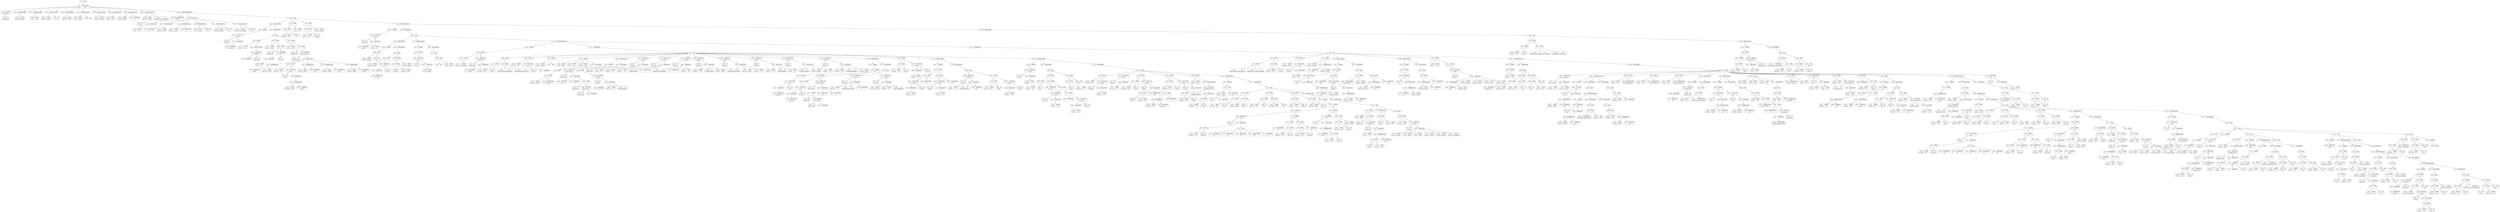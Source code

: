 digraph ast {
node [shape=none];
144274 [label=<<TABLE border='1' cellspacing='0' cellpadding='10' style='rounded' ><TR><TD border='0'>144274</TD><TD border='0'><B>Id</B></TD></TR><HR/><TR><TD border='0' cellpadding='5' colspan='2'>SimplePie_File</TD></TR></TABLE>>];
144275 [label=<<TABLE border='1' cellspacing='0' cellpadding='10' style='rounded' ><TR><TD border='0'>144275</TD><TD border='0'><B>ClassName</B></TD></TR><HR/><TR><TD border='0' cellpadding='5' colspan='2'>SimplePie_File</TD></TR></TABLE>>];
144275 -> 144274 [weight=2];
144278 [label=<<TABLE border='1' cellspacing='0' cellpadding='10' style='rounded' ><TR><TD border='0'>144278</TD><TD border='0'><B>Variable</B></TD></TR><HR/><TR><TD border='0' cellpadding='5'>(748, 3266)</TD><TD border='0' cellpadding='5'>useragent</TD></TR></TABLE>>];
144279 [label=<<TABLE border='1' cellspacing='0' cellpadding='10' style='rounded' ><TR><TD border='0'>144279</TD><TD border='0'><B>MemberDeclaration</B></TD></TR></TABLE>>];
144279 -> 144278 [weight=2];
144276 [label=<<TABLE border='1' cellspacing='0' cellpadding='10' style='rounded' ><TR><TD border='0'>144276</TD><TD border='0'><B>Variable</B></TD></TR><HR/><TR><TD border='0' cellpadding='5'>(0, 722)</TD><TD border='0' cellpadding='5'>url</TD></TR></TABLE>>];
144277 [label=<<TABLE border='1' cellspacing='0' cellpadding='10' style='rounded' ><TR><TD border='0'>144277</TD><TD border='0'><B>MemberDeclaration</B></TD></TR></TABLE>>];
144277 -> 144276 [weight=2];
144282 [label=<<TABLE border='1' cellspacing='0' cellpadding='10' style='rounded' ><TR><TD border='0'>144282</TD><TD border='0'><B>MemberDeclaration</B></TD></TR></TABLE>>];
144282 -> 144280 [weight=2];
144282 -> 144281 [weight=2];
144283 [label=<<TABLE border='1' cellspacing='0' cellpadding='10' style='rounded' ><TR><TD border='0'>144283</TD><TD border='0'><B>Variable</B></TD></TR><HR/><TR><TD border='0' cellpadding='5'>(0, 723)</TD><TD border='0' cellpadding='5'>headers</TD></TR></TABLE>>];
144280 [label=<<TABLE border='1' cellspacing='0' cellpadding='10' style='rounded' ><TR><TD border='0'>144280</TD><TD border='0'><B>Variable</B></TD></TR><HR/><TR><TD border='0' cellpadding='5'>(748, 3267)</TD><TD border='0' cellpadding='5'>success</TD></TR></TABLE>>];
144281 [label=<<TABLE border='1' cellspacing='0' cellpadding='10' style='rounded' ><TR><TD border='0'>144281</TD><TD border='0'><B>True</B></TD></TR><HR/><TR><TD border='0' cellpadding='5' colspan='2'>true</TD></TR></TABLE>>];
144286 [label=<<TABLE border='1' cellspacing='0' cellpadding='10' style='rounded' ><TR><TD border='0'>144286</TD><TD border='0'><B>Variable</B></TD></TR><HR/><TR><TD border='0' cellpadding='5'>(748, 3268)</TD><TD border='0' cellpadding='5'>body</TD></TR></TABLE>>];
144287 [label=<<TABLE border='1' cellspacing='0' cellpadding='10' style='rounded' ><TR><TD border='0'>144287</TD><TD border='0'><B>MemberDeclaration</B></TD></TR></TABLE>>];
144287 -> 144286 [weight=2];
144284 [label=<<TABLE border='1' cellspacing='0' cellpadding='10' style='rounded' ><TR><TD border='0'>144284</TD><TD border='0'><B>Array</B></TD></TR></TABLE>>];
144285 [label=<<TABLE border='1' cellspacing='0' cellpadding='10' style='rounded' ><TR><TD border='0'>144285</TD><TD border='0'><B>MemberDeclaration</B></TD></TR></TABLE>>];
144285 -> 144283 [weight=2];
144285 -> 144284 [weight=2];
144290 [label=<<TABLE border='1' cellspacing='0' cellpadding='10' style='rounded' ><TR><TD border='0'>144290</TD><TD border='0'><B>Variable</B></TD></TR><HR/><TR><TD border='0' cellpadding='5'>(748, 3270)</TD><TD border='0' cellpadding='5'>redirects</TD></TR></TABLE>>];
144291 [label=<<TABLE border='1' cellspacing='0' cellpadding='10' style='rounded' ><TR><TD border='0'>144291</TD><TD border='0'><B>IntegerLiteral</B></TD></TR><HR/><TR><TD border='0' cellpadding='5' colspan='2'>0</TD></TR></TABLE>>];
144288 [label=<<TABLE border='1' cellspacing='0' cellpadding='10' style='rounded' ><TR><TD border='0'>144288</TD><TD border='0'><B>Variable</B></TD></TR><HR/><TR><TD border='0' cellpadding='5'>(748, 3269)</TD><TD border='0' cellpadding='5'>status_code</TD></TR></TABLE>>];
144289 [label=<<TABLE border='1' cellspacing='0' cellpadding='10' style='rounded' ><TR><TD border='0'>144289</TD><TD border='0'><B>MemberDeclaration</B></TD></TR></TABLE>>];
144289 -> 144288 [weight=2];
144294 [label=<<TABLE border='1' cellspacing='0' cellpadding='10' style='rounded' ><TR><TD border='0'>144294</TD><TD border='0'><B>MemberDeclaration</B></TD></TR></TABLE>>];
144294 -> 144293 [weight=2];
144295 [label=<<TABLE border='1' cellspacing='0' cellpadding='10' style='rounded' ><TR><TD border='0'>144295</TD><TD border='0'><B>Variable</B></TD></TR><HR/><TR><TD border='0' cellpadding='5'>(748, 3271)</TD><TD border='0' cellpadding='5'>method</TD></TR></TABLE>>];
144292 [label=<<TABLE border='1' cellspacing='0' cellpadding='10' style='rounded' ><TR><TD border='0'>144292</TD><TD border='0'><B>MemberDeclaration</B></TD></TR></TABLE>>];
144292 -> 144290 [weight=2];
144292 -> 144291 [weight=2];
144293 [label=<<TABLE border='1' cellspacing='0' cellpadding='10' style='rounded' ><TR><TD border='0'>144293</TD><TD border='0'><B>Variable</B></TD></TR><HR/><TR><TD border='0' cellpadding='5'>(0, 2525)</TD><TD border='0' cellpadding='5'>error</TD></TR></TABLE>>];
144298 [label=<<TABLE border='1' cellspacing='0' cellpadding='10' style='rounded' ><TR><TD border='0'>144298</TD><TD border='0'><B>Id</B></TD></TR><HR/><TR><TD border='0' cellpadding='5' colspan='2'>__construct</TD></TR></TABLE>>];
144299 [label=<<TABLE border='1' cellspacing='0' cellpadding='10' style='rounded' ><TR><TD border='0'>144299</TD><TD border='0'><B>ReturnValueMethod</B></TD></TR><HR/><TR><TD border='0' cellpadding='5' colspan='2'>__construct</TD></TR></TABLE>>];
144299 -> 144298 [weight=2];
144296 [label=<<TABLE border='1' cellspacing='0' cellpadding='10' style='rounded' ><TR><TD border='0'>144296</TD><TD border='0'><B>Id</B></TD></TR><HR/><TR><TD border='0' cellpadding='5' colspan='2'>SIMPLEPIE_FILE_SOURCE_NONE</TD></TR></TABLE>>];
144297 [label=<<TABLE border='1' cellspacing='0' cellpadding='10' style='rounded' ><TR><TD border='0'>144297</TD><TD border='0'><B>MemberDeclaration</B></TD></TR></TABLE>>];
144297 -> 144295 [weight=2];
144297 -> 144296 [weight=2];
144302 [label=<<TABLE border='1' cellspacing='0' cellpadding='10' style='rounded' ><TR><TD border='0'>144302</TD><TD border='0'><B>Variable</B></TD></TR><HR/><TR><TD border='0' cellpadding='5'>(748, 3272)</TD><TD border='0' cellpadding='5'>timeout</TD></TR></TABLE>>];
144303 [label=<<TABLE border='1' cellspacing='0' cellpadding='10' style='rounded' ><TR><TD border='0'>144303</TD><TD border='0'><B>IntegerLiteral</B></TD></TR><HR/><TR><TD border='0' cellpadding='5' colspan='2'>10</TD></TR></TABLE>>];
144300 [label=<<TABLE border='1' cellspacing='0' cellpadding='10' style='rounded' ><TR><TD border='0'>144300</TD><TD border='0'><B>Variable</B></TD></TR><HR/><TR><TD border='0' cellpadding='5'>(0, 722)</TD><TD border='0' cellpadding='5'>url</TD></TR></TABLE>>];
144301 [label=<<TABLE border='1' cellspacing='0' cellpadding='10' style='rounded' ><TR><TD border='0'>144301</TD><TD border='0'><B>ValueParameter</B></TD></TR></TABLE>>];
144301 -> 144300 [weight=2];
144306 [label=<<TABLE border='1' cellspacing='0' cellpadding='10' style='rounded' ><TR><TD border='0'>144306</TD><TD border='0'><B>IntegerLiteral</B></TD></TR><HR/><TR><TD border='0' cellpadding='5' colspan='2'>5</TD></TR></TABLE>>];
144307 [label=<<TABLE border='1' cellspacing='0' cellpadding='10' style='rounded' ><TR><TD border='0'>144307</TD><TD border='0'><B>OptValueParameter</B></TD></TR></TABLE>>];
144307 -> 144305 [weight=2];
144307 -> 144306 [weight=2];
144304 [label=<<TABLE border='1' cellspacing='0' cellpadding='10' style='rounded' ><TR><TD border='0'>144304</TD><TD border='0'><B>OptValueParameter</B></TD></TR></TABLE>>];
144304 -> 144302 [weight=2];
144304 -> 144303 [weight=2];
144305 [label=<<TABLE border='1' cellspacing='0' cellpadding='10' style='rounded' ><TR><TD border='0'>144305</TD><TD border='0'><B>Variable</B></TD></TR><HR/><TR><TD border='0' cellpadding='5'>(748, 3270)</TD><TD border='0' cellpadding='5'>redirects</TD></TR></TABLE>>];
144310 [label=<<TABLE border='1' cellspacing='0' cellpadding='10' style='rounded' ><TR><TD border='0'>144310</TD><TD border='0'><B>OptValueParameter</B></TD></TR></TABLE>>];
144310 -> 144308 [weight=2];
144310 -> 144309 [weight=2];
144311 [label=<<TABLE border='1' cellspacing='0' cellpadding='10' style='rounded' ><TR><TD border='0'>144311</TD><TD border='0'><B>Variable</B></TD></TR><HR/><TR><TD border='0' cellpadding='5'>(748, 3266)</TD><TD border='0' cellpadding='5'>useragent</TD></TR></TABLE>>];
144308 [label=<<TABLE border='1' cellspacing='0' cellpadding='10' style='rounded' ><TR><TD border='0'>144308</TD><TD border='0'><B>Variable</B></TD></TR><HR/><TR><TD border='0' cellpadding='5'>(0, 723)</TD><TD border='0' cellpadding='5'>headers</TD></TR></TABLE>>];
144309 [label=<<TABLE border='1' cellspacing='0' cellpadding='10' style='rounded' ><TR><TD border='0'>144309</TD><TD border='0'><B>Null</B></TD></TR><HR/><TR><TD border='0' cellpadding='5' colspan='2'>null</TD></TR></TABLE>>];
144314 [label=<<TABLE border='1' cellspacing='0' cellpadding='10' style='rounded' ><TR><TD border='0'>144314</TD><TD border='0'><B>Variable</B></TD></TR><HR/><TR><TD border='0' cellpadding='5'>(748, 3273)</TD><TD border='0' cellpadding='5'>force_fsockopen</TD></TR></TABLE>>];
144315 [label=<<TABLE border='1' cellspacing='0' cellpadding='10' style='rounded' ><TR><TD border='0'>144315</TD><TD border='0'><B>False</B></TD></TR><HR/><TR><TD border='0' cellpadding='5' colspan='2'>false</TD></TR></TABLE>>];
144312 [label=<<TABLE border='1' cellspacing='0' cellpadding='10' style='rounded' ><TR><TD border='0'>144312</TD><TD border='0'><B>Null</B></TD></TR><HR/><TR><TD border='0' cellpadding='5' colspan='2'>null</TD></TR></TABLE>>];
144313 [label=<<TABLE border='1' cellspacing='0' cellpadding='10' style='rounded' ><TR><TD border='0'>144313</TD><TD border='0'><B>OptValueParameter</B></TD></TR></TABLE>>];
144313 -> 144311 [weight=2];
144313 -> 144312 [weight=2];
144318 [label=<<TABLE border='1' cellspacing='0' cellpadding='10' style='rounded' ><TR><TD border='0'>144318</TD><TD border='0'><B>Id</B></TD></TR><HR/><TR><TD border='0' cellpadding='5' colspan='2'>class_exists</TD></TR></TABLE>>];
144319 [label=<<TABLE border='1' cellspacing='0' cellpadding='10' style='rounded' ><TR><TD border='0'>144319</TD><TD border='0'><B>StringLiteral</B></TD></TR><HR/><TR><TD border='0' cellpadding='5' colspan='2'>idna_convert</TD></TR></TABLE>>];
144316 [label=<<TABLE border='1' cellspacing='0' cellpadding='10' style='rounded' ><TR><TD border='0'>144316</TD><TD border='0'><B>OptValueParameter</B></TD></TR></TABLE>>];
144316 -> 144314 [weight=2];
144316 -> 144315 [weight=2];
144317 [label=<<TABLE border='1' cellspacing='0' cellpadding='10' style='rounded' ><TR><TD border='0'>144317</TD><TD border='0'><B>ParameterList</B></TD></TR></TABLE>>];
144317 -> 144301 [weight=2];
144317 -> 144304 [weight=2];
144317 -> 144307 [weight=2];
144317 -> 144310 [weight=2];
144317 -> 144313 [weight=2];
144317 -> 144316 [weight=2];
144322 [label=<<TABLE border='1' cellspacing='0' cellpadding='10' style='rounded' ><TR><TD border='0'>144322</TD><TD border='0'><B>Condition</B></TD></TR></TABLE>>];
144322 -> 144321 [weight=2];
144323 [label=<<TABLE border='1' cellspacing='0' cellpadding='10' style='rounded' ><TR><TD border='0'>144323</TD><TD border='0'><B>Variable</B></TD></TR><HR/><TR><TD border='0' cellpadding='5'>(748, 3274)</TD><TD border='0' cellpadding='5'>idn</TD></TR></TABLE>>];
144320 [label=<<TABLE border='1' cellspacing='0' cellpadding='10' style='rounded' ><TR><TD border='0'>144320</TD><TD border='0'><B>ArgumentList</B></TD></TR></TABLE>>];
144320 -> 144319 [weight=2];
144321 [label=<<TABLE border='1' cellspacing='0' cellpadding='10' style='rounded' ><TR><TD border='0'>144321</TD><TD border='0'><B>FunctionCall</B></TD></TR><HR/><TR><TD border='0' cellpadding='5' colspan='2'>class_exists</TD></TR></TABLE>>];
144321 -> 144318 [weight=2];
144321 -> 144320 [weight=2];
144326 [label=<<TABLE border='1' cellspacing='0' cellpadding='10' style='rounded' ><TR><TD border='0'>144326</TD><TD border='0'><B>ArgumentList</B></TD></TR></TABLE>>];
144327 [label=<<TABLE border='1' cellspacing='0' cellpadding='10' style='rounded' ><TR><TD border='0'>144327</TD><TD border='0'><B>FunctionCall</B></TD></TR><HR/><TR><TD border='0' cellpadding='5' colspan='2'>idna_convert</TD></TR></TABLE>>];
144327 -> 144325 [weight=2];
144327 -> 144326 [weight=2];
144324 [label=<<TABLE border='1' cellspacing='0' cellpadding='10' style='rounded' ><TR><TD border='0'>144324</TD><TD border='0'><B>BinOP</B></TD></TR><HR/><TR><TD border='0' cellpadding='5' colspan='2'>=</TD></TR></TABLE>>];
144324 -> 144323 [weight=2];
144324 -> 144328 [weight=2];
144325 [label=<<TABLE border='1' cellspacing='0' cellpadding='10' style='rounded' ><TR><TD border='0'>144325</TD><TD border='0'><B>Id</B></TD></TR><HR/><TR><TD border='0' cellpadding='5' colspan='2'>idna_convert</TD></TR></TABLE>>];
144330 [label=<<TABLE border='1' cellspacing='0' cellpadding='10' style='rounded' ><TR><TD border='0'>144330</TD><TD border='0'><B>BinOP</B></TD></TR><HR/><TR><TD border='0' cellpadding='5' colspan='2'>=</TD></TR></TABLE>>];
144330 -> 144329 [weight=2];
144330 -> 144336 [weight=2];
144331 [label=<<TABLE border='1' cellspacing='0' cellpadding='10' style='rounded' ><TR><TD border='0'>144331</TD><TD border='0'><B>Id</B></TD></TR><HR/><TR><TD border='0' cellpadding='5' colspan='2'>SimplePie_Misc</TD></TR></TABLE>>];
144328 [label=<<TABLE border='1' cellspacing='0' cellpadding='10' style='rounded' ><TR><TD border='0'>144328</TD><TD border='0'><B>ClassInstanciation</B></TD></TR></TABLE>>];
144328 -> 144327 [weight=2];
144329 [label=<<TABLE border='1' cellspacing='0' cellpadding='10' style='rounded' ><TR><TD border='0'>144329</TD><TD border='0'><B>Variable</B></TD></TR><HR/><TR><TD border='0' cellpadding='5'>(748, 3275)</TD><TD border='0' cellpadding='5'>parsed</TD></TR></TABLE>>];
144334 [label=<<TABLE border='1' cellspacing='0' cellpadding='10' style='rounded' ><TR><TD border='0'>144334</TD><TD border='0'><B>ArgumentList</B></TD></TR></TABLE>>];
144334 -> 144333 [weight=2];
144335 [label=<<TABLE border='1' cellspacing='0' cellpadding='10' style='rounded' ><TR><TD border='0'>144335</TD><TD border='0'><B>MethodCall</B></TD></TR><HR/><TR><TD border='0' cellpadding='5' colspan='2'>parse_url</TD></TR></TABLE>>];
144335 -> 144332 [weight=2];
144335 -> 144334 [weight=2];
144332 [label=<<TABLE border='1' cellspacing='0' cellpadding='10' style='rounded' ><TR><TD border='0'>144332</TD><TD border='0'><B>Id</B></TD></TR><HR/><TR><TD border='0' cellpadding='5' colspan='2'>parse_url</TD></TR></TABLE>>];
144333 [label=<<TABLE border='1' cellspacing='0' cellpadding='10' style='rounded' ><TR><TD border='0'>144333</TD><TD border='0'><B>Variable</B></TD></TR><HR/><TR><TD border='0' cellpadding='5'>(0, 722)</TD><TD border='0' cellpadding='5'>url</TD></TR></TABLE>>];
144338 [label=<<TABLE border='1' cellspacing='0' cellpadding='10' style='rounded' ><TR><TD border='0'>144338</TD><TD border='0'><B>BinOP</B></TD></TR><HR/><TR><TD border='0' cellpadding='5' colspan='2'>=</TD></TR></TABLE>>];
144338 -> 144337 [weight=2];
144338 -> 144363 [weight=2];
144339 [label=<<TABLE border='1' cellspacing='0' cellpadding='10' style='rounded' ><TR><TD border='0'>144339</TD><TD border='0'><B>Id</B></TD></TR><HR/><TR><TD border='0' cellpadding='5' colspan='2'>SimplePie_Misc</TD></TR></TABLE>>];
144336 [label=<<TABLE border='1' cellspacing='0' cellpadding='10' style='rounded' ><TR><TD border='0'>144336</TD><TD border='0'><B>BinOP</B></TD></TR><HR/><TR><TD border='0' cellpadding='5' colspan='2'>::</TD></TR></TABLE>>];
144336 -> 144331 [weight=2];
144336 -> 144335 [weight=2];
144337 [label=<<TABLE border='1' cellspacing='0' cellpadding='10' style='rounded' ><TR><TD border='0'>144337</TD><TD border='0'><B>Variable</B></TD></TR><HR/><TR><TD border='0' cellpadding='5'>(0, 722)</TD><TD border='0' cellpadding='5'>url</TD></TR></TABLE>>];
144342 [label=<<TABLE border='1' cellspacing='0' cellpadding='10' style='rounded' ><TR><TD border='0'>144342</TD><TD border='0'><B>StringLiteral</B></TD></TR><HR/><TR><TD border='0' cellpadding='5' colspan='2'>scheme</TD></TR></TABLE>>];
144343 [label=<<TABLE border='1' cellspacing='0' cellpadding='10' style='rounded' ><TR><TD border='0'>144343</TD><TD border='0'><B>PostfixExpression</B></TD></TR></TABLE>>];
144343 -> 144341 [weight=2];
144343 -> 144342 [weight=2];
144340 [label=<<TABLE border='1' cellspacing='0' cellpadding='10' style='rounded' ><TR><TD border='0'>144340</TD><TD border='0'><B>Id</B></TD></TR><HR/><TR><TD border='0' cellpadding='5' colspan='2'>compress_parse_url</TD></TR></TABLE>>];
144341 [label=<<TABLE border='1' cellspacing='0' cellpadding='10' style='rounded' ><TR><TD border='0'>144341</TD><TD border='0'><B>Variable</B></TD></TR><HR/><TR><TD border='0' cellpadding='5'>(748, 3275)</TD><TD border='0' cellpadding='5'>parsed</TD></TR></TABLE>>];
144346 [label=<<TABLE border='1' cellspacing='0' cellpadding='10' style='rounded' ><TR><TD border='0'>144346</TD><TD border='0'><B>Variable</B></TD></TR><HR/><TR><TD border='0' cellpadding='5'>(748, 3275)</TD><TD border='0' cellpadding='5'>parsed</TD></TR></TABLE>>];
144347 [label=<<TABLE border='1' cellspacing='0' cellpadding='10' style='rounded' ><TR><TD border='0'>144347</TD><TD border='0'><B>StringLiteral</B></TD></TR><HR/><TR><TD border='0' cellpadding='5' colspan='2'>authority</TD></TR></TABLE>>];
144344 [label=<<TABLE border='1' cellspacing='0' cellpadding='10' style='rounded' ><TR><TD border='0'>144344</TD><TD border='0'><B>Variable</B></TD></TR><HR/><TR><TD border='0' cellpadding='5'>(748, 3274)</TD><TD border='0' cellpadding='5'>idn</TD></TR></TABLE>>];
144345 [label=<<TABLE border='1' cellspacing='0' cellpadding='10' style='rounded' ><TR><TD border='0'>144345</TD><TD border='0'><B>Id</B></TD></TR><HR/><TR><TD border='0' cellpadding='5' colspan='2'>encode</TD></TR></TABLE>>];
144350 [label=<<TABLE border='1' cellspacing='0' cellpadding='10' style='rounded' ><TR><TD border='0'>144350</TD><TD border='0'><B>MethodCall</B></TD></TR><HR/><TR><TD border='0' cellpadding='5' colspan='2'>encode</TD></TR></TABLE>>];
144350 -> 144345 [weight=2];
144350 -> 144349 [weight=2];
144351 [label=<<TABLE border='1' cellspacing='0' cellpadding='10' style='rounded' ><TR><TD border='0'>144351</TD><TD border='0'><B>BinOP</B></TD></TR><HR/><TR><TD border='0' cellpadding='5' colspan='2'>-&gt;</TD></TR></TABLE>>];
144351 -> 144344 [weight=2];
144351 -> 144350 [weight=2];
144348 [label=<<TABLE border='1' cellspacing='0' cellpadding='10' style='rounded' ><TR><TD border='0'>144348</TD><TD border='0'><B>PostfixExpression</B></TD></TR></TABLE>>];
144348 -> 144346 [weight=2];
144348 -> 144347 [weight=2];
144349 [label=<<TABLE border='1' cellspacing='0' cellpadding='10' style='rounded' ><TR><TD border='0'>144349</TD><TD border='0'><B>ArgumentList</B></TD></TR></TABLE>>];
144349 -> 144348 [weight=2];
144354 [label=<<TABLE border='1' cellspacing='0' cellpadding='10' style='rounded' ><TR><TD border='0'>144354</TD><TD border='0'><B>PostfixExpression</B></TD></TR></TABLE>>];
144354 -> 144352 [weight=2];
144354 -> 144353 [weight=2];
144355 [label=<<TABLE border='1' cellspacing='0' cellpadding='10' style='rounded' ><TR><TD border='0'>144355</TD><TD border='0'><B>Variable</B></TD></TR><HR/><TR><TD border='0' cellpadding='5'>(748, 3275)</TD><TD border='0' cellpadding='5'>parsed</TD></TR></TABLE>>];
144352 [label=<<TABLE border='1' cellspacing='0' cellpadding='10' style='rounded' ><TR><TD border='0'>144352</TD><TD border='0'><B>Variable</B></TD></TR><HR/><TR><TD border='0' cellpadding='5'>(748, 3275)</TD><TD border='0' cellpadding='5'>parsed</TD></TR></TABLE>>];
144353 [label=<<TABLE border='1' cellspacing='0' cellpadding='10' style='rounded' ><TR><TD border='0'>144353</TD><TD border='0'><B>StringLiteral</B></TD></TR><HR/><TR><TD border='0' cellpadding='5' colspan='2'>path</TD></TR></TABLE>>];
144358 [label=<<TABLE border='1' cellspacing='0' cellpadding='10' style='rounded' ><TR><TD border='0'>144358</TD><TD border='0'><B>Variable</B></TD></TR><HR/><TR><TD border='0' cellpadding='5'>(748, 3275)</TD><TD border='0' cellpadding='5'>parsed</TD></TR></TABLE>>];
144359 [label=<<TABLE border='1' cellspacing='0' cellpadding='10' style='rounded' ><TR><TD border='0'>144359</TD><TD border='0'><B>StringLiteral</B></TD></TR><HR/><TR><TD border='0' cellpadding='5' colspan='2'>fragment</TD></TR></TABLE>>];
144356 [label=<<TABLE border='1' cellspacing='0' cellpadding='10' style='rounded' ><TR><TD border='0'>144356</TD><TD border='0'><B>StringLiteral</B></TD></TR><HR/><TR><TD border='0' cellpadding='5' colspan='2'>query</TD></TR></TABLE>>];
144357 [label=<<TABLE border='1' cellspacing='0' cellpadding='10' style='rounded' ><TR><TD border='0'>144357</TD><TD border='0'><B>PostfixExpression</B></TD></TR></TABLE>>];
144357 -> 144355 [weight=2];
144357 -> 144356 [weight=2];
144362 [label=<<TABLE border='1' cellspacing='0' cellpadding='10' style='rounded' ><TR><TD border='0'>144362</TD><TD border='0'><B>MethodCall</B></TD></TR><HR/><TR><TD border='0' cellpadding='5' colspan='2'>compress_parse_url</TD></TR></TABLE>>];
144362 -> 144340 [weight=2];
144362 -> 144361 [weight=2];
144363 [label=<<TABLE border='1' cellspacing='0' cellpadding='10' style='rounded' ><TR><TD border='0'>144363</TD><TD border='0'><B>BinOP</B></TD></TR><HR/><TR><TD border='0' cellpadding='5' colspan='2'>::</TD></TR></TABLE>>];
144363 -> 144339 [weight=2];
144363 -> 144362 [weight=2];
144360 [label=<<TABLE border='1' cellspacing='0' cellpadding='10' style='rounded' ><TR><TD border='0'>144360</TD><TD border='0'><B>PostfixExpression</B></TD></TR></TABLE>>];
144360 -> 144358 [weight=2];
144360 -> 144359 [weight=2];
144361 [label=<<TABLE border='1' cellspacing='0' cellpadding='10' style='rounded' ><TR><TD border='0'>144361</TD><TD border='0'><B>ArgumentList</B></TD></TR></TABLE>>];
144361 -> 144343 [weight=2];
144361 -> 144351 [weight=2];
144361 -> 144354 [weight=2];
144361 -> 144357 [weight=2];
144361 -> 144360 [weight=2];
144366 [label=<<TABLE border='1' cellspacing='0' cellpadding='10' style='rounded' ><TR><TD border='0'>144366</TD><TD border='0'><B>StatementBody</B></TD></TR></TABLE>>];
144366 -> 144364 [weight=2];
144367 [label=<<TABLE border='1' cellspacing='0' cellpadding='10' style='rounded' ><TR><TD border='0'>144367</TD><TD border='0'><B>Variable</B></TD></TR><HR/><TR><TD border='0' cellpadding='5'>(748, 3276)</TD><TD border='0' cellpadding='5'>this</TD></TR></TABLE>>];
144364 [label=<<TABLE border='1' cellspacing='0' cellpadding='10' style='rounded' ><TR><TD border='0'>144364</TD><TD border='0'><B>Block</B></TD></TR></TABLE>>];
144364 -> 144324 [weight=2];
144364 -> 144330 [weight=2];
144364 -> 144338 [weight=2];
144365 [label=<<TABLE border='1' cellspacing='0' cellpadding='10' style='rounded' ><TR><TD border='0'>144365</TD><TD border='0'><B>IfThenStatement</B></TD></TR></TABLE>>];
144365 -> 144322 [weight=2];
144365 -> 144366 [weight=2];
144370 [label=<<TABLE border='1' cellspacing='0' cellpadding='10' style='rounded' ><TR><TD border='0'>144370</TD><TD border='0'><B>BinOP</B></TD></TR><HR/><TR><TD border='0' cellpadding='5' colspan='2'>=</TD></TR></TABLE>>];
144370 -> 144369 [weight=2];
144370 -> 144371 [weight=2];
144371 [label=<<TABLE border='1' cellspacing='0' cellpadding='10' style='rounded' ><TR><TD border='0'>144371</TD><TD border='0'><B>Variable</B></TD></TR><HR/><TR><TD border='0' cellpadding='5'>(0, 722)</TD><TD border='0' cellpadding='5'>url</TD></TR></TABLE>>];
144368 [label=<<TABLE border='1' cellspacing='0' cellpadding='10' style='rounded' ><TR><TD border='0'>144368</TD><TD border='0'><B>Id</B></TD></TR><HR/><TR><TD border='0' cellpadding='5' colspan='2'>url</TD></TR></TABLE>>];
144369 [label=<<TABLE border='1' cellspacing='0' cellpadding='10' style='rounded' ><TR><TD border='0'>144369</TD><TD border='0'><B>BinOP</B></TD></TR><HR/><TR><TD border='0' cellpadding='5' colspan='2'>-&gt;</TD></TR></TABLE>>];
144369 -> 144367 [weight=2];
144369 -> 144368 [weight=2];
144374 [label=<<TABLE border='1' cellspacing='0' cellpadding='10' style='rounded' ><TR><TD border='0'>144374</TD><TD border='0'><B>BinOP</B></TD></TR><HR/><TR><TD border='0' cellpadding='5' colspan='2'>-&gt;</TD></TR></TABLE>>];
144374 -> 144372 [weight=2];
144374 -> 144373 [weight=2];
144375 [label=<<TABLE border='1' cellspacing='0' cellpadding='10' style='rounded' ><TR><TD border='0'>144375</TD><TD border='0'><B>BinOP</B></TD></TR><HR/><TR><TD border='0' cellpadding='5' colspan='2'>=</TD></TR></TABLE>>];
144375 -> 144374 [weight=2];
144375 -> 144376 [weight=2];
144372 [label=<<TABLE border='1' cellspacing='0' cellpadding='10' style='rounded' ><TR><TD border='0'>144372</TD><TD border='0'><B>Variable</B></TD></TR><HR/><TR><TD border='0' cellpadding='5'>(748, 3276)</TD><TD border='0' cellpadding='5'>this</TD></TR></TABLE>>];
144373 [label=<<TABLE border='1' cellspacing='0' cellpadding='10' style='rounded' ><TR><TD border='0'>144373</TD><TD border='0'><B>Id</B></TD></TR><HR/><TR><TD border='0' cellpadding='5' colspan='2'>useragent</TD></TR></TABLE>>];
144378 [label=<<TABLE border='1' cellspacing='0' cellpadding='10' style='rounded' ><TR><TD border='0'>144378</TD><TD border='0'><B>StringLiteral</B></TD></TR><HR/><TR><TD border='0' cellpadding='5' colspan='2'>^http(s)?:i</TD></TR></TABLE>>];
144379 [label=<<TABLE border='1' cellspacing='0' cellpadding='10' style='rounded' ><TR><TD border='0'>144379</TD><TD border='0'><B>Variable</B></TD></TR><HR/><TR><TD border='0' cellpadding='5'>(0, 722)</TD><TD border='0' cellpadding='5'>url</TD></TR></TABLE>>];
144376 [label=<<TABLE border='1' cellspacing='0' cellpadding='10' style='rounded' ><TR><TD border='0'>144376</TD><TD border='0'><B>Variable</B></TD></TR><HR/><TR><TD border='0' cellpadding='5'>(748, 3266)</TD><TD border='0' cellpadding='5'>useragent</TD></TR></TABLE>>];
144377 [label=<<TABLE border='1' cellspacing='0' cellpadding='10' style='rounded' ><TR><TD border='0'>144377</TD><TD border='0'><B>Id</B></TD></TR><HR/><TR><TD border='0' cellpadding='5' colspan='2'>preg_match</TD></TR></TABLE>>];
144382 [label=<<TABLE border='1' cellspacing='0' cellpadding='10' style='rounded' ><TR><TD border='0'>144382</TD><TD border='0'><B>Condition</B></TD></TR></TABLE>>];
144382 -> 144381 [weight=2];
144383 [label=<<TABLE border='1' cellspacing='0' cellpadding='10' style='rounded' ><TR><TD border='0'>144383</TD><TD border='0'><B>Variable</B></TD></TR><HR/><TR><TD border='0' cellpadding='5'>(748, 3266)</TD><TD border='0' cellpadding='5'>useragent</TD></TR></TABLE>>];
144380 [label=<<TABLE border='1' cellspacing='0' cellpadding='10' style='rounded' ><TR><TD border='0'>144380</TD><TD border='0'><B>ArgumentList</B></TD></TR></TABLE>>];
144380 -> 144378 [weight=2];
144380 -> 144379 [weight=2];
144381 [label=<<TABLE border='1' cellspacing='0' cellpadding='10' style='rounded' ><TR><TD border='0'>144381</TD><TD border='0'><B>FunctionCall</B></TD></TR><HR/><TR><TD border='0' cellpadding='5' colspan='2'>preg_match</TD></TR></TABLE>>];
144381 -> 144377 [weight=2];
144381 -> 144380 [weight=2];
144386 [label=<<TABLE border='1' cellspacing='0' cellpadding='10' style='rounded' ><TR><TD border='0'>144386</TD><TD border='0'><B>Condition</B></TD></TR></TABLE>>];
144386 -> 144384 [weight=2];
144387 [label=<<TABLE border='1' cellspacing='0' cellpadding='10' style='rounded' ><TR><TD border='0'>144387</TD><TD border='0'><B>Variable</B></TD></TR><HR/><TR><TD border='0' cellpadding='5'>(748, 3266)</TD><TD border='0' cellpadding='5'>useragent</TD></TR></TABLE>>];
144384 [label=<<TABLE border='1' cellspacing='0' cellpadding='10' style='rounded' ><TR><TD border='0'>144384</TD><TD border='0'><B>RelOP</B></TD></TR><HR/><TR><TD border='0' cellpadding='5' colspan='2'>===</TD></TR></TABLE>>];
144384 -> 144383 [weight=2];
144384 -> 144385 [weight=2];
144385 [label=<<TABLE border='1' cellspacing='0' cellpadding='10' style='rounded' ><TR><TD border='0'>144385</TD><TD border='0'><B>Null</B></TD></TR><HR/><TR><TD border='0' cellpadding='5' colspan='2'>null</TD></TR></TABLE>>];
144390 [label=<<TABLE border='1' cellspacing='0' cellpadding='10' style='rounded' ><TR><TD border='0'>144390</TD><TD border='0'><B>StringLiteral</B></TD></TR><HR/><TR><TD border='0' cellpadding='5' colspan='2'>user_agent</TD></TR></TABLE>>];
144391 [label=<<TABLE border='1' cellspacing='0' cellpadding='10' style='rounded' ><TR><TD border='0'>144391</TD><TD border='0'><B>ArgumentList</B></TD></TR></TABLE>>];
144391 -> 144390 [weight=2];
144388 [label=<<TABLE border='1' cellspacing='0' cellpadding='10' style='rounded' ><TR><TD border='0'>144388</TD><TD border='0'><B>BinOP</B></TD></TR><HR/><TR><TD border='0' cellpadding='5' colspan='2'>=</TD></TR></TABLE>>];
144388 -> 144387 [weight=2];
144388 -> 144392 [weight=2];
144389 [label=<<TABLE border='1' cellspacing='0' cellpadding='10' style='rounded' ><TR><TD border='0'>144389</TD><TD border='0'><B>Id</B></TD></TR><HR/><TR><TD border='0' cellpadding='5' colspan='2'>ini_get</TD></TR></TABLE>>];
144394 [label=<<TABLE border='1' cellspacing='0' cellpadding='10' style='rounded' ><TR><TD border='0'>144394</TD><TD border='0'><B>Id</B></TD></TR><HR/><TR><TD border='0' cellpadding='5' colspan='2'>useragent</TD></TR></TABLE>>];
144395 [label=<<TABLE border='1' cellspacing='0' cellpadding='10' style='rounded' ><TR><TD border='0'>144395</TD><TD border='0'><B>BinOP</B></TD></TR><HR/><TR><TD border='0' cellpadding='5' colspan='2'>-&gt;</TD></TR></TABLE>>];
144395 -> 144393 [weight=2];
144395 -> 144394 [weight=2];
144392 [label=<<TABLE border='1' cellspacing='0' cellpadding='10' style='rounded' ><TR><TD border='0'>144392</TD><TD border='0'><B>FunctionCall</B></TD></TR><HR/><TR><TD border='0' cellpadding='5' colspan='2'>ini_get</TD></TR></TABLE>>];
144392 -> 144389 [weight=2];
144392 -> 144391 [weight=2];
144393 [label=<<TABLE border='1' cellspacing='0' cellpadding='10' style='rounded' ><TR><TD border='0'>144393</TD><TD border='0'><B>Variable</B></TD></TR><HR/><TR><TD border='0' cellpadding='5'>(748, 3276)</TD><TD border='0' cellpadding='5'>this</TD></TR></TABLE>>];
144398 [label=<<TABLE border='1' cellspacing='0' cellpadding='10' style='rounded' ><TR><TD border='0'>144398</TD><TD border='0'><B>Block</B></TD></TR></TABLE>>];
144398 -> 144388 [weight=2];
144398 -> 144396 [weight=2];
144399 [label=<<TABLE border='1' cellspacing='0' cellpadding='10' style='rounded' ><TR><TD border='0'>144399</TD><TD border='0'><B>IfThenStatement</B></TD></TR></TABLE>>];
144399 -> 144386 [weight=2];
144399 -> 144400 [weight=2];
144396 [label=<<TABLE border='1' cellspacing='0' cellpadding='10' style='rounded' ><TR><TD border='0'>144396</TD><TD border='0'><B>BinOP</B></TD></TR><HR/><TR><TD border='0' cellpadding='5' colspan='2'>=</TD></TR></TABLE>>];
144396 -> 144395 [weight=2];
144396 -> 144397 [weight=2];
144397 [label=<<TABLE border='1' cellspacing='0' cellpadding='10' style='rounded' ><TR><TD border='0'>144397</TD><TD border='0'><B>Variable</B></TD></TR><HR/><TR><TD border='0' cellpadding='5'>(748, 3266)</TD><TD border='0' cellpadding='5'>useragent</TD></TR></TABLE>>];
144402 [label=<<TABLE border='1' cellspacing='0' cellpadding='10' style='rounded' ><TR><TD border='0'>144402</TD><TD border='0'><B>Id</B></TD></TR><HR/><TR><TD border='0' cellpadding='5' colspan='2'>is_array</TD></TR></TABLE>>];
144403 [label=<<TABLE border='1' cellspacing='0' cellpadding='10' style='rounded' ><TR><TD border='0'>144403</TD><TD border='0'><B>Variable</B></TD></TR><HR/><TR><TD border='0' cellpadding='5'>(0, 723)</TD><TD border='0' cellpadding='5'>headers</TD></TR></TABLE>>];
144400 [label=<<TABLE border='1' cellspacing='0' cellpadding='10' style='rounded' ><TR><TD border='0'>144400</TD><TD border='0'><B>StatementBody</B></TD></TR></TABLE>>];
144400 -> 144398 [weight=2];
144406 [label=<<TABLE border='1' cellspacing='0' cellpadding='10' style='rounded' ><TR><TD border='0'>144406</TD><TD border='0'><B>UnaryOP</B></TD></TR><HR/><TR><TD border='0' cellpadding='5' colspan='2'>!</TD></TR></TABLE>>];
144406 -> 144405 [weight=2];
144407 [label=<<TABLE border='1' cellspacing='0' cellpadding='10' style='rounded' ><TR><TD border='0'>144407</TD><TD border='0'><B>Condition</B></TD></TR></TABLE>>];
144407 -> 144406 [weight=2];
144404 [label=<<TABLE border='1' cellspacing='0' cellpadding='10' style='rounded' ><TR><TD border='0'>144404</TD><TD border='0'><B>ArgumentList</B></TD></TR></TABLE>>];
144404 -> 144403 [weight=2];
144405 [label=<<TABLE border='1' cellspacing='0' cellpadding='10' style='rounded' ><TR><TD border='0'>144405</TD><TD border='0'><B>FunctionCall</B></TD></TR><HR/><TR><TD border='0' cellpadding='5' colspan='2'>is_array</TD></TR></TABLE>>];
144405 -> 144402 [weight=2];
144405 -> 144404 [weight=2];
144410 [label=<<TABLE border='1' cellspacing='0' cellpadding='10' style='rounded' ><TR><TD border='0'>144410</TD><TD border='0'><B>Array</B></TD></TR></TABLE>>];
144411 [label=<<TABLE border='1' cellspacing='0' cellpadding='10' style='rounded' ><TR><TD border='0'>144411</TD><TD border='0'><B>Block</B></TD></TR></TABLE>>];
144411 -> 144409 [weight=2];
144408 [label=<<TABLE border='1' cellspacing='0' cellpadding='10' style='rounded' ><TR><TD border='0'>144408</TD><TD border='0'><B>Variable</B></TD></TR><HR/><TR><TD border='0' cellpadding='5'>(0, 723)</TD><TD border='0' cellpadding='5'>headers</TD></TR></TABLE>>];
144409 [label=<<TABLE border='1' cellspacing='0' cellpadding='10' style='rounded' ><TR><TD border='0'>144409</TD><TD border='0'><B>BinOP</B></TD></TR><HR/><TR><TD border='0' cellpadding='5' colspan='2'>=</TD></TR></TABLE>>];
144409 -> 144408 [weight=2];
144409 -> 144410 [weight=2];
144415 [label=<<TABLE border='1' cellspacing='0' cellpadding='10' style='rounded' ><TR><TD border='0'>144415</TD><TD border='0'><B>Variable</B></TD></TR><HR/><TR><TD border='0' cellpadding='5'>(748, 3273)</TD><TD border='0' cellpadding='5'>force_fsockopen</TD></TR></TABLE>>];
144412 [label=<<TABLE border='1' cellspacing='0' cellpadding='10' style='rounded' ><TR><TD border='0'>144412</TD><TD border='0'><B>IfThenStatement</B></TD></TR></TABLE>>];
144412 -> 144407 [weight=2];
144412 -> 144413 [weight=2];
144413 [label=<<TABLE border='1' cellspacing='0' cellpadding='10' style='rounded' ><TR><TD border='0'>144413</TD><TD border='0'><B>StatementBody</B></TD></TR></TABLE>>];
144413 -> 144411 [weight=2];
144418 [label=<<TABLE border='1' cellspacing='0' cellpadding='10' style='rounded' ><TR><TD border='0'>144418</TD><TD border='0'><B>Id</B></TD></TR><HR/><TR><TD border='0' cellpadding='5' colspan='2'>function_exists</TD></TR></TABLE>>];
144419 [label=<<TABLE border='1' cellspacing='0' cellpadding='10' style='rounded' ><TR><TD border='0'>144419</TD><TD border='0'><B>StringLiteral</B></TD></TR><HR/><TR><TD border='0' cellpadding='5' colspan='2'>curl_exec</TD></TR></TABLE>>];
144416 [label=<<TABLE border='1' cellspacing='0' cellpadding='10' style='rounded' ><TR><TD border='0'>144416</TD><TD border='0'><B>UnaryOP</B></TD></TR><HR/><TR><TD border='0' cellpadding='5' colspan='2'>!</TD></TR></TABLE>>];
144416 -> 144415 [weight=2];
144417 [label=<<TABLE border='1' cellspacing='0' cellpadding='10' style='rounded' ><TR><TD border='0'>144417</TD><TD border='0'><B>LogicOP</B></TD></TR><HR/><TR><TD border='0' cellpadding='5' colspan='2'>&amp;&amp;</TD></TR></TABLE>>];
144417 -> 144416 [weight=2];
144417 -> 144421 [weight=2];
144422 [label=<<TABLE border='1' cellspacing='0' cellpadding='10' style='rounded' ><TR><TD border='0'>144422</TD><TD border='0'><B>Condition</B></TD></TR></TABLE>>];
144422 -> 144417 [weight=2];
144423 [label=<<TABLE border='1' cellspacing='0' cellpadding='10' style='rounded' ><TR><TD border='0'>144423</TD><TD border='0'><B>Variable</B></TD></TR><HR/><TR><TD border='0' cellpadding='5'>(748, 3276)</TD><TD border='0' cellpadding='5'>this</TD></TR></TABLE>>];
144420 [label=<<TABLE border='1' cellspacing='0' cellpadding='10' style='rounded' ><TR><TD border='0'>144420</TD><TD border='0'><B>ArgumentList</B></TD></TR></TABLE>>];
144420 -> 144419 [weight=2];
144421 [label=<<TABLE border='1' cellspacing='0' cellpadding='10' style='rounded' ><TR><TD border='0'>144421</TD><TD border='0'><B>FunctionCall</B></TD></TR><HR/><TR><TD border='0' cellpadding='5' colspan='2'>function_exists</TD></TR></TABLE>>];
144421 -> 144418 [weight=2];
144421 -> 144420 [weight=2];
144426 [label=<<TABLE border='1' cellspacing='0' cellpadding='10' style='rounded' ><TR><TD border='0'>144426</TD><TD border='0'><B>BinOP</B></TD></TR><HR/><TR><TD border='0' cellpadding='5' colspan='2'>=</TD></TR></TABLE>>];
144426 -> 144425 [weight=2];
144426 -> 144428 [weight=2];
144427 [label=<<TABLE border='1' cellspacing='0' cellpadding='10' style='rounded' ><TR><TD border='0'>144427</TD><TD border='0'><B>Id</B></TD></TR><HR/><TR><TD border='0' cellpadding='5' colspan='2'>SIMPLEPIE_FILE_SOURCE_REMOTE</TD></TR></TABLE>>];
144424 [label=<<TABLE border='1' cellspacing='0' cellpadding='10' style='rounded' ><TR><TD border='0'>144424</TD><TD border='0'><B>Id</B></TD></TR><HR/><TR><TD border='0' cellpadding='5' colspan='2'>method</TD></TR></TABLE>>];
144425 [label=<<TABLE border='1' cellspacing='0' cellpadding='10' style='rounded' ><TR><TD border='0'>144425</TD><TD border='0'><B>BinOP</B></TD></TR><HR/><TR><TD border='0' cellpadding='5' colspan='2'>-&gt;</TD></TR></TABLE>>];
144425 -> 144423 [weight=2];
144425 -> 144424 [weight=2];
144430 [label=<<TABLE border='1' cellspacing='0' cellpadding='10' style='rounded' ><TR><TD border='0'>144430</TD><TD border='0'><B>Variable</B></TD></TR><HR/><TR><TD border='0' cellpadding='5'>(748, 3277)</TD><TD border='0' cellpadding='5'>fp</TD></TR></TABLE>>];
144431 [label=<<TABLE border='1' cellspacing='0' cellpadding='10' style='rounded' ><TR><TD border='0'>144431</TD><TD border='0'><B>BinOP</B></TD></TR><HR/><TR><TD border='0' cellpadding='5' colspan='2'>=</TD></TR></TABLE>>];
144431 -> 144430 [weight=2];
144431 -> 144434 [weight=2];
144428 [label=<<TABLE border='1' cellspacing='0' cellpadding='10' style='rounded' ><TR><TD border='0'>144428</TD><TD border='0'><B>BinOP</B></TD></TR><HR/><TR><TD border='0' cellpadding='5' colspan='2'>|</TD></TR></TABLE>>];
144428 -> 144427 [weight=2];
144428 -> 144429 [weight=2];
144429 [label=<<TABLE border='1' cellspacing='0' cellpadding='10' style='rounded' ><TR><TD border='0'>144429</TD><TD border='0'><B>Id</B></TD></TR><HR/><TR><TD border='0' cellpadding='5' colspan='2'>SIMPLEPIE_FILE_SOURCE_CURL</TD></TR></TABLE>>];
144434 [label=<<TABLE border='1' cellspacing='0' cellpadding='10' style='rounded' ><TR><TD border='0'>144434</TD><TD border='0'><B>FunctionCall</B></TD></TR><HR/><TR><TD border='0' cellpadding='5' colspan='2'>curl_init</TD></TR></TABLE>>];
144434 -> 144432 [weight=2];
144434 -> 144433 [weight=2];
144435 [label=<<TABLE border='1' cellspacing='0' cellpadding='10' style='rounded' ><TR><TD border='0'>144435</TD><TD border='0'><B>Variable</B></TD></TR><HR/><TR><TD border='0' cellpadding='5'>(748, 3278)</TD><TD border='0' cellpadding='5'>headers2</TD></TR></TABLE>>];
144432 [label=<<TABLE border='1' cellspacing='0' cellpadding='10' style='rounded' ><TR><TD border='0'>144432</TD><TD border='0'><B>Id</B></TD></TR><HR/><TR><TD border='0' cellpadding='5' colspan='2'>curl_init</TD></TR></TABLE>>];
144433 [label=<<TABLE border='1' cellspacing='0' cellpadding='10' style='rounded' ><TR><TD border='0'>144433</TD><TD border='0'><B>ArgumentList</B></TD></TR></TABLE>>];
144438 [label=<<TABLE border='1' cellspacing='0' cellpadding='10' style='rounded' ><TR><TD border='0'>144438</TD><TD border='0'><B>Variable</B></TD></TR><HR/><TR><TD border='0' cellpadding='5'>(0, 723)</TD><TD border='0' cellpadding='5'>headers</TD></TR></TABLE>>];
144439 [label=<<TABLE border='1' cellspacing='0' cellpadding='10' style='rounded' ><TR><TD border='0'>144439</TD><TD border='0'><B>Variable</B></TD></TR><HR/><TR><TD border='0' cellpadding='5'>(0, 816)</TD><TD border='0' cellpadding='5'>key</TD></TR></TABLE>>];
144436 [label=<<TABLE border='1' cellspacing='0' cellpadding='10' style='rounded' ><TR><TD border='0'>144436</TD><TD border='0'><B>BinOP</B></TD></TR><HR/><TR><TD border='0' cellpadding='5' colspan='2'>=</TD></TR></TABLE>>];
144436 -> 144435 [weight=2];
144436 -> 144437 [weight=2];
144437 [label=<<TABLE border='1' cellspacing='0' cellpadding='10' style='rounded' ><TR><TD border='0'>144437</TD><TD border='0'><B>Array</B></TD></TR></TABLE>>];
144442 [label=<<TABLE border='1' cellspacing='0' cellpadding='10' style='rounded' ><TR><TD border='0'>144442</TD><TD border='0'><B>Variable</B></TD></TR><HR/><TR><TD border='0' cellpadding='5'>(748, 3278)</TD><TD border='0' cellpadding='5'>headers2</TD></TR></TABLE>>];
144443 [label=<<TABLE border='1' cellspacing='0' cellpadding='10' style='rounded' ><TR><TD border='0'>144443</TD><TD border='0'><B>BinOP</B></TD></TR><HR/><TR><TD border='0' cellpadding='5' colspan='2'>=</TD></TR></TABLE>>];
144443 -> 144442 [weight=2];
144443 -> 144444 [weight=2];
144440 [label=<<TABLE border='1' cellspacing='0' cellpadding='10' style='rounded' ><TR><TD border='0'>144440</TD><TD border='0'><B>Variable</B></TD></TR><HR/><TR><TD border='0' cellpadding='5'>(748, 3279)</TD><TD border='0' cellpadding='5'>value</TD></TR></TABLE>>];
144446 [label=<<TABLE border='1' cellspacing='0' cellpadding='10' style='rounded' ><TR><TD border='0'>144446</TD><TD border='0'><B>ForEach</B></TD></TR></TABLE>>];
144446 -> 144438 [weight=2];
144446 -> 144439 [weight=2];
144446 -> 144440 [weight=2];
144446 -> 144447 [weight=2];
144447 [label=<<TABLE border='1' cellspacing='0' cellpadding='10' style='rounded' ><TR><TD border='0'>144447</TD><TD border='0'><B>StatementBody</B></TD></TR></TABLE>>];
144447 -> 144445 [weight=2];
144444 [label=<<TABLE border='1' cellspacing='0' cellpadding='10' style='rounded' ><TR><TD border='0'>144444</TD><TD border='0'><B>StringExpression</B></TD></TR><HR/><TR><TD border='0' cellpadding='5' colspan='2'>$key: $value</TD></TR></TABLE>>];
144445 [label=<<TABLE border='1' cellspacing='0' cellpadding='10' style='rounded' ><TR><TD border='0'>144445</TD><TD border='0'><B>Block</B></TD></TR></TABLE>>];
144445 -> 144443 [weight=2];
144450 [label=<<TABLE border='1' cellspacing='0' cellpadding='10' style='rounded' ><TR><TD border='0'>144450</TD><TD border='0'><B>Id</B></TD></TR><HR/><TR><TD border='0' cellpadding='5' colspan='2'>get_curl_version</TD></TR></TABLE>>];
144451 [label=<<TABLE border='1' cellspacing='0' cellpadding='10' style='rounded' ><TR><TD border='0'>144451</TD><TD border='0'><B>ArgumentList</B></TD></TR></TABLE>>];
144448 [label=<<TABLE border='1' cellspacing='0' cellpadding='10' style='rounded' ><TR><TD border='0'>144448</TD><TD border='0'><B>Id</B></TD></TR><HR/><TR><TD border='0' cellpadding='5' colspan='2'>version_compare</TD></TR></TABLE>>];
144449 [label=<<TABLE border='1' cellspacing='0' cellpadding='10' style='rounded' ><TR><TD border='0'>144449</TD><TD border='0'><B>Id</B></TD></TR><HR/><TR><TD border='0' cellpadding='5' colspan='2'>SimplePie_Misc</TD></TR></TABLE>>];
144454 [label=<<TABLE border='1' cellspacing='0' cellpadding='10' style='rounded' ><TR><TD border='0'>144454</TD><TD border='0'><B>StringLiteral</B></TD></TR><HR/><TR><TD border='0' cellpadding='5' colspan='2'>7.10.5</TD></TR></TABLE>>];
144455 [label=<<TABLE border='1' cellspacing='0' cellpadding='10' style='rounded' ><TR><TD border='0'>144455</TD><TD border='0'><B>StringLiteral</B></TD></TR><HR/><TR><TD border='0' cellpadding='5' colspan='2'>&gt;=</TD></TR></TABLE>>];
144452 [label=<<TABLE border='1' cellspacing='0' cellpadding='10' style='rounded' ><TR><TD border='0'>144452</TD><TD border='0'><B>MethodCall</B></TD></TR><HR/><TR><TD border='0' cellpadding='5' colspan='2'>get_curl_version</TD></TR></TABLE>>];
144452 -> 144450 [weight=2];
144452 -> 144451 [weight=2];
144453 [label=<<TABLE border='1' cellspacing='0' cellpadding='10' style='rounded' ><TR><TD border='0'>144453</TD><TD border='0'><B>BinOP</B></TD></TR><HR/><TR><TD border='0' cellpadding='5' colspan='2'>::</TD></TR></TABLE>>];
144453 -> 144449 [weight=2];
144453 -> 144452 [weight=2];
144458 [label=<<TABLE border='1' cellspacing='0' cellpadding='10' style='rounded' ><TR><TD border='0'>144458</TD><TD border='0'><B>Condition</B></TD></TR></TABLE>>];
144458 -> 144457 [weight=2];
144459 [label=<<TABLE border='1' cellspacing='0' cellpadding='10' style='rounded' ><TR><TD border='0'>144459</TD><TD border='0'><B>Id</B></TD></TR><HR/><TR><TD border='0' cellpadding='5' colspan='2'>curl_setopt</TD></TR></TABLE>>];
144456 [label=<<TABLE border='1' cellspacing='0' cellpadding='10' style='rounded' ><TR><TD border='0'>144456</TD><TD border='0'><B>ArgumentList</B></TD></TR></TABLE>>];
144456 -> 144453 [weight=2];
144456 -> 144454 [weight=2];
144456 -> 144455 [weight=2];
144457 [label=<<TABLE border='1' cellspacing='0' cellpadding='10' style='rounded' ><TR><TD border='0'>144457</TD><TD border='0'><B>FunctionCall</B></TD></TR><HR/><TR><TD border='0' cellpadding='5' colspan='2'>version_compare</TD></TR></TABLE>>];
144457 -> 144448 [weight=2];
144457 -> 144456 [weight=2];
144462 [label=<<TABLE border='1' cellspacing='0' cellpadding='10' style='rounded' ><TR><TD border='0'>144462</TD><TD border='0'><B>StringLiteral</B></TD></TR><HR/><TR><TD border='0' cellpadding='5' colspan='2'></TD></TR></TABLE>>];
144463 [label=<<TABLE border='1' cellspacing='0' cellpadding='10' style='rounded' ><TR><TD border='0'>144463</TD><TD border='0'><B>ArgumentList</B></TD></TR></TABLE>>];
144463 -> 144460 [weight=2];
144463 -> 144461 [weight=2];
144463 -> 144462 [weight=2];
144460 [label=<<TABLE border='1' cellspacing='0' cellpadding='10' style='rounded' ><TR><TD border='0'>144460</TD><TD border='0'><B>Variable</B></TD></TR><HR/><TR><TD border='0' cellpadding='5'>(748, 3277)</TD><TD border='0' cellpadding='5'>fp</TD></TR></TABLE>>];
144461 [label=<<TABLE border='1' cellspacing='0' cellpadding='10' style='rounded' ><TR><TD border='0'>144461</TD><TD border='0'><B>Id</B></TD></TR><HR/><TR><TD border='0' cellpadding='5' colspan='2'>CURLOPT_ENCODING</TD></TR></TABLE>>];
144466 [label=<<TABLE border='1' cellspacing='0' cellpadding='10' style='rounded' ><TR><TD border='0'>144466</TD><TD border='0'><B>IfThenStatement</B></TD></TR></TABLE>>];
144466 -> 144458 [weight=2];
144466 -> 144467 [weight=2];
144467 [label=<<TABLE border='1' cellspacing='0' cellpadding='10' style='rounded' ><TR><TD border='0'>144467</TD><TD border='0'><B>StatementBody</B></TD></TR></TABLE>>];
144467 -> 144465 [weight=2];
144464 [label=<<TABLE border='1' cellspacing='0' cellpadding='10' style='rounded' ><TR><TD border='0'>144464</TD><TD border='0'><B>FunctionCall</B></TD></TR><HR/><TR><TD border='0' cellpadding='5' colspan='2'>curl_setopt</TD></TR></TABLE>>];
144464 -> 144459 [weight=2];
144464 -> 144463 [weight=2];
144465 [label=<<TABLE border='1' cellspacing='0' cellpadding='10' style='rounded' ><TR><TD border='0'>144465</TD><TD border='0'><B>Block</B></TD></TR></TABLE>>];
144465 -> 144464 [weight=2];
144470 [label=<<TABLE border='1' cellspacing='0' cellpadding='10' style='rounded' ><TR><TD border='0'>144470</TD><TD border='0'><B>Id</B></TD></TR><HR/><TR><TD border='0' cellpadding='5' colspan='2'>CURLOPT_URL</TD></TR></TABLE>>];
144471 [label=<<TABLE border='1' cellspacing='0' cellpadding='10' style='rounded' ><TR><TD border='0'>144471</TD><TD border='0'><B>Variable</B></TD></TR><HR/><TR><TD border='0' cellpadding='5'>(0, 722)</TD><TD border='0' cellpadding='5'>url</TD></TR></TABLE>>];
144468 [label=<<TABLE border='1' cellspacing='0' cellpadding='10' style='rounded' ><TR><TD border='0'>144468</TD><TD border='0'><B>Id</B></TD></TR><HR/><TR><TD border='0' cellpadding='5' colspan='2'>curl_setopt</TD></TR></TABLE>>];
144469 [label=<<TABLE border='1' cellspacing='0' cellpadding='10' style='rounded' ><TR><TD border='0'>144469</TD><TD border='0'><B>Variable</B></TD></TR><HR/><TR><TD border='0' cellpadding='5'>(748, 3277)</TD><TD border='0' cellpadding='5'>fp</TD></TR></TABLE>>];
144474 [label=<<TABLE border='1' cellspacing='0' cellpadding='10' style='rounded' ><TR><TD border='0'>144474</TD><TD border='0'><B>Id</B></TD></TR><HR/><TR><TD border='0' cellpadding='5' colspan='2'>curl_setopt</TD></TR></TABLE>>];
144475 [label=<<TABLE border='1' cellspacing='0' cellpadding='10' style='rounded' ><TR><TD border='0'>144475</TD><TD border='0'><B>Variable</B></TD></TR><HR/><TR><TD border='0' cellpadding='5'>(748, 3277)</TD><TD border='0' cellpadding='5'>fp</TD></TR></TABLE>>];
144472 [label=<<TABLE border='1' cellspacing='0' cellpadding='10' style='rounded' ><TR><TD border='0'>144472</TD><TD border='0'><B>ArgumentList</B></TD></TR></TABLE>>];
144472 -> 144469 [weight=2];
144472 -> 144470 [weight=2];
144472 -> 144471 [weight=2];
144473 [label=<<TABLE border='1' cellspacing='0' cellpadding='10' style='rounded' ><TR><TD border='0'>144473</TD><TD border='0'><B>FunctionCall</B></TD></TR><HR/><TR><TD border='0' cellpadding='5' colspan='2'>curl_setopt</TD></TR></TABLE>>];
144473 -> 144468 [weight=2];
144473 -> 144472 [weight=2];
144478 [label=<<TABLE border='1' cellspacing='0' cellpadding='10' style='rounded' ><TR><TD border='0'>144478</TD><TD border='0'><B>ArgumentList</B></TD></TR></TABLE>>];
144478 -> 144475 [weight=2];
144478 -> 144476 [weight=2];
144478 -> 144477 [weight=2];
144479 [label=<<TABLE border='1' cellspacing='0' cellpadding='10' style='rounded' ><TR><TD border='0'>144479</TD><TD border='0'><B>FunctionCall</B></TD></TR><HR/><TR><TD border='0' cellpadding='5' colspan='2'>curl_setopt</TD></TR></TABLE>>];
144479 -> 144474 [weight=2];
144479 -> 144478 [weight=2];
144476 [label=<<TABLE border='1' cellspacing='0' cellpadding='10' style='rounded' ><TR><TD border='0'>144476</TD><TD border='0'><B>Id</B></TD></TR><HR/><TR><TD border='0' cellpadding='5' colspan='2'>CURLOPT_HEADER</TD></TR></TABLE>>];
144477 [label=<<TABLE border='1' cellspacing='0' cellpadding='10' style='rounded' ><TR><TD border='0'>144477</TD><TD border='0'><B>IntegerLiteral</B></TD></TR><HR/><TR><TD border='0' cellpadding='5' colspan='2'>1</TD></TR></TABLE>>];
144482 [label=<<TABLE border='1' cellspacing='0' cellpadding='10' style='rounded' ><TR><TD border='0'>144482</TD><TD border='0'><B>Id</B></TD></TR><HR/><TR><TD border='0' cellpadding='5' colspan='2'>CURLOPT_RETURNTRANSFER</TD></TR></TABLE>>];
144483 [label=<<TABLE border='1' cellspacing='0' cellpadding='10' style='rounded' ><TR><TD border='0'>144483</TD><TD border='0'><B>IntegerLiteral</B></TD></TR><HR/><TR><TD border='0' cellpadding='5' colspan='2'>1</TD></TR></TABLE>>];
144480 [label=<<TABLE border='1' cellspacing='0' cellpadding='10' style='rounded' ><TR><TD border='0'>144480</TD><TD border='0'><B>Id</B></TD></TR><HR/><TR><TD border='0' cellpadding='5' colspan='2'>curl_setopt</TD></TR></TABLE>>];
144481 [label=<<TABLE border='1' cellspacing='0' cellpadding='10' style='rounded' ><TR><TD border='0'>144481</TD><TD border='0'><B>Variable</B></TD></TR><HR/><TR><TD border='0' cellpadding='5'>(748, 3277)</TD><TD border='0' cellpadding='5'>fp</TD></TR></TABLE>>];
144486 [label=<<TABLE border='1' cellspacing='0' cellpadding='10' style='rounded' ><TR><TD border='0'>144486</TD><TD border='0'><B>Id</B></TD></TR><HR/><TR><TD border='0' cellpadding='5' colspan='2'>curl_setopt</TD></TR></TABLE>>];
144487 [label=<<TABLE border='1' cellspacing='0' cellpadding='10' style='rounded' ><TR><TD border='0'>144487</TD><TD border='0'><B>Variable</B></TD></TR><HR/><TR><TD border='0' cellpadding='5'>(748, 3277)</TD><TD border='0' cellpadding='5'>fp</TD></TR></TABLE>>];
144484 [label=<<TABLE border='1' cellspacing='0' cellpadding='10' style='rounded' ><TR><TD border='0'>144484</TD><TD border='0'><B>ArgumentList</B></TD></TR></TABLE>>];
144484 -> 144481 [weight=2];
144484 -> 144482 [weight=2];
144484 -> 144483 [weight=2];
144485 [label=<<TABLE border='1' cellspacing='0' cellpadding='10' style='rounded' ><TR><TD border='0'>144485</TD><TD border='0'><B>FunctionCall</B></TD></TR><HR/><TR><TD border='0' cellpadding='5' colspan='2'>curl_setopt</TD></TR></TABLE>>];
144485 -> 144480 [weight=2];
144485 -> 144484 [weight=2];
144490 [label=<<TABLE border='1' cellspacing='0' cellpadding='10' style='rounded' ><TR><TD border='0'>144490</TD><TD border='0'><B>ArgumentList</B></TD></TR></TABLE>>];
144490 -> 144487 [weight=2];
144490 -> 144488 [weight=2];
144490 -> 144489 [weight=2];
144491 [label=<<TABLE border='1' cellspacing='0' cellpadding='10' style='rounded' ><TR><TD border='0'>144491</TD><TD border='0'><B>FunctionCall</B></TD></TR><HR/><TR><TD border='0' cellpadding='5' colspan='2'>curl_setopt</TD></TR></TABLE>>];
144491 -> 144486 [weight=2];
144491 -> 144490 [weight=2];
144488 [label=<<TABLE border='1' cellspacing='0' cellpadding='10' style='rounded' ><TR><TD border='0'>144488</TD><TD border='0'><B>Id</B></TD></TR><HR/><TR><TD border='0' cellpadding='5' colspan='2'>CURLOPT_TIMEOUT</TD></TR></TABLE>>];
144489 [label=<<TABLE border='1' cellspacing='0' cellpadding='10' style='rounded' ><TR><TD border='0'>144489</TD><TD border='0'><B>Variable</B></TD></TR><HR/><TR><TD border='0' cellpadding='5'>(748, 3272)</TD><TD border='0' cellpadding='5'>timeout</TD></TR></TABLE>>];
144494 [label=<<TABLE border='1' cellspacing='0' cellpadding='10' style='rounded' ><TR><TD border='0'>144494</TD><TD border='0'><B>Id</B></TD></TR><HR/><TR><TD border='0' cellpadding='5' colspan='2'>CURLOPT_CONNECTTIMEOUT</TD></TR></TABLE>>];
144495 [label=<<TABLE border='1' cellspacing='0' cellpadding='10' style='rounded' ><TR><TD border='0'>144495</TD><TD border='0'><B>Variable</B></TD></TR><HR/><TR><TD border='0' cellpadding='5'>(748, 3272)</TD><TD border='0' cellpadding='5'>timeout</TD></TR></TABLE>>];
144492 [label=<<TABLE border='1' cellspacing='0' cellpadding='10' style='rounded' ><TR><TD border='0'>144492</TD><TD border='0'><B>Id</B></TD></TR><HR/><TR><TD border='0' cellpadding='5' colspan='2'>curl_setopt</TD></TR></TABLE>>];
144493 [label=<<TABLE border='1' cellspacing='0' cellpadding='10' style='rounded' ><TR><TD border='0'>144493</TD><TD border='0'><B>Variable</B></TD></TR><HR/><TR><TD border='0' cellpadding='5'>(748, 3277)</TD><TD border='0' cellpadding='5'>fp</TD></TR></TABLE>>];
144498 [label=<<TABLE border='1' cellspacing='0' cellpadding='10' style='rounded' ><TR><TD border='0'>144498</TD><TD border='0'><B>Id</B></TD></TR><HR/><TR><TD border='0' cellpadding='5' colspan='2'>curl_setopt</TD></TR></TABLE>>];
144499 [label=<<TABLE border='1' cellspacing='0' cellpadding='10' style='rounded' ><TR><TD border='0'>144499</TD><TD border='0'><B>Variable</B></TD></TR><HR/><TR><TD border='0' cellpadding='5'>(748, 3277)</TD><TD border='0' cellpadding='5'>fp</TD></TR></TABLE>>];
144496 [label=<<TABLE border='1' cellspacing='0' cellpadding='10' style='rounded' ><TR><TD border='0'>144496</TD><TD border='0'><B>ArgumentList</B></TD></TR></TABLE>>];
144496 -> 144493 [weight=2];
144496 -> 144494 [weight=2];
144496 -> 144495 [weight=2];
144497 [label=<<TABLE border='1' cellspacing='0' cellpadding='10' style='rounded' ><TR><TD border='0'>144497</TD><TD border='0'><B>FunctionCall</B></TD></TR><HR/><TR><TD border='0' cellpadding='5' colspan='2'>curl_setopt</TD></TR></TABLE>>];
144497 -> 144492 [weight=2];
144497 -> 144496 [weight=2];
144502 [label=<<TABLE border='1' cellspacing='0' cellpadding='10' style='rounded' ><TR><TD border='0'>144502</TD><TD border='0'><B>ArgumentList</B></TD></TR></TABLE>>];
144502 -> 144499 [weight=2];
144502 -> 144500 [weight=2];
144502 -> 144501 [weight=2];
144503 [label=<<TABLE border='1' cellspacing='0' cellpadding='10' style='rounded' ><TR><TD border='0'>144503</TD><TD border='0'><B>FunctionCall</B></TD></TR><HR/><TR><TD border='0' cellpadding='5' colspan='2'>curl_setopt</TD></TR></TABLE>>];
144503 -> 144498 [weight=2];
144503 -> 144502 [weight=2];
144500 [label=<<TABLE border='1' cellspacing='0' cellpadding='10' style='rounded' ><TR><TD border='0'>144500</TD><TD border='0'><B>Id</B></TD></TR><HR/><TR><TD border='0' cellpadding='5' colspan='2'>CURLOPT_REFERER</TD></TR></TABLE>>];
144501 [label=<<TABLE border='1' cellspacing='0' cellpadding='10' style='rounded' ><TR><TD border='0'>144501</TD><TD border='0'><B>Variable</B></TD></TR><HR/><TR><TD border='0' cellpadding='5'>(0, 722)</TD><TD border='0' cellpadding='5'>url</TD></TR></TABLE>>];
144506 [label=<<TABLE border='1' cellspacing='0' cellpadding='10' style='rounded' ><TR><TD border='0'>144506</TD><TD border='0'><B>Id</B></TD></TR><HR/><TR><TD border='0' cellpadding='5' colspan='2'>CURLOPT_USERAGENT</TD></TR></TABLE>>];
144507 [label=<<TABLE border='1' cellspacing='0' cellpadding='10' style='rounded' ><TR><TD border='0'>144507</TD><TD border='0'><B>Variable</B></TD></TR><HR/><TR><TD border='0' cellpadding='5'>(748, 3266)</TD><TD border='0' cellpadding='5'>useragent</TD></TR></TABLE>>];
144504 [label=<<TABLE border='1' cellspacing='0' cellpadding='10' style='rounded' ><TR><TD border='0'>144504</TD><TD border='0'><B>Id</B></TD></TR><HR/><TR><TD border='0' cellpadding='5' colspan='2'>curl_setopt</TD></TR></TABLE>>];
144505 [label=<<TABLE border='1' cellspacing='0' cellpadding='10' style='rounded' ><TR><TD border='0'>144505</TD><TD border='0'><B>Variable</B></TD></TR><HR/><TR><TD border='0' cellpadding='5'>(748, 3277)</TD><TD border='0' cellpadding='5'>fp</TD></TR></TABLE>>];
144510 [label=<<TABLE border='1' cellspacing='0' cellpadding='10' style='rounded' ><TR><TD border='0'>144510</TD><TD border='0'><B>Id</B></TD></TR><HR/><TR><TD border='0' cellpadding='5' colspan='2'>curl_setopt</TD></TR></TABLE>>];
144511 [label=<<TABLE border='1' cellspacing='0' cellpadding='10' style='rounded' ><TR><TD border='0'>144511</TD><TD border='0'><B>Variable</B></TD></TR><HR/><TR><TD border='0' cellpadding='5'>(748, 3277)</TD><TD border='0' cellpadding='5'>fp</TD></TR></TABLE>>];
144508 [label=<<TABLE border='1' cellspacing='0' cellpadding='10' style='rounded' ><TR><TD border='0'>144508</TD><TD border='0'><B>ArgumentList</B></TD></TR></TABLE>>];
144508 -> 144505 [weight=2];
144508 -> 144506 [weight=2];
144508 -> 144507 [weight=2];
144509 [label=<<TABLE border='1' cellspacing='0' cellpadding='10' style='rounded' ><TR><TD border='0'>144509</TD><TD border='0'><B>FunctionCall</B></TD></TR><HR/><TR><TD border='0' cellpadding='5' colspan='2'>curl_setopt</TD></TR></TABLE>>];
144509 -> 144504 [weight=2];
144509 -> 144508 [weight=2];
144514 [label=<<TABLE border='1' cellspacing='0' cellpadding='10' style='rounded' ><TR><TD border='0'>144514</TD><TD border='0'><B>ArgumentList</B></TD></TR></TABLE>>];
144514 -> 144511 [weight=2];
144514 -> 144512 [weight=2];
144514 -> 144513 [weight=2];
144515 [label=<<TABLE border='1' cellspacing='0' cellpadding='10' style='rounded' ><TR><TD border='0'>144515</TD><TD border='0'><B>FunctionCall</B></TD></TR><HR/><TR><TD border='0' cellpadding='5' colspan='2'>curl_setopt</TD></TR></TABLE>>];
144515 -> 144510 [weight=2];
144515 -> 144514 [weight=2];
144512 [label=<<TABLE border='1' cellspacing='0' cellpadding='10' style='rounded' ><TR><TD border='0'>144512</TD><TD border='0'><B>Id</B></TD></TR><HR/><TR><TD border='0' cellpadding='5' colspan='2'>CURLOPT_HTTPHEADER</TD></TR></TABLE>>];
144513 [label=<<TABLE border='1' cellspacing='0' cellpadding='10' style='rounded' ><TR><TD border='0'>144513</TD><TD border='0'><B>Variable</B></TD></TR><HR/><TR><TD border='0' cellpadding='5'>(748, 3278)</TD><TD border='0' cellpadding='5'>headers2</TD></TR></TABLE>>];
144518 [label=<<TABLE border='1' cellspacing='0' cellpadding='10' style='rounded' ><TR><TD border='0'>144518</TD><TD border='0'><B>StringLiteral</B></TD></TR><HR/><TR><TD border='0' cellpadding='5' colspan='2'>open_basedir</TD></TR></TABLE>>];
144519 [label=<<TABLE border='1' cellspacing='0' cellpadding='10' style='rounded' ><TR><TD border='0'>144519</TD><TD border='0'><B>ArgumentList</B></TD></TR></TABLE>>];
144519 -> 144518 [weight=2];
144517 [label=<<TABLE border='1' cellspacing='0' cellpadding='10' style='rounded' ><TR><TD border='0'>144517</TD><TD border='0'><B>Id</B></TD></TR><HR/><TR><TD border='0' cellpadding='5' colspan='2'>ini_get</TD></TR></TABLE>>];
144522 [label=<<TABLE border='1' cellspacing='0' cellpadding='10' style='rounded' ><TR><TD border='0'>144522</TD><TD border='0'><B>LogicOP</B></TD></TR><HR/><TR><TD border='0' cellpadding='5' colspan='2'>&amp;&amp;</TD></TR></TABLE>>];
144522 -> 144521 [weight=2];
144522 -> 144529 [weight=2];
144520 [label=<<TABLE border='1' cellspacing='0' cellpadding='10' style='rounded' ><TR><TD border='0'>144520</TD><TD border='0'><B>FunctionCall</B></TD></TR><HR/><TR><TD border='0' cellpadding='5' colspan='2'>ini_get</TD></TR></TABLE>>];
144520 -> 144517 [weight=2];
144520 -> 144519 [weight=2];
144521 [label=<<TABLE border='1' cellspacing='0' cellpadding='10' style='rounded' ><TR><TD border='0'>144521</TD><TD border='0'><B>UnaryOP</B></TD></TR><HR/><TR><TD border='0' cellpadding='5' colspan='2'>!</TD></TR></TABLE>>];
144521 -> 144520 [weight=2];
144526 [label=<<TABLE border='1' cellspacing='0' cellpadding='10' style='rounded' ><TR><TD border='0'>144526</TD><TD border='0'><B>ArgumentList</B></TD></TR></TABLE>>];
144526 -> 144525 [weight=2];
144527 [label=<<TABLE border='1' cellspacing='0' cellpadding='10' style='rounded' ><TR><TD border='0'>144527</TD><TD border='0'><B>FunctionCall</B></TD></TR><HR/><TR><TD border='0' cellpadding='5' colspan='2'>ini_get</TD></TR></TABLE>>];
144527 -> 144524 [weight=2];
144527 -> 144526 [weight=2];
144524 [label=<<TABLE border='1' cellspacing='0' cellpadding='10' style='rounded' ><TR><TD border='0'>144524</TD><TD border='0'><B>Id</B></TD></TR><HR/><TR><TD border='0' cellpadding='5' colspan='2'>ini_get</TD></TR></TABLE>>];
144525 [label=<<TABLE border='1' cellspacing='0' cellpadding='10' style='rounded' ><TR><TD border='0'>144525</TD><TD border='0'><B>StringLiteral</B></TD></TR><HR/><TR><TD border='0' cellpadding='5' colspan='2'>safe_mode</TD></TR></TABLE>>];
144530 [label=<<TABLE border='1' cellspacing='0' cellpadding='10' style='rounded' ><TR><TD border='0'>144530</TD><TD border='0'><B>Id</B></TD></TR><HR/><TR><TD border='0' cellpadding='5' colspan='2'>version_compare</TD></TR></TABLE>>];
144531 [label=<<TABLE border='1' cellspacing='0' cellpadding='10' style='rounded' ><TR><TD border='0'>144531</TD><TD border='0'><B>Id</B></TD></TR><HR/><TR><TD border='0' cellpadding='5' colspan='2'>SimplePie_Misc</TD></TR></TABLE>>];
144528 [label=<<TABLE border='1' cellspacing='0' cellpadding='10' style='rounded' ><TR><TD border='0'>144528</TD><TD border='0'><B>UnaryOP</B></TD></TR><HR/><TR><TD border='0' cellpadding='5' colspan='2'>!</TD></TR></TABLE>>];
144528 -> 144527 [weight=2];
144529 [label=<<TABLE border='1' cellspacing='0' cellpadding='10' style='rounded' ><TR><TD border='0'>144529</TD><TD border='0'><B>LogicOP</B></TD></TR><HR/><TR><TD border='0' cellpadding='5' colspan='2'>&amp;&amp;</TD></TR></TABLE>>];
144529 -> 144528 [weight=2];
144529 -> 144539 [weight=2];
144534 [label=<<TABLE border='1' cellspacing='0' cellpadding='10' style='rounded' ><TR><TD border='0'>144534</TD><TD border='0'><B>MethodCall</B></TD></TR><HR/><TR><TD border='0' cellpadding='5' colspan='2'>get_curl_version</TD></TR></TABLE>>];
144534 -> 144532 [weight=2];
144534 -> 144533 [weight=2];
144535 [label=<<TABLE border='1' cellspacing='0' cellpadding='10' style='rounded' ><TR><TD border='0'>144535</TD><TD border='0'><B>BinOP</B></TD></TR><HR/><TR><TD border='0' cellpadding='5' colspan='2'>::</TD></TR></TABLE>>];
144535 -> 144531 [weight=2];
144535 -> 144534 [weight=2];
144532 [label=<<TABLE border='1' cellspacing='0' cellpadding='10' style='rounded' ><TR><TD border='0'>144532</TD><TD border='0'><B>Id</B></TD></TR><HR/><TR><TD border='0' cellpadding='5' colspan='2'>get_curl_version</TD></TR></TABLE>>];
144533 [label=<<TABLE border='1' cellspacing='0' cellpadding='10' style='rounded' ><TR><TD border='0'>144533</TD><TD border='0'><B>ArgumentList</B></TD></TR></TABLE>>];
144538 [label=<<TABLE border='1' cellspacing='0' cellpadding='10' style='rounded' ><TR><TD border='0'>144538</TD><TD border='0'><B>ArgumentList</B></TD></TR></TABLE>>];
144538 -> 144535 [weight=2];
144538 -> 144536 [weight=2];
144538 -> 144537 [weight=2];
144539 [label=<<TABLE border='1' cellspacing='0' cellpadding='10' style='rounded' ><TR><TD border='0'>144539</TD><TD border='0'><B>FunctionCall</B></TD></TR><HR/><TR><TD border='0' cellpadding='5' colspan='2'>version_compare</TD></TR></TABLE>>];
144539 -> 144530 [weight=2];
144539 -> 144538 [weight=2];
144536 [label=<<TABLE border='1' cellspacing='0' cellpadding='10' style='rounded' ><TR><TD border='0'>144536</TD><TD border='0'><B>StringLiteral</B></TD></TR><HR/><TR><TD border='0' cellpadding='5' colspan='2'>7.15.2</TD></TR></TABLE>>];
144537 [label=<<TABLE border='1' cellspacing='0' cellpadding='10' style='rounded' ><TR><TD border='0'>144537</TD><TD border='0'><B>StringLiteral</B></TD></TR><HR/><TR><TD border='0' cellpadding='5' colspan='2'>&gt;=</TD></TR></TABLE>>];
144542 [label=<<TABLE border='1' cellspacing='0' cellpadding='10' style='rounded' ><TR><TD border='0'>144542</TD><TD border='0'><B>Variable</B></TD></TR><HR/><TR><TD border='0' cellpadding='5'>(748, 3277)</TD><TD border='0' cellpadding='5'>fp</TD></TR></TABLE>>];
144543 [label=<<TABLE border='1' cellspacing='0' cellpadding='10' style='rounded' ><TR><TD border='0'>144543</TD><TD border='0'><B>Id</B></TD></TR><HR/><TR><TD border='0' cellpadding='5' colspan='2'>CURLOPT_FOLLOWLOCATION</TD></TR></TABLE>>];
144540 [label=<<TABLE border='1' cellspacing='0' cellpadding='10' style='rounded' ><TR><TD border='0'>144540</TD><TD border='0'><B>Condition</B></TD></TR></TABLE>>];
144540 -> 144522 [weight=2];
144541 [label=<<TABLE border='1' cellspacing='0' cellpadding='10' style='rounded' ><TR><TD border='0'>144541</TD><TD border='0'><B>Id</B></TD></TR><HR/><TR><TD border='0' cellpadding='5' colspan='2'>curl_setopt</TD></TR></TABLE>>];
144546 [label=<<TABLE border='1' cellspacing='0' cellpadding='10' style='rounded' ><TR><TD border='0'>144546</TD><TD border='0'><B>FunctionCall</B></TD></TR><HR/><TR><TD border='0' cellpadding='5' colspan='2'>curl_setopt</TD></TR></TABLE>>];
144546 -> 144541 [weight=2];
144546 -> 144545 [weight=2];
144547 [label=<<TABLE border='1' cellspacing='0' cellpadding='10' style='rounded' ><TR><TD border='0'>144547</TD><TD border='0'><B>Id</B></TD></TR><HR/><TR><TD border='0' cellpadding='5' colspan='2'>curl_setopt</TD></TR></TABLE>>];
144544 [label=<<TABLE border='1' cellspacing='0' cellpadding='10' style='rounded' ><TR><TD border='0'>144544</TD><TD border='0'><B>IntegerLiteral</B></TD></TR><HR/><TR><TD border='0' cellpadding='5' colspan='2'>1</TD></TR></TABLE>>];
144545 [label=<<TABLE border='1' cellspacing='0' cellpadding='10' style='rounded' ><TR><TD border='0'>144545</TD><TD border='0'><B>ArgumentList</B></TD></TR></TABLE>>];
144545 -> 144542 [weight=2];
144545 -> 144543 [weight=2];
144545 -> 144544 [weight=2];
144550 [label=<<TABLE border='1' cellspacing='0' cellpadding='10' style='rounded' ><TR><TD border='0'>144550</TD><TD border='0'><B>Variable</B></TD></TR><HR/><TR><TD border='0' cellpadding='5'>(748, 3270)</TD><TD border='0' cellpadding='5'>redirects</TD></TR></TABLE>>];
144551 [label=<<TABLE border='1' cellspacing='0' cellpadding='10' style='rounded' ><TR><TD border='0'>144551</TD><TD border='0'><B>ArgumentList</B></TD></TR></TABLE>>];
144551 -> 144548 [weight=2];
144551 -> 144549 [weight=2];
144551 -> 144550 [weight=2];
144548 [label=<<TABLE border='1' cellspacing='0' cellpadding='10' style='rounded' ><TR><TD border='0'>144548</TD><TD border='0'><B>Variable</B></TD></TR><HR/><TR><TD border='0' cellpadding='5'>(748, 3277)</TD><TD border='0' cellpadding='5'>fp</TD></TR></TABLE>>];
144549 [label=<<TABLE border='1' cellspacing='0' cellpadding='10' style='rounded' ><TR><TD border='0'>144549</TD><TD border='0'><B>Id</B></TD></TR><HR/><TR><TD border='0' cellpadding='5' colspan='2'>CURLOPT_MAXREDIRS</TD></TR></TABLE>>];
144554 [label=<<TABLE border='1' cellspacing='0' cellpadding='10' style='rounded' ><TR><TD border='0'>144554</TD><TD border='0'><B>IfThenStatement</B></TD></TR></TABLE>>];
144554 -> 144540 [weight=2];
144554 -> 144555 [weight=2];
144555 [label=<<TABLE border='1' cellspacing='0' cellpadding='10' style='rounded' ><TR><TD border='0'>144555</TD><TD border='0'><B>StatementBody</B></TD></TR></TABLE>>];
144555 -> 144553 [weight=2];
144552 [label=<<TABLE border='1' cellspacing='0' cellpadding='10' style='rounded' ><TR><TD border='0'>144552</TD><TD border='0'><B>FunctionCall</B></TD></TR><HR/><TR><TD border='0' cellpadding='5' colspan='2'>curl_setopt</TD></TR></TABLE>>];
144552 -> 144547 [weight=2];
144552 -> 144551 [weight=2];
144553 [label=<<TABLE border='1' cellspacing='0' cellpadding='10' style='rounded' ><TR><TD border='0'>144553</TD><TD border='0'><B>Block</B></TD></TR></TABLE>>];
144553 -> 144546 [weight=2];
144553 -> 144552 [weight=2];
144558 [label=<<TABLE border='1' cellspacing='0' cellpadding='10' style='rounded' ><TR><TD border='0'>144558</TD><TD border='0'><B>BinOP</B></TD></TR><HR/><TR><TD border='0' cellpadding='5' colspan='2'>-&gt;</TD></TR></TABLE>>];
144558 -> 144556 [weight=2];
144558 -> 144557 [weight=2];
144559 [label=<<TABLE border='1' cellspacing='0' cellpadding='10' style='rounded' ><TR><TD border='0'>144559</TD><TD border='0'><B>BinOP</B></TD></TR><HR/><TR><TD border='0' cellpadding='5' colspan='2'>=</TD></TR></TABLE>>];
144559 -> 144558 [weight=2];
144559 -> 144563 [weight=2];
144556 [label=<<TABLE border='1' cellspacing='0' cellpadding='10' style='rounded' ><TR><TD border='0'>144556</TD><TD border='0'><B>Variable</B></TD></TR><HR/><TR><TD border='0' cellpadding='5'>(748, 3276)</TD><TD border='0' cellpadding='5'>this</TD></TR></TABLE>>];
144557 [label=<<TABLE border='1' cellspacing='0' cellpadding='10' style='rounded' ><TR><TD border='0'>144557</TD><TD border='0'><B>Id</B></TD></TR><HR/><TR><TD border='0' cellpadding='5' colspan='2'>headers</TD></TR></TABLE>>];
144562 [label=<<TABLE border='1' cellspacing='0' cellpadding='10' style='rounded' ><TR><TD border='0'>144562</TD><TD border='0'><B>ArgumentList</B></TD></TR></TABLE>>];
144562 -> 144561 [weight=2];
144563 [label=<<TABLE border='1' cellspacing='0' cellpadding='10' style='rounded' ><TR><TD border='0'>144563</TD><TD border='0'><B>FunctionCall</B></TD></TR><HR/><TR><TD border='0' cellpadding='5' colspan='2'>curl_exec</TD></TR></TABLE>>];
144563 -> 144560 [weight=2];
144563 -> 144562 [weight=2];
144560 [label=<<TABLE border='1' cellspacing='0' cellpadding='10' style='rounded' ><TR><TD border='0'>144560</TD><TD border='0'><B>Id</B></TD></TR><HR/><TR><TD border='0' cellpadding='5' colspan='2'>curl_exec</TD></TR></TABLE>>];
144561 [label=<<TABLE border='1' cellspacing='0' cellpadding='10' style='rounded' ><TR><TD border='0'>144561</TD><TD border='0'><B>Variable</B></TD></TR><HR/><TR><TD border='0' cellpadding='5'>(748, 3277)</TD><TD border='0' cellpadding='5'>fp</TD></TR></TABLE>>];
144566 [label=<<TABLE border='1' cellspacing='0' cellpadding='10' style='rounded' ><TR><TD border='0'>144566</TD><TD border='0'><B>ArgumentList</B></TD></TR></TABLE>>];
144566 -> 144565 [weight=2];
144567 [label=<<TABLE border='1' cellspacing='0' cellpadding='10' style='rounded' ><TR><TD border='0'>144567</TD><TD border='0'><B>FunctionCall</B></TD></TR><HR/><TR><TD border='0' cellpadding='5' colspan='2'>curl_errno</TD></TR></TABLE>>];
144567 -> 144564 [weight=2];
144567 -> 144566 [weight=2];
144564 [label=<<TABLE border='1' cellspacing='0' cellpadding='10' style='rounded' ><TR><TD border='0'>144564</TD><TD border='0'><B>Id</B></TD></TR><HR/><TR><TD border='0' cellpadding='5' colspan='2'>curl_errno</TD></TR></TABLE>>];
144565 [label=<<TABLE border='1' cellspacing='0' cellpadding='10' style='rounded' ><TR><TD border='0'>144565</TD><TD border='0'><B>Variable</B></TD></TR><HR/><TR><TD border='0' cellpadding='5'>(748, 3277)</TD><TD border='0' cellpadding='5'>fp</TD></TR></TABLE>>];
144570 [label=<<TABLE border='1' cellspacing='0' cellpadding='10' style='rounded' ><TR><TD border='0'>144570</TD><TD border='0'><B>LogicOP</B></TD></TR><HR/><TR><TD border='0' cellpadding='5' colspan='2'>||</TD></TR></TABLE>>];
144570 -> 144568 [weight=2];
144570 -> 144575 [weight=2];
144571 [label=<<TABLE border='1' cellspacing='0' cellpadding='10' style='rounded' ><TR><TD border='0'>144571</TD><TD border='0'><B>Id</B></TD></TR><HR/><TR><TD border='0' cellpadding='5' colspan='2'>curl_errno</TD></TR></TABLE>>];
144568 [label=<<TABLE border='1' cellspacing='0' cellpadding='10' style='rounded' ><TR><TD border='0'>144568</TD><TD border='0'><B>RelOP</B></TD></TR><HR/><TR><TD border='0' cellpadding='5' colspan='2'>===</TD></TR></TABLE>>];
144568 -> 144567 [weight=2];
144568 -> 144569 [weight=2];
144569 [label=<<TABLE border='1' cellspacing='0' cellpadding='10' style='rounded' ><TR><TD border='0'>144569</TD><TD border='0'><B>IntegerLiteral</B></TD></TR><HR/><TR><TD border='0' cellpadding='5' colspan='2'>23</TD></TR></TABLE>>];
144574 [label=<<TABLE border='1' cellspacing='0' cellpadding='10' style='rounded' ><TR><TD border='0'>144574</TD><TD border='0'><B>FunctionCall</B></TD></TR><HR/><TR><TD border='0' cellpadding='5' colspan='2'>curl_errno</TD></TR></TABLE>>];
144574 -> 144571 [weight=2];
144574 -> 144573 [weight=2];
144575 [label=<<TABLE border='1' cellspacing='0' cellpadding='10' style='rounded' ><TR><TD border='0'>144575</TD><TD border='0'><B>RelOP</B></TD></TR><HR/><TR><TD border='0' cellpadding='5' colspan='2'>===</TD></TR></TABLE>>];
144575 -> 144574 [weight=2];
144575 -> 144576 [weight=2];
144572 [label=<<TABLE border='1' cellspacing='0' cellpadding='10' style='rounded' ><TR><TD border='0'>144572</TD><TD border='0'><B>Variable</B></TD></TR><HR/><TR><TD border='0' cellpadding='5'>(748, 3277)</TD><TD border='0' cellpadding='5'>fp</TD></TR></TABLE>>];
144573 [label=<<TABLE border='1' cellspacing='0' cellpadding='10' style='rounded' ><TR><TD border='0'>144573</TD><TD border='0'><B>ArgumentList</B></TD></TR></TABLE>>];
144573 -> 144572 [weight=2];
144578 [label=<<TABLE border='1' cellspacing='0' cellpadding='10' style='rounded' ><TR><TD border='0'>144578</TD><TD border='0'><B>Id</B></TD></TR><HR/><TR><TD border='0' cellpadding='5' colspan='2'>curl_setopt</TD></TR></TABLE>>];
144579 [label=<<TABLE border='1' cellspacing='0' cellpadding='10' style='rounded' ><TR><TD border='0'>144579</TD><TD border='0'><B>Variable</B></TD></TR><HR/><TR><TD border='0' cellpadding='5'>(748, 3277)</TD><TD border='0' cellpadding='5'>fp</TD></TR></TABLE>>];
144576 [label=<<TABLE border='1' cellspacing='0' cellpadding='10' style='rounded' ><TR><TD border='0'>144576</TD><TD border='0'><B>IntegerLiteral</B></TD></TR><HR/><TR><TD border='0' cellpadding='5' colspan='2'>61</TD></TR></TABLE>>];
144577 [label=<<TABLE border='1' cellspacing='0' cellpadding='10' style='rounded' ><TR><TD border='0'>144577</TD><TD border='0'><B>Condition</B></TD></TR></TABLE>>];
144577 -> 144570 [weight=2];
144582 [label=<<TABLE border='1' cellspacing='0' cellpadding='10' style='rounded' ><TR><TD border='0'>144582</TD><TD border='0'><B>ArgumentList</B></TD></TR></TABLE>>];
144582 -> 144579 [weight=2];
144582 -> 144580 [weight=2];
144582 -> 144581 [weight=2];
144583 [label=<<TABLE border='1' cellspacing='0' cellpadding='10' style='rounded' ><TR><TD border='0'>144583</TD><TD border='0'><B>FunctionCall</B></TD></TR><HR/><TR><TD border='0' cellpadding='5' colspan='2'>curl_setopt</TD></TR></TABLE>>];
144583 -> 144578 [weight=2];
144583 -> 144582 [weight=2];
144580 [label=<<TABLE border='1' cellspacing='0' cellpadding='10' style='rounded' ><TR><TD border='0'>144580</TD><TD border='0'><B>Id</B></TD></TR><HR/><TR><TD border='0' cellpadding='5' colspan='2'>CURLOPT_ENCODING</TD></TR></TABLE>>];
144581 [label=<<TABLE border='1' cellspacing='0' cellpadding='10' style='rounded' ><TR><TD border='0'>144581</TD><TD border='0'><B>StringLiteral</B></TD></TR><HR/><TR><TD border='0' cellpadding='5' colspan='2'>none</TD></TR></TABLE>>];
144586 [label=<<TABLE border='1' cellspacing='0' cellpadding='10' style='rounded' ><TR><TD border='0'>144586</TD><TD border='0'><B>BinOP</B></TD></TR><HR/><TR><TD border='0' cellpadding='5' colspan='2'>-&gt;</TD></TR></TABLE>>];
144586 -> 144584 [weight=2];
144586 -> 144585 [weight=2];
144587 [label=<<TABLE border='1' cellspacing='0' cellpadding='10' style='rounded' ><TR><TD border='0'>144587</TD><TD border='0'><B>BinOP</B></TD></TR><HR/><TR><TD border='0' cellpadding='5' colspan='2'>=</TD></TR></TABLE>>];
144587 -> 144586 [weight=2];
144587 -> 144591 [weight=2];
144584 [label=<<TABLE border='1' cellspacing='0' cellpadding='10' style='rounded' ><TR><TD border='0'>144584</TD><TD border='0'><B>Variable</B></TD></TR><HR/><TR><TD border='0' cellpadding='5'>(748, 3276)</TD><TD border='0' cellpadding='5'>this</TD></TR></TABLE>>];
144585 [label=<<TABLE border='1' cellspacing='0' cellpadding='10' style='rounded' ><TR><TD border='0'>144585</TD><TD border='0'><B>Id</B></TD></TR><HR/><TR><TD border='0' cellpadding='5' colspan='2'>headers</TD></TR></TABLE>>];
144590 [label=<<TABLE border='1' cellspacing='0' cellpadding='10' style='rounded' ><TR><TD border='0'>144590</TD><TD border='0'><B>ArgumentList</B></TD></TR></TABLE>>];
144590 -> 144589 [weight=2];
144591 [label=<<TABLE border='1' cellspacing='0' cellpadding='10' style='rounded' ><TR><TD border='0'>144591</TD><TD border='0'><B>FunctionCall</B></TD></TR><HR/><TR><TD border='0' cellpadding='5' colspan='2'>curl_exec</TD></TR></TABLE>>];
144591 -> 144588 [weight=2];
144591 -> 144590 [weight=2];
144588 [label=<<TABLE border='1' cellspacing='0' cellpadding='10' style='rounded' ><TR><TD border='0'>144588</TD><TD border='0'><B>Id</B></TD></TR><HR/><TR><TD border='0' cellpadding='5' colspan='2'>curl_exec</TD></TR></TABLE>>];
144589 [label=<<TABLE border='1' cellspacing='0' cellpadding='10' style='rounded' ><TR><TD border='0'>144589</TD><TD border='0'><B>Variable</B></TD></TR><HR/><TR><TD border='0' cellpadding='5'>(748, 3277)</TD><TD border='0' cellpadding='5'>fp</TD></TR></TABLE>>];
144594 [label=<<TABLE border='1' cellspacing='0' cellpadding='10' style='rounded' ><TR><TD border='0'>144594</TD><TD border='0'><B>StatementBody</B></TD></TR></TABLE>>];
144594 -> 144592 [weight=2];
144595 [label=<<TABLE border='1' cellspacing='0' cellpadding='10' style='rounded' ><TR><TD border='0'>144595</TD><TD border='0'><B>Id</B></TD></TR><HR/><TR><TD border='0' cellpadding='5' colspan='2'>curl_errno</TD></TR></TABLE>>];
144592 [label=<<TABLE border='1' cellspacing='0' cellpadding='10' style='rounded' ><TR><TD border='0'>144592</TD><TD border='0'><B>Block</B></TD></TR></TABLE>>];
144592 -> 144583 [weight=2];
144592 -> 144587 [weight=2];
144593 [label=<<TABLE border='1' cellspacing='0' cellpadding='10' style='rounded' ><TR><TD border='0'>144593</TD><TD border='0'><B>IfThenStatement</B></TD></TR></TABLE>>];
144593 -> 144577 [weight=2];
144593 -> 144594 [weight=2];
144598 [label=<<TABLE border='1' cellspacing='0' cellpadding='10' style='rounded' ><TR><TD border='0'>144598</TD><TD border='0'><B>FunctionCall</B></TD></TR><HR/><TR><TD border='0' cellpadding='5' colspan='2'>curl_errno</TD></TR></TABLE>>];
144598 -> 144595 [weight=2];
144598 -> 144597 [weight=2];
144599 [label=<<TABLE border='1' cellspacing='0' cellpadding='10' style='rounded' ><TR><TD border='0'>144599</TD><TD border='0'><B>Condition</B></TD></TR></TABLE>>];
144599 -> 144598 [weight=2];
144596 [label=<<TABLE border='1' cellspacing='0' cellpadding='10' style='rounded' ><TR><TD border='0'>144596</TD><TD border='0'><B>Variable</B></TD></TR><HR/><TR><TD border='0' cellpadding='5'>(748, 3277)</TD><TD border='0' cellpadding='5'>fp</TD></TR></TABLE>>];
144597 [label=<<TABLE border='1' cellspacing='0' cellpadding='10' style='rounded' ><TR><TD border='0'>144597</TD><TD border='0'><B>ArgumentList</B></TD></TR></TABLE>>];
144597 -> 144596 [weight=2];
144602 [label=<<TABLE border='1' cellspacing='0' cellpadding='10' style='rounded' ><TR><TD border='0'>144602</TD><TD border='0'><B>BinOP</B></TD></TR><HR/><TR><TD border='0' cellpadding='5' colspan='2'>-&gt;</TD></TR></TABLE>>];
144602 -> 144600 [weight=2];
144602 -> 144601 [weight=2];
144603 [label=<<TABLE border='1' cellspacing='0' cellpadding='10' style='rounded' ><TR><TD border='0'>144603</TD><TD border='0'><B>BinOP</B></TD></TR><HR/><TR><TD border='0' cellpadding='5' colspan='2'>=</TD></TR></TABLE>>];
144603 -> 144602 [weight=2];
144603 -> 144605 [weight=2];
144600 [label=<<TABLE border='1' cellspacing='0' cellpadding='10' style='rounded' ><TR><TD border='0'>144600</TD><TD border='0'><B>Variable</B></TD></TR><HR/><TR><TD border='0' cellpadding='5'>(748, 3276)</TD><TD border='0' cellpadding='5'>this</TD></TR></TABLE>>];
144601 [label=<<TABLE border='1' cellspacing='0' cellpadding='10' style='rounded' ><TR><TD border='0'>144601</TD><TD border='0'><B>Id</B></TD></TR><HR/><TR><TD border='0' cellpadding='5' colspan='2'>error</TD></TR></TABLE>>];
144606 [label=<<TABLE border='1' cellspacing='0' cellpadding='10' style='rounded' ><TR><TD border='0'>144606</TD><TD border='0'><B>Id</B></TD></TR><HR/><TR><TD border='0' cellpadding='5' colspan='2'>curl_errno</TD></TR></TABLE>>];
144607 [label=<<TABLE border='1' cellspacing='0' cellpadding='10' style='rounded' ><TR><TD border='0'>144607</TD><TD border='0'><B>Variable</B></TD></TR><HR/><TR><TD border='0' cellpadding='5'>(748, 3277)</TD><TD border='0' cellpadding='5'>fp</TD></TR></TABLE>>];
144604 [label=<<TABLE border='1' cellspacing='0' cellpadding='10' style='rounded' ><TR><TD border='0'>144604</TD><TD border='0'><B>StringLiteral</B></TD></TR><HR/><TR><TD border='0' cellpadding='5' colspan='2'>cURL error </TD></TR></TABLE>>];
144605 [label=<<TABLE border='1' cellspacing='0' cellpadding='10' style='rounded' ><TR><TD border='0'>144605</TD><TD border='0'><B>BinOP</B></TD></TR><HR/><TR><TD border='0' cellpadding='5' colspan='2'>.</TD></TR></TABLE>>];
144605 -> 144604 [weight=2];
144605 -> 144610 [weight=2];
144610 [label=<<TABLE border='1' cellspacing='0' cellpadding='10' style='rounded' ><TR><TD border='0'>144610</TD><TD border='0'><B>BinOP</B></TD></TR><HR/><TR><TD border='0' cellpadding='5' colspan='2'>.</TD></TR></TABLE>>];
144610 -> 144609 [weight=2];
144610 -> 144612 [weight=2];
144611 [label=<<TABLE border='1' cellspacing='0' cellpadding='10' style='rounded' ><TR><TD border='0'>144611</TD><TD border='0'><B>StringLiteral</B></TD></TR><HR/><TR><TD border='0' cellpadding='5' colspan='2'>: </TD></TR></TABLE>>];
144608 [label=<<TABLE border='1' cellspacing='0' cellpadding='10' style='rounded' ><TR><TD border='0'>144608</TD><TD border='0'><B>ArgumentList</B></TD></TR></TABLE>>];
144608 -> 144607 [weight=2];
144609 [label=<<TABLE border='1' cellspacing='0' cellpadding='10' style='rounded' ><TR><TD border='0'>144609</TD><TD border='0'><B>FunctionCall</B></TD></TR><HR/><TR><TD border='0' cellpadding='5' colspan='2'>curl_errno</TD></TR></TABLE>>];
144609 -> 144606 [weight=2];
144609 -> 144608 [weight=2];
144614 [label=<<TABLE border='1' cellspacing='0' cellpadding='10' style='rounded' ><TR><TD border='0'>144614</TD><TD border='0'><B>Variable</B></TD></TR><HR/><TR><TD border='0' cellpadding='5'>(748, 3277)</TD><TD border='0' cellpadding='5'>fp</TD></TR></TABLE>>];
144615 [label=<<TABLE border='1' cellspacing='0' cellpadding='10' style='rounded' ><TR><TD border='0'>144615</TD><TD border='0'><B>ArgumentList</B></TD></TR></TABLE>>];
144615 -> 144614 [weight=2];
144612 [label=<<TABLE border='1' cellspacing='0' cellpadding='10' style='rounded' ><TR><TD border='0'>144612</TD><TD border='0'><B>BinOP</B></TD></TR><HR/><TR><TD border='0' cellpadding='5' colspan='2'>.</TD></TR></TABLE>>];
144612 -> 144611 [weight=2];
144612 -> 144616 [weight=2];
144613 [label=<<TABLE border='1' cellspacing='0' cellpadding='10' style='rounded' ><TR><TD border='0'>144613</TD><TD border='0'><B>Id</B></TD></TR><HR/><TR><TD border='0' cellpadding='5' colspan='2'>curl_error</TD></TR></TABLE>>];
144618 [label=<<TABLE border='1' cellspacing='0' cellpadding='10' style='rounded' ><TR><TD border='0'>144618</TD><TD border='0'><B>Id</B></TD></TR><HR/><TR><TD border='0' cellpadding='5' colspan='2'>success</TD></TR></TABLE>>];
144619 [label=<<TABLE border='1' cellspacing='0' cellpadding='10' style='rounded' ><TR><TD border='0'>144619</TD><TD border='0'><B>BinOP</B></TD></TR><HR/><TR><TD border='0' cellpadding='5' colspan='2'>-&gt;</TD></TR></TABLE>>];
144619 -> 144617 [weight=2];
144619 -> 144618 [weight=2];
144616 [label=<<TABLE border='1' cellspacing='0' cellpadding='10' style='rounded' ><TR><TD border='0'>144616</TD><TD border='0'><B>FunctionCall</B></TD></TR><HR/><TR><TD border='0' cellpadding='5' colspan='2'>curl_error</TD></TR></TABLE>>];
144616 -> 144613 [weight=2];
144616 -> 144615 [weight=2];
144617 [label=<<TABLE border='1' cellspacing='0' cellpadding='10' style='rounded' ><TR><TD border='0'>144617</TD><TD border='0'><B>Variable</B></TD></TR><HR/><TR><TD border='0' cellpadding='5'>(748, 3276)</TD><TD border='0' cellpadding='5'>this</TD></TR></TABLE>>];
144622 [label=<<TABLE border='1' cellspacing='0' cellpadding='10' style='rounded' ><TR><TD border='0'>144622</TD><TD border='0'><B>Block</B></TD></TR></TABLE>>];
144622 -> 144603 [weight=2];
144622 -> 144620 [weight=2];
144623 [label=<<TABLE border='1' cellspacing='0' cellpadding='10' style='rounded' ><TR><TD border='0'>144623</TD><TD border='0'><B>IfThenElseStatement</B></TD></TR></TABLE>>];
144623 -> 144599 [weight=2];
144623 -> 144624 [weight=2];
144623 -> 144774 [weight=2];
144620 [label=<<TABLE border='1' cellspacing='0' cellpadding='10' style='rounded' ><TR><TD border='0'>144620</TD><TD border='0'><B>BinOP</B></TD></TR><HR/><TR><TD border='0' cellpadding='5' colspan='2'>=</TD></TR></TABLE>>];
144620 -> 144619 [weight=2];
144620 -> 144621 [weight=2];
144621 [label=<<TABLE border='1' cellspacing='0' cellpadding='10' style='rounded' ><TR><TD border='0'>144621</TD><TD border='0'><B>False</B></TD></TR><HR/><TR><TD border='0' cellpadding='5' colspan='2'>false</TD></TR></TABLE>>];
144626 [label=<<TABLE border='1' cellspacing='0' cellpadding='10' style='rounded' ><TR><TD border='0'>144626</TD><TD border='0'><B>BinOP</B></TD></TR><HR/><TR><TD border='0' cellpadding='5' colspan='2'>=</TD></TR></TABLE>>];
144626 -> 144625 [weight=2];
144626 -> 144630 [weight=2];
144627 [label=<<TABLE border='1' cellspacing='0' cellpadding='10' style='rounded' ><TR><TD border='0'>144627</TD><TD border='0'><B>Id</B></TD></TR><HR/><TR><TD border='0' cellpadding='5' colspan='2'>curl_getinfo</TD></TR></TABLE>>];
144624 [label=<<TABLE border='1' cellspacing='0' cellpadding='10' style='rounded' ><TR><TD border='0'>144624</TD><TD border='0'><B>StatementBody</B></TD></TR></TABLE>>];
144624 -> 144622 [weight=2];
144625 [label=<<TABLE border='1' cellspacing='0' cellpadding='10' style='rounded' ><TR><TD border='0'>144625</TD><TD border='0'><B>Variable</B></TD></TR><HR/><TR><TD border='0' cellpadding='5'>(748, 3280)</TD><TD border='0' cellpadding='5'>info</TD></TR></TABLE>>];
144630 [label=<<TABLE border='1' cellspacing='0' cellpadding='10' style='rounded' ><TR><TD border='0'>144630</TD><TD border='0'><B>FunctionCall</B></TD></TR><HR/><TR><TD border='0' cellpadding='5' colspan='2'>curl_getinfo</TD></TR></TABLE>>];
144630 -> 144627 [weight=2];
144630 -> 144629 [weight=2];
144631 [label=<<TABLE border='1' cellspacing='0' cellpadding='10' style='rounded' ><TR><TD border='0'>144631</TD><TD border='0'><B>Id</B></TD></TR><HR/><TR><TD border='0' cellpadding='5' colspan='2'>curl_close</TD></TR></TABLE>>];
144628 [label=<<TABLE border='1' cellspacing='0' cellpadding='10' style='rounded' ><TR><TD border='0'>144628</TD><TD border='0'><B>Variable</B></TD></TR><HR/><TR><TD border='0' cellpadding='5'>(748, 3277)</TD><TD border='0' cellpadding='5'>fp</TD></TR></TABLE>>];
144629 [label=<<TABLE border='1' cellspacing='0' cellpadding='10' style='rounded' ><TR><TD border='0'>144629</TD><TD border='0'><B>ArgumentList</B></TD></TR></TABLE>>];
144629 -> 144628 [weight=2];
144634 [label=<<TABLE border='1' cellspacing='0' cellpadding='10' style='rounded' ><TR><TD border='0'>144634</TD><TD border='0'><B>FunctionCall</B></TD></TR><HR/><TR><TD border='0' cellpadding='5' colspan='2'>curl_close</TD></TR></TABLE>>];
144634 -> 144631 [weight=2];
144634 -> 144633 [weight=2];
144635 [label=<<TABLE border='1' cellspacing='0' cellpadding='10' style='rounded' ><TR><TD border='0'>144635</TD><TD border='0'><B>Variable</B></TD></TR><HR/><TR><TD border='0' cellpadding='5'>(748, 3276)</TD><TD border='0' cellpadding='5'>this</TD></TR></TABLE>>];
144632 [label=<<TABLE border='1' cellspacing='0' cellpadding='10' style='rounded' ><TR><TD border='0'>144632</TD><TD border='0'><B>Variable</B></TD></TR><HR/><TR><TD border='0' cellpadding='5'>(748, 3277)</TD><TD border='0' cellpadding='5'>fp</TD></TR></TABLE>>];
144633 [label=<<TABLE border='1' cellspacing='0' cellpadding='10' style='rounded' ><TR><TD border='0'>144633</TD><TD border='0'><B>ArgumentList</B></TD></TR></TABLE>>];
144633 -> 144632 [weight=2];
144638 [label=<<TABLE border='1' cellspacing='0' cellpadding='10' style='rounded' ><TR><TD border='0'>144638</TD><TD border='0'><B>BinOP</B></TD></TR><HR/><TR><TD border='0' cellpadding='5' colspan='2'>=</TD></TR></TABLE>>];
144638 -> 144637 [weight=2];
144638 -> 144650 [weight=2];
144639 [label=<<TABLE border='1' cellspacing='0' cellpadding='10' style='rounded' ><TR><TD border='0'>144639</TD><TD border='0'><B>Id</B></TD></TR><HR/><TR><TD border='0' cellpadding='5' colspan='2'>explode</TD></TR></TABLE>>];
144636 [label=<<TABLE border='1' cellspacing='0' cellpadding='10' style='rounded' ><TR><TD border='0'>144636</TD><TD border='0'><B>Id</B></TD></TR><HR/><TR><TD border='0' cellpadding='5' colspan='2'>headers</TD></TR></TABLE>>];
144637 [label=<<TABLE border='1' cellspacing='0' cellpadding='10' style='rounded' ><TR><TD border='0'>144637</TD><TD border='0'><B>BinOP</B></TD></TR><HR/><TR><TD border='0' cellpadding='5' colspan='2'>-&gt;</TD></TR></TABLE>>];
144637 -> 144635 [weight=2];
144637 -> 144636 [weight=2];
144642 [label=<<TABLE border='1' cellspacing='0' cellpadding='10' style='rounded' ><TR><TD border='0'>144642</TD><TD border='0'><B>Id</B></TD></TR><HR/><TR><TD border='0' cellpadding='5' colspan='2'>headers</TD></TR></TABLE>>];
144643 [label=<<TABLE border='1' cellspacing='0' cellpadding='10' style='rounded' ><TR><TD border='0'>144643</TD><TD border='0'><B>BinOP</B></TD></TR><HR/><TR><TD border='0' cellpadding='5' colspan='2'>-&gt;</TD></TR></TABLE>>];
144643 -> 144641 [weight=2];
144643 -> 144642 [weight=2];
144640 [label=<<TABLE border='1' cellspacing='0' cellpadding='10' style='rounded' ><TR><TD border='0'>144640</TD><TD border='0'><B>StringExpression</B></TD></TR><HR/><TR><TD border='0' cellpadding='5' colspan='2'>rnrn</TD></TR></TABLE>>];
144641 [label=<<TABLE border='1' cellspacing='0' cellpadding='10' style='rounded' ><TR><TD border='0'>144641</TD><TD border='0'><B>Variable</B></TD></TR><HR/><TR><TD border='0' cellpadding='5'>(748, 3276)</TD><TD border='0' cellpadding='5'>this</TD></TR></TABLE>>];
144646 [label=<<TABLE border='1' cellspacing='0' cellpadding='10' style='rounded' ><TR><TD border='0'>144646</TD><TD border='0'><B>PostfixExpression</B></TD></TR></TABLE>>];
144646 -> 144644 [weight=2];
144646 -> 144645 [weight=2];
144647 [label=<<TABLE border='1' cellspacing='0' cellpadding='10' style='rounded' ><TR><TD border='0'>144647</TD><TD border='0'><B>BinOP</B></TD></TR><HR/><TR><TD border='0' cellpadding='5' colspan='2'>+</TD></TR></TABLE>>];
144647 -> 144646 [weight=2];
144647 -> 144648 [weight=2];
144644 [label=<<TABLE border='1' cellspacing='0' cellpadding='10' style='rounded' ><TR><TD border='0'>144644</TD><TD border='0'><B>Variable</B></TD></TR><HR/><TR><TD border='0' cellpadding='5'>(748, 3280)</TD><TD border='0' cellpadding='5'>info</TD></TR></TABLE>>];
144645 [label=<<TABLE border='1' cellspacing='0' cellpadding='10' style='rounded' ><TR><TD border='0'>144645</TD><TD border='0'><B>StringLiteral</B></TD></TR><HR/><TR><TD border='0' cellpadding='5' colspan='2'>redirect_count</TD></TR></TABLE>>];
144650 [label=<<TABLE border='1' cellspacing='0' cellpadding='10' style='rounded' ><TR><TD border='0'>144650</TD><TD border='0'><B>FunctionCall</B></TD></TR><HR/><TR><TD border='0' cellpadding='5' colspan='2'>explode</TD></TR></TABLE>>];
144650 -> 144639 [weight=2];
144650 -> 144649 [weight=2];
144651 [label=<<TABLE border='1' cellspacing='0' cellpadding='10' style='rounded' ><TR><TD border='0'>144651</TD><TD border='0'><B>Variable</B></TD></TR><HR/><TR><TD border='0' cellpadding='5'>(748, 3276)</TD><TD border='0' cellpadding='5'>this</TD></TR></TABLE>>];
144648 [label=<<TABLE border='1' cellspacing='0' cellpadding='10' style='rounded' ><TR><TD border='0'>144648</TD><TD border='0'><B>IntegerLiteral</B></TD></TR><HR/><TR><TD border='0' cellpadding='5' colspan='2'>1</TD></TR></TABLE>>];
144649 [label=<<TABLE border='1' cellspacing='0' cellpadding='10' style='rounded' ><TR><TD border='0'>144649</TD><TD border='0'><B>ArgumentList</B></TD></TR></TABLE>>];
144649 -> 144640 [weight=2];
144649 -> 144643 [weight=2];
144649 -> 144647 [weight=2];
144654 [label=<<TABLE border='1' cellspacing='0' cellpadding='10' style='rounded' ><TR><TD border='0'>144654</TD><TD border='0'><B>BinOP</B></TD></TR><HR/><TR><TD border='0' cellpadding='5' colspan='2'>=</TD></TR></TABLE>>];
144654 -> 144653 [weight=2];
144654 -> 144660 [weight=2];
144655 [label=<<TABLE border='1' cellspacing='0' cellpadding='10' style='rounded' ><TR><TD border='0'>144655</TD><TD border='0'><B>Id</B></TD></TR><HR/><TR><TD border='0' cellpadding='5' colspan='2'>array_pop</TD></TR></TABLE>>];
144652 [label=<<TABLE border='1' cellspacing='0' cellpadding='10' style='rounded' ><TR><TD border='0'>144652</TD><TD border='0'><B>Id</B></TD></TR><HR/><TR><TD border='0' cellpadding='5' colspan='2'>headers</TD></TR></TABLE>>];
144653 [label=<<TABLE border='1' cellspacing='0' cellpadding='10' style='rounded' ><TR><TD border='0'>144653</TD><TD border='0'><B>BinOP</B></TD></TR><HR/><TR><TD border='0' cellpadding='5' colspan='2'>-&gt;</TD></TR></TABLE>>];
144653 -> 144651 [weight=2];
144653 -> 144652 [weight=2];
144658 [label=<<TABLE border='1' cellspacing='0' cellpadding='10' style='rounded' ><TR><TD border='0'>144658</TD><TD border='0'><B>BinOP</B></TD></TR><HR/><TR><TD border='0' cellpadding='5' colspan='2'>-&gt;</TD></TR></TABLE>>];
144658 -> 144656 [weight=2];
144658 -> 144657 [weight=2];
144659 [label=<<TABLE border='1' cellspacing='0' cellpadding='10' style='rounded' ><TR><TD border='0'>144659</TD><TD border='0'><B>ArgumentList</B></TD></TR></TABLE>>];
144659 -> 144658 [weight=2];
144656 [label=<<TABLE border='1' cellspacing='0' cellpadding='10' style='rounded' ><TR><TD border='0'>144656</TD><TD border='0'><B>Variable</B></TD></TR><HR/><TR><TD border='0' cellpadding='5'>(748, 3276)</TD><TD border='0' cellpadding='5'>this</TD></TR></TABLE>>];
144657 [label=<<TABLE border='1' cellspacing='0' cellpadding='10' style='rounded' ><TR><TD border='0'>144657</TD><TD border='0'><B>Id</B></TD></TR><HR/><TR><TD border='0' cellpadding='5' colspan='2'>headers</TD></TR></TABLE>>];
144662 [label=<<TABLE border='1' cellspacing='0' cellpadding='10' style='rounded' ><TR><TD border='0'>144662</TD><TD border='0'><B>BinOP</B></TD></TR><HR/><TR><TD border='0' cellpadding='5' colspan='2'>=</TD></TR></TABLE>>];
144662 -> 144661 [weight=2];
144662 -> 144669 [weight=2];
144663 [label=<<TABLE border='1' cellspacing='0' cellpadding='10' style='rounded' ><TR><TD border='0'>144663</TD><TD border='0'><B>Id</B></TD></TR><HR/><TR><TD border='0' cellpadding='5' colspan='2'>SimplePie_HTTP_Parser</TD></TR></TABLE>>];
144660 [label=<<TABLE border='1' cellspacing='0' cellpadding='10' style='rounded' ><TR><TD border='0'>144660</TD><TD border='0'><B>FunctionCall</B></TD></TR><HR/><TR><TD border='0' cellpadding='5' colspan='2'>array_pop</TD></TR></TABLE>>];
144660 -> 144655 [weight=2];
144660 -> 144659 [weight=2];
144661 [label=<<TABLE border='1' cellspacing='0' cellpadding='10' style='rounded' ><TR><TD border='0'>144661</TD><TD border='0'><B>Variable</B></TD></TR><HR/><TR><TD border='0' cellpadding='5'>(748, 3281)</TD><TD border='0' cellpadding='5'>parser</TD></TR></TABLE>>];
144666 [label=<<TABLE border='1' cellspacing='0' cellpadding='10' style='rounded' ><TR><TD border='0'>144666</TD><TD border='0'><B>BinOP</B></TD></TR><HR/><TR><TD border='0' cellpadding='5' colspan='2'>-&gt;</TD></TR></TABLE>>];
144666 -> 144664 [weight=2];
144666 -> 144665 [weight=2];
144667 [label=<<TABLE border='1' cellspacing='0' cellpadding='10' style='rounded' ><TR><TD border='0'>144667</TD><TD border='0'><B>ArgumentList</B></TD></TR></TABLE>>];
144667 -> 144666 [weight=2];
144664 [label=<<TABLE border='1' cellspacing='0' cellpadding='10' style='rounded' ><TR><TD border='0'>144664</TD><TD border='0'><B>Variable</B></TD></TR><HR/><TR><TD border='0' cellpadding='5'>(748, 3276)</TD><TD border='0' cellpadding='5'>this</TD></TR></TABLE>>];
144665 [label=<<TABLE border='1' cellspacing='0' cellpadding='10' style='rounded' ><TR><TD border='0'>144665</TD><TD border='0'><B>Id</B></TD></TR><HR/><TR><TD border='0' cellpadding='5' colspan='2'>headers</TD></TR></TABLE>>];
144670 [label=<<TABLE border='1' cellspacing='0' cellpadding='10' style='rounded' ><TR><TD border='0'>144670</TD><TD border='0'><B>Variable</B></TD></TR><HR/><TR><TD border='0' cellpadding='5'>(748, 3281)</TD><TD border='0' cellpadding='5'>parser</TD></TR></TABLE>>];
144671 [label=<<TABLE border='1' cellspacing='0' cellpadding='10' style='rounded' ><TR><TD border='0'>144671</TD><TD border='0'><B>Id</B></TD></TR><HR/><TR><TD border='0' cellpadding='5' colspan='2'>parse</TD></TR></TABLE>>];
144668 [label=<<TABLE border='1' cellspacing='0' cellpadding='10' style='rounded' ><TR><TD border='0'>144668</TD><TD border='0'><B>FunctionCall</B></TD></TR><HR/><TR><TD border='0' cellpadding='5' colspan='2'>SimplePie_HTTP_Parser</TD></TR></TABLE>>];
144668 -> 144663 [weight=2];
144668 -> 144667 [weight=2];
144669 [label=<<TABLE border='1' cellspacing='0' cellpadding='10' style='rounded' ><TR><TD border='0'>144669</TD><TD border='0'><B>ClassInstanciation</B></TD></TR></TABLE>>];
144669 -> 144668 [weight=2];
144674 [label=<<TABLE border='1' cellspacing='0' cellpadding='10' style='rounded' ><TR><TD border='0'>144674</TD><TD border='0'><B>BinOP</B></TD></TR><HR/><TR><TD border='0' cellpadding='5' colspan='2'>-&gt;</TD></TR></TABLE>>];
144674 -> 144670 [weight=2];
144674 -> 144673 [weight=2];
144675 [label=<<TABLE border='1' cellspacing='0' cellpadding='10' style='rounded' ><TR><TD border='0'>144675</TD><TD border='0'><B>Condition</B></TD></TR></TABLE>>];
144675 -> 144674 [weight=2];
144672 [label=<<TABLE border='1' cellspacing='0' cellpadding='10' style='rounded' ><TR><TD border='0'>144672</TD><TD border='0'><B>ArgumentList</B></TD></TR></TABLE>>];
144673 [label=<<TABLE border='1' cellspacing='0' cellpadding='10' style='rounded' ><TR><TD border='0'>144673</TD><TD border='0'><B>MethodCall</B></TD></TR><HR/><TR><TD border='0' cellpadding='5' colspan='2'>parse</TD></TR></TABLE>>];
144673 -> 144671 [weight=2];
144673 -> 144672 [weight=2];
144678 [label=<<TABLE border='1' cellspacing='0' cellpadding='10' style='rounded' ><TR><TD border='0'>144678</TD><TD border='0'><B>BinOP</B></TD></TR><HR/><TR><TD border='0' cellpadding='5' colspan='2'>-&gt;</TD></TR></TABLE>>];
144678 -> 144676 [weight=2];
144678 -> 144677 [weight=2];
144679 [label=<<TABLE border='1' cellspacing='0' cellpadding='10' style='rounded' ><TR><TD border='0'>144679</TD><TD border='0'><B>BinOP</B></TD></TR><HR/><TR><TD border='0' cellpadding='5' colspan='2'>=</TD></TR></TABLE>>];
144679 -> 144678 [weight=2];
144679 -> 144682 [weight=2];
144676 [label=<<TABLE border='1' cellspacing='0' cellpadding='10' style='rounded' ><TR><TD border='0'>144676</TD><TD border='0'><B>Variable</B></TD></TR><HR/><TR><TD border='0' cellpadding='5'>(748, 3276)</TD><TD border='0' cellpadding='5'>this</TD></TR></TABLE>>];
144677 [label=<<TABLE border='1' cellspacing='0' cellpadding='10' style='rounded' ><TR><TD border='0'>144677</TD><TD border='0'><B>Id</B></TD></TR><HR/><TR><TD border='0' cellpadding='5' colspan='2'>headers</TD></TR></TABLE>>];
144682 [label=<<TABLE border='1' cellspacing='0' cellpadding='10' style='rounded' ><TR><TD border='0'>144682</TD><TD border='0'><B>BinOP</B></TD></TR><HR/><TR><TD border='0' cellpadding='5' colspan='2'>-&gt;</TD></TR></TABLE>>];
144682 -> 144680 [weight=2];
144682 -> 144681 [weight=2];
144683 [label=<<TABLE border='1' cellspacing='0' cellpadding='10' style='rounded' ><TR><TD border='0'>144683</TD><TD border='0'><B>Variable</B></TD></TR><HR/><TR><TD border='0' cellpadding='5'>(748, 3276)</TD><TD border='0' cellpadding='5'>this</TD></TR></TABLE>>];
144680 [label=<<TABLE border='1' cellspacing='0' cellpadding='10' style='rounded' ><TR><TD border='0'>144680</TD><TD border='0'><B>Variable</B></TD></TR><HR/><TR><TD border='0' cellpadding='5'>(748, 3281)</TD><TD border='0' cellpadding='5'>parser</TD></TR></TABLE>>];
144681 [label=<<TABLE border='1' cellspacing='0' cellpadding='10' style='rounded' ><TR><TD border='0'>144681</TD><TD border='0'><B>Id</B></TD></TR><HR/><TR><TD border='0' cellpadding='5' colspan='2'>headers</TD></TR></TABLE>>];
144686 [label=<<TABLE border='1' cellspacing='0' cellpadding='10' style='rounded' ><TR><TD border='0'>144686</TD><TD border='0'><B>BinOP</B></TD></TR><HR/><TR><TD border='0' cellpadding='5' colspan='2'>=</TD></TR></TABLE>>];
144686 -> 144685 [weight=2];
144686 -> 144689 [weight=2];
144687 [label=<<TABLE border='1' cellspacing='0' cellpadding='10' style='rounded' ><TR><TD border='0'>144687</TD><TD border='0'><B>Variable</B></TD></TR><HR/><TR><TD border='0' cellpadding='5'>(748, 3281)</TD><TD border='0' cellpadding='5'>parser</TD></TR></TABLE>>];
144684 [label=<<TABLE border='1' cellspacing='0' cellpadding='10' style='rounded' ><TR><TD border='0'>144684</TD><TD border='0'><B>Id</B></TD></TR><HR/><TR><TD border='0' cellpadding='5' colspan='2'>body</TD></TR></TABLE>>];
144685 [label=<<TABLE border='1' cellspacing='0' cellpadding='10' style='rounded' ><TR><TD border='0'>144685</TD><TD border='0'><B>BinOP</B></TD></TR><HR/><TR><TD border='0' cellpadding='5' colspan='2'>-&gt;</TD></TR></TABLE>>];
144685 -> 144683 [weight=2];
144685 -> 144684 [weight=2];
144690 [label=<<TABLE border='1' cellspacing='0' cellpadding='10' style='rounded' ><TR><TD border='0'>144690</TD><TD border='0'><B>Variable</B></TD></TR><HR/><TR><TD border='0' cellpadding='5'>(748, 3276)</TD><TD border='0' cellpadding='5'>this</TD></TR></TABLE>>];
144691 [label=<<TABLE border='1' cellspacing='0' cellpadding='10' style='rounded' ><TR><TD border='0'>144691</TD><TD border='0'><B>Id</B></TD></TR><HR/><TR><TD border='0' cellpadding='5' colspan='2'>status_code</TD></TR></TABLE>>];
144688 [label=<<TABLE border='1' cellspacing='0' cellpadding='10' style='rounded' ><TR><TD border='0'>144688</TD><TD border='0'><B>Id</B></TD></TR><HR/><TR><TD border='0' cellpadding='5' colspan='2'>body</TD></TR></TABLE>>];
144689 [label=<<TABLE border='1' cellspacing='0' cellpadding='10' style='rounded' ><TR><TD border='0'>144689</TD><TD border='0'><B>BinOP</B></TD></TR><HR/><TR><TD border='0' cellpadding='5' colspan='2'>-&gt;</TD></TR></TABLE>>];
144689 -> 144687 [weight=2];
144689 -> 144688 [weight=2];
144694 [label=<<TABLE border='1' cellspacing='0' cellpadding='10' style='rounded' ><TR><TD border='0'>144694</TD><TD border='0'><B>Variable</B></TD></TR><HR/><TR><TD border='0' cellpadding='5'>(748, 3281)</TD><TD border='0' cellpadding='5'>parser</TD></TR></TABLE>>];
144695 [label=<<TABLE border='1' cellspacing='0' cellpadding='10' style='rounded' ><TR><TD border='0'>144695</TD><TD border='0'><B>Id</B></TD></TR><HR/><TR><TD border='0' cellpadding='5' colspan='2'>status_code</TD></TR></TABLE>>];
144692 [label=<<TABLE border='1' cellspacing='0' cellpadding='10' style='rounded' ><TR><TD border='0'>144692</TD><TD border='0'><B>BinOP</B></TD></TR><HR/><TR><TD border='0' cellpadding='5' colspan='2'>-&gt;</TD></TR></TABLE>>];
144692 -> 144690 [weight=2];
144692 -> 144691 [weight=2];
144693 [label=<<TABLE border='1' cellspacing='0' cellpadding='10' style='rounded' ><TR><TD border='0'>144693</TD><TD border='0'><B>BinOP</B></TD></TR><HR/><TR><TD border='0' cellpadding='5' colspan='2'>=</TD></TR></TABLE>>];
144693 -> 144692 [weight=2];
144693 -> 144696 [weight=2];
144698 [label=<<TABLE border='1' cellspacing='0' cellpadding='10' style='rounded' ><TR><TD border='0'>144698</TD><TD border='0'><B>Variable</B></TD></TR><HR/><TR><TD border='0' cellpadding='5'>(748, 3276)</TD><TD border='0' cellpadding='5'>this</TD></TR></TABLE>>];
144699 [label=<<TABLE border='1' cellspacing='0' cellpadding='10' style='rounded' ><TR><TD border='0'>144699</TD><TD border='0'><B>Id</B></TD></TR><HR/><TR><TD border='0' cellpadding='5' colspan='2'>status_code</TD></TR></TABLE>>];
144696 [label=<<TABLE border='1' cellspacing='0' cellpadding='10' style='rounded' ><TR><TD border='0'>144696</TD><TD border='0'><B>BinOP</B></TD></TR><HR/><TR><TD border='0' cellpadding='5' colspan='2'>-&gt;</TD></TR></TABLE>>];
144696 -> 144694 [weight=2];
144696 -> 144695 [weight=2];
144697 [label=<<TABLE border='1' cellspacing='0' cellpadding='10' style='rounded' ><TR><TD border='0'>144697</TD><TD border='0'><B>Id</B></TD></TR><HR/><TR><TD border='0' cellpadding='5' colspan='2'>in_array</TD></TR></TABLE>>];
144702 [label=<<TABLE border='1' cellspacing='0' cellpadding='10' style='rounded' ><TR><TD border='0'>144702</TD><TD border='0'><B>IntegerLiteral</B></TD></TR><HR/><TR><TD border='0' cellpadding='5' colspan='2'>301</TD></TR></TABLE>>];
144703 [label=<<TABLE border='1' cellspacing='0' cellpadding='10' style='rounded' ><TR><TD border='0'>144703</TD><TD border='0'><B>IntegerLiteral</B></TD></TR><HR/><TR><TD border='0' cellpadding='5' colspan='2'>302</TD></TR></TABLE>>];
144700 [label=<<TABLE border='1' cellspacing='0' cellpadding='10' style='rounded' ><TR><TD border='0'>144700</TD><TD border='0'><B>BinOP</B></TD></TR><HR/><TR><TD border='0' cellpadding='5' colspan='2'>-&gt;</TD></TR></TABLE>>];
144700 -> 144698 [weight=2];
144700 -> 144699 [weight=2];
144701 [label=<<TABLE border='1' cellspacing='0' cellpadding='10' style='rounded' ><TR><TD border='0'>144701</TD><TD border='0'><B>IntegerLiteral</B></TD></TR><HR/><TR><TD border='0' cellpadding='5' colspan='2'>300</TD></TR></TABLE>>];
144706 [label=<<TABLE border='1' cellspacing='0' cellpadding='10' style='rounded' ><TR><TD border='0'>144706</TD><TD border='0'><B>Array</B></TD></TR></TABLE>>];
144706 -> 144701 [weight=2];
144706 -> 144702 [weight=2];
144706 -> 144703 [weight=2];
144706 -> 144704 [weight=2];
144706 -> 144705 [weight=2];
144707 [label=<<TABLE border='1' cellspacing='0' cellpadding='10' style='rounded' ><TR><TD border='0'>144707</TD><TD border='0'><B>ArgumentList</B></TD></TR></TABLE>>];
144707 -> 144700 [weight=2];
144707 -> 144706 [weight=2];
144704 [label=<<TABLE border='1' cellspacing='0' cellpadding='10' style='rounded' ><TR><TD border='0'>144704</TD><TD border='0'><B>IntegerLiteral</B></TD></TR><HR/><TR><TD border='0' cellpadding='5' colspan='2'>303</TD></TR></TABLE>>];
144705 [label=<<TABLE border='1' cellspacing='0' cellpadding='10' style='rounded' ><TR><TD border='0'>144705</TD><TD border='0'><B>IntegerLiteral</B></TD></TR><HR/><TR><TD border='0' cellpadding='5' colspan='2'>307</TD></TR></TABLE>>];
144710 [label=<<TABLE border='1' cellspacing='0' cellpadding='10' style='rounded' ><TR><TD border='0'>144710</TD><TD border='0'><B>Variable</B></TD></TR><HR/><TR><TD border='0' cellpadding='5'>(748, 3276)</TD><TD border='0' cellpadding='5'>this</TD></TR></TABLE>>];
144711 [label=<<TABLE border='1' cellspacing='0' cellpadding='10' style='rounded' ><TR><TD border='0'>144711</TD><TD border='0'><B>Id</B></TD></TR><HR/><TR><TD border='0' cellpadding='5' colspan='2'>status_code</TD></TR></TABLE>>];
144708 [label=<<TABLE border='1' cellspacing='0' cellpadding='10' style='rounded' ><TR><TD border='0'>144708</TD><TD border='0'><B>FunctionCall</B></TD></TR><HR/><TR><TD border='0' cellpadding='5' colspan='2'>in_array</TD></TR></TABLE>>];
144708 -> 144697 [weight=2];
144708 -> 144707 [weight=2];
144709 [label=<<TABLE border='1' cellspacing='0' cellpadding='10' style='rounded' ><TR><TD border='0'>144709</TD><TD border='0'><B>LogicOP</B></TD></TR><HR/><TR><TD border='0' cellpadding='5' colspan='2'>||</TD></TR></TABLE>>];
144709 -> 144708 [weight=2];
144709 -> 144715 [weight=2];
144714 [label=<<TABLE border='1' cellspacing='0' cellpadding='10' style='rounded' ><TR><TD border='0'>144714</TD><TD border='0'><B>IntegerLiteral</B></TD></TR><HR/><TR><TD border='0' cellpadding='5' colspan='2'>307</TD></TR></TABLE>>];
144715 [label=<<TABLE border='1' cellspacing='0' cellpadding='10' style='rounded' ><TR><TD border='0'>144715</TD><TD border='0'><B>LogicOP</B></TD></TR><HR/><TR><TD border='0' cellpadding='5' colspan='2'>&amp;&amp;</TD></TR></TABLE>>];
144715 -> 144713 [weight=2];
144715 -> 144719 [weight=2];
144712 [label=<<TABLE border='1' cellspacing='0' cellpadding='10' style='rounded' ><TR><TD border='0'>144712</TD><TD border='0'><B>BinOP</B></TD></TR><HR/><TR><TD border='0' cellpadding='5' colspan='2'>-&gt;</TD></TR></TABLE>>];
144712 -> 144710 [weight=2];
144712 -> 144711 [weight=2];
144713 [label=<<TABLE border='1' cellspacing='0' cellpadding='10' style='rounded' ><TR><TD border='0'>144713</TD><TD border='0'><B>RelOP</B></TD></TR><HR/><TR><TD border='0' cellpadding='5' colspan='2'>&gt;</TD></TR></TABLE>>];
144713 -> 144712 [weight=2];
144713 -> 144714 [weight=2];
144718 [label=<<TABLE border='1' cellspacing='0' cellpadding='10' style='rounded' ><TR><TD border='0'>144718</TD><TD border='0'><B>BinOP</B></TD></TR><HR/><TR><TD border='0' cellpadding='5' colspan='2'>-&gt;</TD></TR></TABLE>>];
144718 -> 144716 [weight=2];
144718 -> 144717 [weight=2];
144719 [label=<<TABLE border='1' cellspacing='0' cellpadding='10' style='rounded' ><TR><TD border='0'>144719</TD><TD border='0'><B>RelOP</B></TD></TR><HR/><TR><TD border='0' cellpadding='5' colspan='2'>&lt;</TD></TR></TABLE>>];
144719 -> 144718 [weight=2];
144719 -> 144720 [weight=2];
144716 [label=<<TABLE border='1' cellspacing='0' cellpadding='10' style='rounded' ><TR><TD border='0'>144716</TD><TD border='0'><B>Variable</B></TD></TR><HR/><TR><TD border='0' cellpadding='5'>(748, 3276)</TD><TD border='0' cellpadding='5'>this</TD></TR></TABLE>>];
144717 [label=<<TABLE border='1' cellspacing='0' cellpadding='10' style='rounded' ><TR><TD border='0'>144717</TD><TD border='0'><B>Id</B></TD></TR><HR/><TR><TD border='0' cellpadding='5' colspan='2'>status_code</TD></TR></TABLE>>];
144722 [label=<<TABLE border='1' cellspacing='0' cellpadding='10' style='rounded' ><TR><TD border='0'>144722</TD><TD border='0'><B>Id</B></TD></TR><HR/><TR><TD border='0' cellpadding='5' colspan='2'>isset</TD></TR></TABLE>>];
144723 [label=<<TABLE border='1' cellspacing='0' cellpadding='10' style='rounded' ><TR><TD border='0'>144723</TD><TD border='0'><B>Variable</B></TD></TR><HR/><TR><TD border='0' cellpadding='5'>(748, 3276)</TD><TD border='0' cellpadding='5'>this</TD></TR></TABLE>>];
144720 [label=<<TABLE border='1' cellspacing='0' cellpadding='10' style='rounded' ><TR><TD border='0'>144720</TD><TD border='0'><B>IntegerLiteral</B></TD></TR><HR/><TR><TD border='0' cellpadding='5' colspan='2'>400</TD></TR></TABLE>>];
144721 [label=<<TABLE border='1' cellspacing='0' cellpadding='10' style='rounded' ><TR><TD border='0'>144721</TD><TD border='0'><B>LogicOP</B></TD></TR><HR/><TR><TD border='0' cellpadding='5' colspan='2'>&amp;&amp;</TD></TR></TABLE>>];
144721 -> 144709 [weight=2];
144721 -> 144730 [weight=2];
144726 [label=<<TABLE border='1' cellspacing='0' cellpadding='10' style='rounded' ><TR><TD border='0'>144726</TD><TD border='0'><B>StringLiteral</B></TD></TR><HR/><TR><TD border='0' cellpadding='5' colspan='2'>location</TD></TR></TABLE>>];
144727 [label=<<TABLE border='1' cellspacing='0' cellpadding='10' style='rounded' ><TR><TD border='0'>144727</TD><TD border='0'><B>PostfixExpression</B></TD></TR></TABLE>>];
144727 -> 144725 [weight=2];
144727 -> 144726 [weight=2];
144724 [label=<<TABLE border='1' cellspacing='0' cellpadding='10' style='rounded' ><TR><TD border='0'>144724</TD><TD border='0'><B>Id</B></TD></TR><HR/><TR><TD border='0' cellpadding='5' colspan='2'>headers</TD></TR></TABLE>>];
144725 [label=<<TABLE border='1' cellspacing='0' cellpadding='10' style='rounded' ><TR><TD border='0'>144725</TD><TD border='0'><B>BinOP</B></TD></TR><HR/><TR><TD border='0' cellpadding='5' colspan='2'>-&gt;</TD></TR></TABLE>>];
144725 -> 144723 [weight=2];
144725 -> 144724 [weight=2];
144730 [label=<<TABLE border='1' cellspacing='0' cellpadding='10' style='rounded' ><TR><TD border='0'>144730</TD><TD border='0'><B>LogicOP</B></TD></TR><HR/><TR><TD border='0' cellpadding='5' colspan='2'>&amp;&amp;</TD></TR></TABLE>>];
144730 -> 144729 [weight=2];
144730 -> 144734 [weight=2];
144731 [label=<<TABLE border='1' cellspacing='0' cellpadding='10' style='rounded' ><TR><TD border='0'>144731</TD><TD border='0'><B>Variable</B></TD></TR><HR/><TR><TD border='0' cellpadding='5'>(748, 3276)</TD><TD border='0' cellpadding='5'>this</TD></TR></TABLE>>];
144728 [label=<<TABLE border='1' cellspacing='0' cellpadding='10' style='rounded' ><TR><TD border='0'>144728</TD><TD border='0'><B>ArgumentList</B></TD></TR></TABLE>>];
144728 -> 144727 [weight=2];
144729 [label=<<TABLE border='1' cellspacing='0' cellpadding='10' style='rounded' ><TR><TD border='0'>144729</TD><TD border='0'><B>FunctionCall</B></TD></TR><HR/><TR><TD border='0' cellpadding='5' colspan='2'>isset</TD></TR></TABLE>>];
144729 -> 144722 [weight=2];
144729 -> 144728 [weight=2];
144734 [label=<<TABLE border='1' cellspacing='0' cellpadding='10' style='rounded' ><TR><TD border='0'>144734</TD><TD border='0'><B>RelOP</B></TD></TR><HR/><TR><TD border='0' cellpadding='5' colspan='2'>&lt;</TD></TR></TABLE>>];
144734 -> 144733 [weight=2];
144734 -> 144735 [weight=2];
144735 [label=<<TABLE border='1' cellspacing='0' cellpadding='10' style='rounded' ><TR><TD border='0'>144735</TD><TD border='0'><B>Variable</B></TD></TR><HR/><TR><TD border='0' cellpadding='5'>(748, 3270)</TD><TD border='0' cellpadding='5'>redirects</TD></TR></TABLE>>];
144732 [label=<<TABLE border='1' cellspacing='0' cellpadding='10' style='rounded' ><TR><TD border='0'>144732</TD><TD border='0'><B>Id</B></TD></TR><HR/><TR><TD border='0' cellpadding='5' colspan='2'>redirects</TD></TR></TABLE>>];
144733 [label=<<TABLE border='1' cellspacing='0' cellpadding='10' style='rounded' ><TR><TD border='0'>144733</TD><TD border='0'><B>BinOP</B></TD></TR><HR/><TR><TD border='0' cellpadding='5' colspan='2'>-&gt;</TD></TR></TABLE>>];
144733 -> 144731 [weight=2];
144733 -> 144732 [weight=2];
144738 [label=<<TABLE border='1' cellspacing='0' cellpadding='10' style='rounded' ><TR><TD border='0'>144738</TD><TD border='0'><B>Id</B></TD></TR><HR/><TR><TD border='0' cellpadding='5' colspan='2'>redirects</TD></TR></TABLE>>];
144739 [label=<<TABLE border='1' cellspacing='0' cellpadding='10' style='rounded' ><TR><TD border='0'>144739</TD><TD border='0'><B>BinOP</B></TD></TR><HR/><TR><TD border='0' cellpadding='5' colspan='2'>-&gt;</TD></TR></TABLE>>];
144739 -> 144737 [weight=2];
144739 -> 144738 [weight=2];
144736 [label=<<TABLE border='1' cellspacing='0' cellpadding='10' style='rounded' ><TR><TD border='0'>144736</TD><TD border='0'><B>Condition</B></TD></TR></TABLE>>];
144736 -> 144721 [weight=2];
144737 [label=<<TABLE border='1' cellspacing='0' cellpadding='10' style='rounded' ><TR><TD border='0'>144737</TD><TD border='0'><B>Variable</B></TD></TR><HR/><TR><TD border='0' cellpadding='5'>(748, 3276)</TD><TD border='0' cellpadding='5'>this</TD></TR></TABLE>>];
144742 [label=<<TABLE border='1' cellspacing='0' cellpadding='10' style='rounded' ><TR><TD border='0'>144742</TD><TD border='0'><B>BinOP</B></TD></TR><HR/><TR><TD border='0' cellpadding='5' colspan='2'>=</TD></TR></TABLE>>];
144742 -> 144741 [weight=2];
144742 -> 144753 [weight=2];
144743 [label=<<TABLE border='1' cellspacing='0' cellpadding='10' style='rounded' ><TR><TD border='0'>144743</TD><TD border='0'><B>Id</B></TD></TR><HR/><TR><TD border='0' cellpadding='5' colspan='2'>SimplePie_Misc</TD></TR></TABLE>>];
144740 [label=<<TABLE border='1' cellspacing='0' cellpadding='10' style='rounded' ><TR><TD border='0'>144740</TD><TD border='0'><B>PostIncrement</B></TD></TR><HR/><TR><TD border='0' cellpadding='5' colspan='2'>++</TD></TR></TABLE>>];
144740 -> 144739 [weight=2];
144741 [label=<<TABLE border='1' cellspacing='0' cellpadding='10' style='rounded' ><TR><TD border='0'>144741</TD><TD border='0'><B>Variable</B></TD></TR><HR/><TR><TD border='0' cellpadding='5'>(0, 215)</TD><TD border='0' cellpadding='5'>location</TD></TR></TABLE>>];
144746 [label=<<TABLE border='1' cellspacing='0' cellpadding='10' style='rounded' ><TR><TD border='0'>144746</TD><TD border='0'><B>Id</B></TD></TR><HR/><TR><TD border='0' cellpadding='5' colspan='2'>headers</TD></TR></TABLE>>];
144747 [label=<<TABLE border='1' cellspacing='0' cellpadding='10' style='rounded' ><TR><TD border='0'>144747</TD><TD border='0'><B>BinOP</B></TD></TR><HR/><TR><TD border='0' cellpadding='5' colspan='2'>-&gt;</TD></TR></TABLE>>];
144747 -> 144745 [weight=2];
144747 -> 144746 [weight=2];
144744 [label=<<TABLE border='1' cellspacing='0' cellpadding='10' style='rounded' ><TR><TD border='0'>144744</TD><TD border='0'><B>Id</B></TD></TR><HR/><TR><TD border='0' cellpadding='5' colspan='2'>absolutize_url</TD></TR></TABLE>>];
144745 [label=<<TABLE border='1' cellspacing='0' cellpadding='10' style='rounded' ><TR><TD border='0'>144745</TD><TD border='0'><B>Variable</B></TD></TR><HR/><TR><TD border='0' cellpadding='5'>(748, 3276)</TD><TD border='0' cellpadding='5'>this</TD></TR></TABLE>>];
144750 [label=<<TABLE border='1' cellspacing='0' cellpadding='10' style='rounded' ><TR><TD border='0'>144750</TD><TD border='0'><B>Variable</B></TD></TR><HR/><TR><TD border='0' cellpadding='5'>(0, 722)</TD><TD border='0' cellpadding='5'>url</TD></TR></TABLE>>];
144751 [label=<<TABLE border='1' cellspacing='0' cellpadding='10' style='rounded' ><TR><TD border='0'>144751</TD><TD border='0'><B>ArgumentList</B></TD></TR></TABLE>>];
144751 -> 144749 [weight=2];
144751 -> 144750 [weight=2];
144748 [label=<<TABLE border='1' cellspacing='0' cellpadding='10' style='rounded' ><TR><TD border='0'>144748</TD><TD border='0'><B>StringLiteral</B></TD></TR><HR/><TR><TD border='0' cellpadding='5' colspan='2'>location</TD></TR></TABLE>>];
144749 [label=<<TABLE border='1' cellspacing='0' cellpadding='10' style='rounded' ><TR><TD border='0'>144749</TD><TD border='0'><B>PostfixExpression</B></TD></TR></TABLE>>];
144749 -> 144747 [weight=2];
144749 -> 144748 [weight=2];
144754 [label=<<TABLE border='1' cellspacing='0' cellpadding='10' style='rounded' ><TR><TD border='0'>144754</TD><TD border='0'><B>Variable</B></TD></TR><HR/><TR><TD border='0' cellpadding='5'>(748, 3276)</TD><TD border='0' cellpadding='5'>this</TD></TR></TABLE>>];
144755 [label=<<TABLE border='1' cellspacing='0' cellpadding='10' style='rounded' ><TR><TD border='0'>144755</TD><TD border='0'><B>Id</B></TD></TR><HR/><TR><TD border='0' cellpadding='5' colspan='2'>__construct</TD></TR></TABLE>>];
144752 [label=<<TABLE border='1' cellspacing='0' cellpadding='10' style='rounded' ><TR><TD border='0'>144752</TD><TD border='0'><B>MethodCall</B></TD></TR><HR/><TR><TD border='0' cellpadding='5' colspan='2'>absolutize_url</TD></TR></TABLE>>];
144752 -> 144744 [weight=2];
144752 -> 144751 [weight=2];
144753 [label=<<TABLE border='1' cellspacing='0' cellpadding='10' style='rounded' ><TR><TD border='0'>144753</TD><TD border='0'><B>BinOP</B></TD></TR><HR/><TR><TD border='0' cellpadding='5' colspan='2'>::</TD></TR></TABLE>>];
144753 -> 144743 [weight=2];
144753 -> 144752 [weight=2];
144758 [label=<<TABLE border='1' cellspacing='0' cellpadding='10' style='rounded' ><TR><TD border='0'>144758</TD><TD border='0'><B>Variable</B></TD></TR><HR/><TR><TD border='0' cellpadding='5'>(748, 3270)</TD><TD border='0' cellpadding='5'>redirects</TD></TR></TABLE>>];
144759 [label=<<TABLE border='1' cellspacing='0' cellpadding='10' style='rounded' ><TR><TD border='0'>144759</TD><TD border='0'><B>Variable</B></TD></TR><HR/><TR><TD border='0' cellpadding='5'>(0, 723)</TD><TD border='0' cellpadding='5'>headers</TD></TR></TABLE>>];
144756 [label=<<TABLE border='1' cellspacing='0' cellpadding='10' style='rounded' ><TR><TD border='0'>144756</TD><TD border='0'><B>Variable</B></TD></TR><HR/><TR><TD border='0' cellpadding='5'>(0, 215)</TD><TD border='0' cellpadding='5'>location</TD></TR></TABLE>>];
144757 [label=<<TABLE border='1' cellspacing='0' cellpadding='10' style='rounded' ><TR><TD border='0'>144757</TD><TD border='0'><B>Variable</B></TD></TR><HR/><TR><TD border='0' cellpadding='5'>(748, 3272)</TD><TD border='0' cellpadding='5'>timeout</TD></TR></TABLE>>];
144762 [label=<<TABLE border='1' cellspacing='0' cellpadding='10' style='rounded' ><TR><TD border='0'>144762</TD><TD border='0'><B>ArgumentList</B></TD></TR></TABLE>>];
144762 -> 144756 [weight=2];
144762 -> 144757 [weight=2];
144762 -> 144758 [weight=2];
144762 -> 144759 [weight=2];
144762 -> 144760 [weight=2];
144762 -> 144761 [weight=2];
144763 [label=<<TABLE border='1' cellspacing='0' cellpadding='10' style='rounded' ><TR><TD border='0'>144763</TD><TD border='0'><B>MethodCall</B></TD></TR><HR/><TR><TD border='0' cellpadding='5' colspan='2'>__construct</TD></TR></TABLE>>];
144763 -> 144755 [weight=2];
144763 -> 144762 [weight=2];
144760 [label=<<TABLE border='1' cellspacing='0' cellpadding='10' style='rounded' ><TR><TD border='0'>144760</TD><TD border='0'><B>Variable</B></TD></TR><HR/><TR><TD border='0' cellpadding='5'>(748, 3266)</TD><TD border='0' cellpadding='5'>useragent</TD></TR></TABLE>>];
144761 [label=<<TABLE border='1' cellspacing='0' cellpadding='10' style='rounded' ><TR><TD border='0'>144761</TD><TD border='0'><B>Variable</B></TD></TR><HR/><TR><TD border='0' cellpadding='5'>(748, 3273)</TD><TD border='0' cellpadding='5'>force_fsockopen</TD></TR></TABLE>>];
144766 [label=<<TABLE border='1' cellspacing='0' cellpadding='10' style='rounded' ><TR><TD border='0'>144766</TD><TD border='0'><B>Block</B></TD></TR></TABLE>>];
144766 -> 144740 [weight=2];
144766 -> 144742 [weight=2];
144766 -> 144765 [weight=2];
144767 [label=<<TABLE border='1' cellspacing='0' cellpadding='10' style='rounded' ><TR><TD border='0'>144767</TD><TD border='0'><B>IfThenStatement</B></TD></TR></TABLE>>];
144767 -> 144736 [weight=2];
144767 -> 144768 [weight=2];
144764 [label=<<TABLE border='1' cellspacing='0' cellpadding='10' style='rounded' ><TR><TD border='0'>144764</TD><TD border='0'><B>BinOP</B></TD></TR><HR/><TR><TD border='0' cellpadding='5' colspan='2'>-&gt;</TD></TR></TABLE>>];
144764 -> 144754 [weight=2];
144764 -> 144763 [weight=2];
144765 [label=<<TABLE border='1' cellspacing='0' cellpadding='10' style='rounded' ><TR><TD border='0'>144765</TD><TD border='0'><B>Return</B></TD></TR></TABLE>>];
144765 -> 144764 [weight=2];
144770 [label=<<TABLE border='1' cellspacing='0' cellpadding='10' style='rounded' ><TR><TD border='0'>144770</TD><TD border='0'><B>IfThenStatement</B></TD></TR></TABLE>>];
144770 -> 144675 [weight=2];
144770 -> 144771 [weight=2];
144771 [label=<<TABLE border='1' cellspacing='0' cellpadding='10' style='rounded' ><TR><TD border='0'>144771</TD><TD border='0'><B>StatementBody</B></TD></TR></TABLE>>];
144771 -> 144769 [weight=2];
144768 [label=<<TABLE border='1' cellspacing='0' cellpadding='10' style='rounded' ><TR><TD border='0'>144768</TD><TD border='0'><B>StatementBody</B></TD></TR></TABLE>>];
144768 -> 144766 [weight=2];
144769 [label=<<TABLE border='1' cellspacing='0' cellpadding='10' style='rounded' ><TR><TD border='0'>144769</TD><TD border='0'><B>Block</B></TD></TR></TABLE>>];
144769 -> 144679 [weight=2];
144769 -> 144686 [weight=2];
144769 -> 144693 [weight=2];
144769 -> 144767 [weight=2];
144774 [label=<<TABLE border='1' cellspacing='0' cellpadding='10' style='rounded' ><TR><TD border='0'>144774</TD><TD border='0'><B>StatementBody</B></TD></TR></TABLE>>];
144774 -> 144772 [weight=2];
144775 [label=<<TABLE border='1' cellspacing='0' cellpadding='10' style='rounded' ><TR><TD border='0'>144775</TD><TD border='0'><B>Block</B></TD></TR></TABLE>>];
144775 -> 144426 [weight=2];
144775 -> 144431 [weight=2];
144775 -> 144436 [weight=2];
144775 -> 144446 [weight=2];
144775 -> 144466 [weight=2];
144775 -> 144473 [weight=2];
144775 -> 144479 [weight=2];
144775 -> 144485 [weight=2];
144775 -> 144491 [weight=2];
144775 -> 144497 [weight=2];
144775 -> 144503 [weight=2];
144775 -> 144509 [weight=2];
144775 -> 144515 [weight=2];
144775 -> 144554 [weight=2];
144775 -> 144559 [weight=2];
144775 -> 144593 [weight=2];
144775 -> 144623 [weight=2];
144772 [label=<<TABLE border='1' cellspacing='0' cellpadding='10' style='rounded' ><TR><TD border='0'>144772</TD><TD border='0'><B>Block</B></TD></TR></TABLE>>];
144772 -> 144626 [weight=2];
144772 -> 144634 [weight=2];
144772 -> 144638 [weight=2];
144772 -> 144654 [weight=2];
144772 -> 144662 [weight=2];
144772 -> 144770 [weight=2];
144778 [label=<<TABLE border='1' cellspacing='0' cellpadding='10' style='rounded' ><TR><TD border='0'>144778</TD><TD border='0'><B>Variable</B></TD></TR><HR/><TR><TD border='0' cellpadding='5'>(748, 3276)</TD><TD border='0' cellpadding='5'>this</TD></TR></TABLE>>];
144779 [label=<<TABLE border='1' cellspacing='0' cellpadding='10' style='rounded' ><TR><TD border='0'>144779</TD><TD border='0'><B>Id</B></TD></TR><HR/><TR><TD border='0' cellpadding='5' colspan='2'>method</TD></TR></TABLE>>];
144776 [label=<<TABLE border='1' cellspacing='0' cellpadding='10' style='rounded' ><TR><TD border='0'>144776</TD><TD border='0'><B>IfThenElseStatement</B></TD></TR></TABLE>>];
144776 -> 144422 [weight=2];
144776 -> 144777 [weight=2];
144776 -> 145332 [weight=2];
144777 [label=<<TABLE border='1' cellspacing='0' cellpadding='10' style='rounded' ><TR><TD border='0'>144777</TD><TD border='0'><B>StatementBody</B></TD></TR></TABLE>>];
144777 -> 144775 [weight=2];
144782 [label=<<TABLE border='1' cellspacing='0' cellpadding='10' style='rounded' ><TR><TD border='0'>144782</TD><TD border='0'><B>Id</B></TD></TR><HR/><TR><TD border='0' cellpadding='5' colspan='2'>SIMPLEPIE_FILE_SOURCE_REMOTE</TD></TR></TABLE>>];
144783 [label=<<TABLE border='1' cellspacing='0' cellpadding='10' style='rounded' ><TR><TD border='0'>144783</TD><TD border='0'><B>BinOP</B></TD></TR><HR/><TR><TD border='0' cellpadding='5' colspan='2'>|</TD></TR></TABLE>>];
144783 -> 144782 [weight=2];
144783 -> 144784 [weight=2];
144780 [label=<<TABLE border='1' cellspacing='0' cellpadding='10' style='rounded' ><TR><TD border='0'>144780</TD><TD border='0'><B>BinOP</B></TD></TR><HR/><TR><TD border='0' cellpadding='5' colspan='2'>-&gt;</TD></TR></TABLE>>];
144780 -> 144778 [weight=2];
144780 -> 144779 [weight=2];
144781 [label=<<TABLE border='1' cellspacing='0' cellpadding='10' style='rounded' ><TR><TD border='0'>144781</TD><TD border='0'><B>BinOP</B></TD></TR><HR/><TR><TD border='0' cellpadding='5' colspan='2'>=</TD></TR></TABLE>>];
144781 -> 144780 [weight=2];
144781 -> 144783 [weight=2];
144786 [label=<<TABLE border='1' cellspacing='0' cellpadding='10' style='rounded' ><TR><TD border='0'>144786</TD><TD border='0'><B>BinOP</B></TD></TR><HR/><TR><TD border='0' cellpadding='5' colspan='2'>=</TD></TR></TABLE>>];
144786 -> 144785 [weight=2];
144786 -> 144790 [weight=2];
144787 [label=<<TABLE border='1' cellspacing='0' cellpadding='10' style='rounded' ><TR><TD border='0'>144787</TD><TD border='0'><B>Id</B></TD></TR><HR/><TR><TD border='0' cellpadding='5' colspan='2'>parse_url</TD></TR></TABLE>>];
144784 [label=<<TABLE border='1' cellspacing='0' cellpadding='10' style='rounded' ><TR><TD border='0'>144784</TD><TD border='0'><B>Id</B></TD></TR><HR/><TR><TD border='0' cellpadding='5' colspan='2'>SIMPLEPIE_FILE_SOURCE_FSOCKOPEN</TD></TR></TABLE>>];
144785 [label=<<TABLE border='1' cellspacing='0' cellpadding='10' style='rounded' ><TR><TD border='0'>144785</TD><TD border='0'><B>Variable</B></TD></TR><HR/><TR><TD border='0' cellpadding='5'>(748, 3282)</TD><TD border='0' cellpadding='5'>url_parts</TD></TR></TABLE>>];
144790 [label=<<TABLE border='1' cellspacing='0' cellpadding='10' style='rounded' ><TR><TD border='0'>144790</TD><TD border='0'><B>FunctionCall</B></TD></TR><HR/><TR><TD border='0' cellpadding='5' colspan='2'>parse_url</TD></TR></TABLE>>];
144790 -> 144787 [weight=2];
144790 -> 144789 [weight=2];
144791 [label=<<TABLE border='1' cellspacing='0' cellpadding='10' style='rounded' ><TR><TD border='0'>144791</TD><TD border='0'><B>Variable</B></TD></TR><HR/><TR><TD border='0' cellpadding='5'>(748, 3283)</TD><TD border='0' cellpadding='5'>socket_host</TD></TR></TABLE>>];
144788 [label=<<TABLE border='1' cellspacing='0' cellpadding='10' style='rounded' ><TR><TD border='0'>144788</TD><TD border='0'><B>Variable</B></TD></TR><HR/><TR><TD border='0' cellpadding='5'>(0, 722)</TD><TD border='0' cellpadding='5'>url</TD></TR></TABLE>>];
144789 [label=<<TABLE border='1' cellspacing='0' cellpadding='10' style='rounded' ><TR><TD border='0'>144789</TD><TD border='0'><B>ArgumentList</B></TD></TR></TABLE>>];
144789 -> 144788 [weight=2];
144794 [label=<<TABLE border='1' cellspacing='0' cellpadding='10' style='rounded' ><TR><TD border='0'>144794</TD><TD border='0'><B>StringLiteral</B></TD></TR><HR/><TR><TD border='0' cellpadding='5' colspan='2'>host</TD></TR></TABLE>>];
144795 [label=<<TABLE border='1' cellspacing='0' cellpadding='10' style='rounded' ><TR><TD border='0'>144795</TD><TD border='0'><B>PostfixExpression</B></TD></TR></TABLE>>];
144795 -> 144793 [weight=2];
144795 -> 144794 [weight=2];
144792 [label=<<TABLE border='1' cellspacing='0' cellpadding='10' style='rounded' ><TR><TD border='0'>144792</TD><TD border='0'><B>BinOP</B></TD></TR><HR/><TR><TD border='0' cellpadding='5' colspan='2'>=</TD></TR></TABLE>>];
144792 -> 144791 [weight=2];
144792 -> 144795 [weight=2];
144793 [label=<<TABLE border='1' cellspacing='0' cellpadding='10' style='rounded' ><TR><TD border='0'>144793</TD><TD border='0'><B>Variable</B></TD></TR><HR/><TR><TD border='0' cellpadding='5'>(748, 3282)</TD><TD border='0' cellpadding='5'>url_parts</TD></TR></TABLE>>];
144798 [label=<<TABLE border='1' cellspacing='0' cellpadding='10' style='rounded' ><TR><TD border='0'>144798</TD><TD border='0'><B>StringLiteral</B></TD></TR><HR/><TR><TD border='0' cellpadding='5' colspan='2'>scheme</TD></TR></TABLE>>];
144799 [label=<<TABLE border='1' cellspacing='0' cellpadding='10' style='rounded' ><TR><TD border='0'>144799</TD><TD border='0'><B>PostfixExpression</B></TD></TR></TABLE>>];
144799 -> 144797 [weight=2];
144799 -> 144798 [weight=2];
144796 [label=<<TABLE border='1' cellspacing='0' cellpadding='10' style='rounded' ><TR><TD border='0'>144796</TD><TD border='0'><B>Id</B></TD></TR><HR/><TR><TD border='0' cellpadding='5' colspan='2'>isset</TD></TR></TABLE>>];
144797 [label=<<TABLE border='1' cellspacing='0' cellpadding='10' style='rounded' ><TR><TD border='0'>144797</TD><TD border='0'><B>Variable</B></TD></TR><HR/><TR><TD border='0' cellpadding='5'>(748, 3282)</TD><TD border='0' cellpadding='5'>url_parts</TD></TR></TABLE>>];
144802 [label=<<TABLE border='1' cellspacing='0' cellpadding='10' style='rounded' ><TR><TD border='0'>144802</TD><TD border='0'><B>LogicOP</B></TD></TR><HR/><TR><TD border='0' cellpadding='5' colspan='2'>&amp;&amp;</TD></TR></TABLE>>];
144802 -> 144801 [weight=2];
144802 -> 144809 [weight=2];
144803 [label=<<TABLE border='1' cellspacing='0' cellpadding='10' style='rounded' ><TR><TD border='0'>144803</TD><TD border='0'><B>Id</B></TD></TR><HR/><TR><TD border='0' cellpadding='5' colspan='2'>strtolower</TD></TR></TABLE>>];
144800 [label=<<TABLE border='1' cellspacing='0' cellpadding='10' style='rounded' ><TR><TD border='0'>144800</TD><TD border='0'><B>ArgumentList</B></TD></TR></TABLE>>];
144800 -> 144799 [weight=2];
144801 [label=<<TABLE border='1' cellspacing='0' cellpadding='10' style='rounded' ><TR><TD border='0'>144801</TD><TD border='0'><B>FunctionCall</B></TD></TR><HR/><TR><TD border='0' cellpadding='5' colspan='2'>isset</TD></TR></TABLE>>];
144801 -> 144796 [weight=2];
144801 -> 144800 [weight=2];
144806 [label=<<TABLE border='1' cellspacing='0' cellpadding='10' style='rounded' ><TR><TD border='0'>144806</TD><TD border='0'><B>PostfixExpression</B></TD></TR></TABLE>>];
144806 -> 144804 [weight=2];
144806 -> 144805 [weight=2];
144807 [label=<<TABLE border='1' cellspacing='0' cellpadding='10' style='rounded' ><TR><TD border='0'>144807</TD><TD border='0'><B>ArgumentList</B></TD></TR></TABLE>>];
144807 -> 144806 [weight=2];
144804 [label=<<TABLE border='1' cellspacing='0' cellpadding='10' style='rounded' ><TR><TD border='0'>144804</TD><TD border='0'><B>Variable</B></TD></TR><HR/><TR><TD border='0' cellpadding='5'>(748, 3282)</TD><TD border='0' cellpadding='5'>url_parts</TD></TR></TABLE>>];
144805 [label=<<TABLE border='1' cellspacing='0' cellpadding='10' style='rounded' ><TR><TD border='0'>144805</TD><TD border='0'><B>StringLiteral</B></TD></TR><HR/><TR><TD border='0' cellpadding='5' colspan='2'>scheme</TD></TR></TABLE>>];
144810 [label=<<TABLE border='1' cellspacing='0' cellpadding='10' style='rounded' ><TR><TD border='0'>144810</TD><TD border='0'><B>StringLiteral</B></TD></TR><HR/><TR><TD border='0' cellpadding='5' colspan='2'>https</TD></TR></TABLE>>];
144811 [label=<<TABLE border='1' cellspacing='0' cellpadding='10' style='rounded' ><TR><TD border='0'>144811</TD><TD border='0'><B>Condition</B></TD></TR></TABLE>>];
144811 -> 144802 [weight=2];
144808 [label=<<TABLE border='1' cellspacing='0' cellpadding='10' style='rounded' ><TR><TD border='0'>144808</TD><TD border='0'><B>FunctionCall</B></TD></TR><HR/><TR><TD border='0' cellpadding='5' colspan='2'>strtolower</TD></TR></TABLE>>];
144808 -> 144803 [weight=2];
144808 -> 144807 [weight=2];
144809 [label=<<TABLE border='1' cellspacing='0' cellpadding='10' style='rounded' ><TR><TD border='0'>144809</TD><TD border='0'><B>RelOP</B></TD></TR><HR/><TR><TD border='0' cellpadding='5' colspan='2'>===</TD></TR></TABLE>>];
144809 -> 144808 [weight=2];
144809 -> 144810 [weight=2];
144814 [label=<<TABLE border='1' cellspacing='0' cellpadding='10' style='rounded' ><TR><TD border='0'>144814</TD><TD border='0'><B>StringExpression</B></TD></TR><HR/><TR><TD border='0' cellpadding='5' colspan='2'>ssl:$url_parts[host]</TD></TR></TABLE>>];
144815 [label=<<TABLE border='1' cellspacing='0' cellpadding='10' style='rounded' ><TR><TD border='0'>144815</TD><TD border='0'><B>Variable</B></TD></TR><HR/><TR><TD border='0' cellpadding='5'>(748, 3282)</TD><TD border='0' cellpadding='5'>url_parts</TD></TR></TABLE>>];
144812 [label=<<TABLE border='1' cellspacing='0' cellpadding='10' style='rounded' ><TR><TD border='0'>144812</TD><TD border='0'><B>Variable</B></TD></TR><HR/><TR><TD border='0' cellpadding='5'>(748, 3283)</TD><TD border='0' cellpadding='5'>socket_host</TD></TR></TABLE>>];
144813 [label=<<TABLE border='1' cellspacing='0' cellpadding='10' style='rounded' ><TR><TD border='0'>144813</TD><TD border='0'><B>BinOP</B></TD></TR><HR/><TR><TD border='0' cellpadding='5' colspan='2'>=</TD></TR></TABLE>>];
144813 -> 144812 [weight=2];
144813 -> 144814 [weight=2];
144818 [label=<<TABLE border='1' cellspacing='0' cellpadding='10' style='rounded' ><TR><TD border='0'>144818</TD><TD border='0'><B>BinOP</B></TD></TR><HR/><TR><TD border='0' cellpadding='5' colspan='2'>=</TD></TR></TABLE>>];
144818 -> 144817 [weight=2];
144818 -> 144819 [weight=2];
144819 [label=<<TABLE border='1' cellspacing='0' cellpadding='10' style='rounded' ><TR><TD border='0'>144819</TD><TD border='0'><B>IntegerLiteral</B></TD></TR><HR/><TR><TD border='0' cellpadding='5' colspan='2'>443</TD></TR></TABLE>>];
144816 [label=<<TABLE border='1' cellspacing='0' cellpadding='10' style='rounded' ><TR><TD border='0'>144816</TD><TD border='0'><B>StringLiteral</B></TD></TR><HR/><TR><TD border='0' cellpadding='5' colspan='2'>port</TD></TR></TABLE>>];
144817 [label=<<TABLE border='1' cellspacing='0' cellpadding='10' style='rounded' ><TR><TD border='0'>144817</TD><TD border='0'><B>PostfixExpression</B></TD></TR></TABLE>>];
144817 -> 144815 [weight=2];
144817 -> 144816 [weight=2];
144822 [label=<<TABLE border='1' cellspacing='0' cellpadding='10' style='rounded' ><TR><TD border='0'>144822</TD><TD border='0'><B>StatementBody</B></TD></TR></TABLE>>];
144822 -> 144820 [weight=2];
144820 [label=<<TABLE border='1' cellspacing='0' cellpadding='10' style='rounded' ><TR><TD border='0'>144820</TD><TD border='0'><B>Block</B></TD></TR></TABLE>>];
144820 -> 144813 [weight=2];
144820 -> 144818 [weight=2];
144821 [label=<<TABLE border='1' cellspacing='0' cellpadding='10' style='rounded' ><TR><TD border='0'>144821</TD><TD border='0'><B>IfThenStatement</B></TD></TR></TABLE>>];
144821 -> 144811 [weight=2];
144821 -> 144822 [weight=2];
144826 [label=<<TABLE border='1' cellspacing='0' cellpadding='10' style='rounded' ><TR><TD border='0'>144826</TD><TD border='0'><B>StringLiteral</B></TD></TR><HR/><TR><TD border='0' cellpadding='5' colspan='2'>port</TD></TR></TABLE>>];
144827 [label=<<TABLE border='1' cellspacing='0' cellpadding='10' style='rounded' ><TR><TD border='0'>144827</TD><TD border='0'><B>PostfixExpression</B></TD></TR></TABLE>>];
144827 -> 144825 [weight=2];
144827 -> 144826 [weight=2];
144824 [label=<<TABLE border='1' cellspacing='0' cellpadding='10' style='rounded' ><TR><TD border='0'>144824</TD><TD border='0'><B>Id</B></TD></TR><HR/><TR><TD border='0' cellpadding='5' colspan='2'>isset</TD></TR></TABLE>>];
144825 [label=<<TABLE border='1' cellspacing='0' cellpadding='10' style='rounded' ><TR><TD border='0'>144825</TD><TD border='0'><B>Variable</B></TD></TR><HR/><TR><TD border='0' cellpadding='5'>(748, 3282)</TD><TD border='0' cellpadding='5'>url_parts</TD></TR></TABLE>>];
144830 [label=<<TABLE border='1' cellspacing='0' cellpadding='10' style='rounded' ><TR><TD border='0'>144830</TD><TD border='0'><B>UnaryOP</B></TD></TR><HR/><TR><TD border='0' cellpadding='5' colspan='2'>!</TD></TR></TABLE>>];
144830 -> 144829 [weight=2];
144831 [label=<<TABLE border='1' cellspacing='0' cellpadding='10' style='rounded' ><TR><TD border='0'>144831</TD><TD border='0'><B>Condition</B></TD></TR></TABLE>>];
144831 -> 144830 [weight=2];
144828 [label=<<TABLE border='1' cellspacing='0' cellpadding='10' style='rounded' ><TR><TD border='0'>144828</TD><TD border='0'><B>ArgumentList</B></TD></TR></TABLE>>];
144828 -> 144827 [weight=2];
144829 [label=<<TABLE border='1' cellspacing='0' cellpadding='10' style='rounded' ><TR><TD border='0'>144829</TD><TD border='0'><B>FunctionCall</B></TD></TR><HR/><TR><TD border='0' cellpadding='5' colspan='2'>isset</TD></TR></TABLE>>];
144829 -> 144824 [weight=2];
144829 -> 144828 [weight=2];
144834 [label=<<TABLE border='1' cellspacing='0' cellpadding='10' style='rounded' ><TR><TD border='0'>144834</TD><TD border='0'><B>PostfixExpression</B></TD></TR></TABLE>>];
144834 -> 144832 [weight=2];
144834 -> 144833 [weight=2];
144835 [label=<<TABLE border='1' cellspacing='0' cellpadding='10' style='rounded' ><TR><TD border='0'>144835</TD><TD border='0'><B>BinOP</B></TD></TR><HR/><TR><TD border='0' cellpadding='5' colspan='2'>=</TD></TR></TABLE>>];
144835 -> 144834 [weight=2];
144835 -> 144836 [weight=2];
144832 [label=<<TABLE border='1' cellspacing='0' cellpadding='10' style='rounded' ><TR><TD border='0'>144832</TD><TD border='0'><B>Variable</B></TD></TR><HR/><TR><TD border='0' cellpadding='5'>(748, 3282)</TD><TD border='0' cellpadding='5'>url_parts</TD></TR></TABLE>>];
144833 [label=<<TABLE border='1' cellspacing='0' cellpadding='10' style='rounded' ><TR><TD border='0'>144833</TD><TD border='0'><B>StringLiteral</B></TD></TR><HR/><TR><TD border='0' cellpadding='5' colspan='2'>port</TD></TR></TABLE>>];
144838 [label=<<TABLE border='1' cellspacing='0' cellpadding='10' style='rounded' ><TR><TD border='0'>144838</TD><TD border='0'><B>IfThenStatement</B></TD></TR></TABLE>>];
144838 -> 144831 [weight=2];
144838 -> 144839 [weight=2];
144839 [label=<<TABLE border='1' cellspacing='0' cellpadding='10' style='rounded' ><TR><TD border='0'>144839</TD><TD border='0'><B>StatementBody</B></TD></TR></TABLE>>];
144839 -> 144837 [weight=2];
144836 [label=<<TABLE border='1' cellspacing='0' cellpadding='10' style='rounded' ><TR><TD border='0'>144836</TD><TD border='0'><B>IntegerLiteral</B></TD></TR><HR/><TR><TD border='0' cellpadding='5' colspan='2'>80</TD></TR></TABLE>>];
144837 [label=<<TABLE border='1' cellspacing='0' cellpadding='10' style='rounded' ><TR><TD border='0'>144837</TD><TD border='0'><B>Block</B></TD></TR></TABLE>>];
144837 -> 144835 [weight=2];
144843 [label=<<TABLE border='1' cellspacing='0' cellpadding='10' style='rounded' ><TR><TD border='0'>144843</TD><TD border='0'><B>Id</B></TD></TR><HR/><TR><TD border='0' cellpadding='5' colspan='2'>fsockopen</TD></TR></TABLE>>];
144840 [label=<<TABLE border='1' cellspacing='0' cellpadding='10' style='rounded' ><TR><TD border='0'>144840</TD><TD border='0'><B>Variable</B></TD></TR><HR/><TR><TD border='0' cellpadding='5'>(748, 3277)</TD><TD border='0' cellpadding='5'>fp</TD></TR></TABLE>>];
144841 [label=<<TABLE border='1' cellspacing='0' cellpadding='10' style='rounded' ><TR><TD border='0'>144841</TD><TD border='0'><B>BinOP</B></TD></TR><HR/><TR><TD border='0' cellpadding='5' colspan='2'>=</TD></TR></TABLE>>];
144841 -> 144840 [weight=2];
144841 -> 144853 [weight=2];
144846 [label=<<TABLE border='1' cellspacing='0' cellpadding='10' style='rounded' ><TR><TD border='0'>144846</TD><TD border='0'><B>StringLiteral</B></TD></TR><HR/><TR><TD border='0' cellpadding='5' colspan='2'>port</TD></TR></TABLE>>];
144847 [label=<<TABLE border='1' cellspacing='0' cellpadding='10' style='rounded' ><TR><TD border='0'>144847</TD><TD border='0'><B>PostfixExpression</B></TD></TR></TABLE>>];
144847 -> 144845 [weight=2];
144847 -> 144846 [weight=2];
144844 [label=<<TABLE border='1' cellspacing='0' cellpadding='10' style='rounded' ><TR><TD border='0'>144844</TD><TD border='0'><B>Variable</B></TD></TR><HR/><TR><TD border='0' cellpadding='5'>(748, 3283)</TD><TD border='0' cellpadding='5'>socket_host</TD></TR></TABLE>>];
144845 [label=<<TABLE border='1' cellspacing='0' cellpadding='10' style='rounded' ><TR><TD border='0'>144845</TD><TD border='0'><B>Variable</B></TD></TR><HR/><TR><TD border='0' cellpadding='5'>(748, 3282)</TD><TD border='0' cellpadding='5'>url_parts</TD></TR></TABLE>>];
144850 [label=<<TABLE border='1' cellspacing='0' cellpadding='10' style='rounded' ><TR><TD border='0'>144850</TD><TD border='0'><B>Variable</B></TD></TR><HR/><TR><TD border='0' cellpadding='5'>(748, 3272)</TD><TD border='0' cellpadding='5'>timeout</TD></TR></TABLE>>];
144851 [label=<<TABLE border='1' cellspacing='0' cellpadding='10' style='rounded' ><TR><TD border='0'>144851</TD><TD border='0'><B>ArgumentList</B></TD></TR></TABLE>>];
144851 -> 144844 [weight=2];
144851 -> 144847 [weight=2];
144851 -> 144848 [weight=2];
144851 -> 144849 [weight=2];
144851 -> 144850 [weight=2];
144848 [label=<<TABLE border='1' cellspacing='0' cellpadding='10' style='rounded' ><TR><TD border='0'>144848</TD><TD border='0'><B>Variable</B></TD></TR><HR/><TR><TD border='0' cellpadding='5'>(748, 3284)</TD><TD border='0' cellpadding='5'>errno</TD></TR></TABLE>>];
144849 [label=<<TABLE border='1' cellspacing='0' cellpadding='10' style='rounded' ><TR><TD border='0'>144849</TD><TD border='0'><B>Variable</B></TD></TR><HR/><TR><TD border='0' cellpadding='5'>(748, 3285)</TD><TD border='0' cellpadding='5'>errstr</TD></TR></TABLE>>];
144855 [label=<<TABLE border='1' cellspacing='0' cellpadding='10' style='rounded' ><TR><TD border='0'>144855</TD><TD border='0'><B>Variable</B></TD></TR><HR/><TR><TD border='0' cellpadding='5'>(748, 3277)</TD><TD border='0' cellpadding='5'>fp</TD></TR></TABLE>>];
144852 [label=<<TABLE border='1' cellspacing='0' cellpadding='10' style='rounded' ><TR><TD border='0'>144852</TD><TD border='0'><B>FunctionCall</B></TD></TR><HR/><TR><TD border='0' cellpadding='5' colspan='2'>fsockopen</TD></TR></TABLE>>];
144852 -> 144843 [weight=2];
144852 -> 144851 [weight=2];
144853 [label=<<TABLE border='1' cellspacing='0' cellpadding='10' style='rounded' ><TR><TD border='0'>144853</TD><TD border='0'><B>UnaryOP</B></TD></TR><HR/><TR><TD border='0' cellpadding='5' colspan='2'>@</TD></TR></TABLE>>];
144853 -> 144852 [weight=2];
144858 [label=<<TABLE border='1' cellspacing='0' cellpadding='10' style='rounded' ><TR><TD border='0'>144858</TD><TD border='0'><B>Variable</B></TD></TR><HR/><TR><TD border='0' cellpadding='5'>(748, 3276)</TD><TD border='0' cellpadding='5'>this</TD></TR></TABLE>>];
144859 [label=<<TABLE border='1' cellspacing='0' cellpadding='10' style='rounded' ><TR><TD border='0'>144859</TD><TD border='0'><B>Id</B></TD></TR><HR/><TR><TD border='0' cellpadding='5' colspan='2'>error</TD></TR></TABLE>>];
144856 [label=<<TABLE border='1' cellspacing='0' cellpadding='10' style='rounded' ><TR><TD border='0'>144856</TD><TD border='0'><B>UnaryOP</B></TD></TR><HR/><TR><TD border='0' cellpadding='5' colspan='2'>!</TD></TR></TABLE>>];
144856 -> 144855 [weight=2];
144857 [label=<<TABLE border='1' cellspacing='0' cellpadding='10' style='rounded' ><TR><TD border='0'>144857</TD><TD border='0'><B>Condition</B></TD></TR></TABLE>>];
144857 -> 144856 [weight=2];
144862 [label=<<TABLE border='1' cellspacing='0' cellpadding='10' style='rounded' ><TR><TD border='0'>144862</TD><TD border='0'><B>StringLiteral</B></TD></TR><HR/><TR><TD border='0' cellpadding='5' colspan='2'>fsockopen error: </TD></TR></TABLE>>];
144863 [label=<<TABLE border='1' cellspacing='0' cellpadding='10' style='rounded' ><TR><TD border='0'>144863</TD><TD border='0'><B>BinOP</B></TD></TR><HR/><TR><TD border='0' cellpadding='5' colspan='2'>.</TD></TR></TABLE>>];
144863 -> 144862 [weight=2];
144863 -> 144864 [weight=2];
144860 [label=<<TABLE border='1' cellspacing='0' cellpadding='10' style='rounded' ><TR><TD border='0'>144860</TD><TD border='0'><B>BinOP</B></TD></TR><HR/><TR><TD border='0' cellpadding='5' colspan='2'>-&gt;</TD></TR></TABLE>>];
144860 -> 144858 [weight=2];
144860 -> 144859 [weight=2];
144861 [label=<<TABLE border='1' cellspacing='0' cellpadding='10' style='rounded' ><TR><TD border='0'>144861</TD><TD border='0'><B>BinOP</B></TD></TR><HR/><TR><TD border='0' cellpadding='5' colspan='2'>=</TD></TR></TABLE>>];
144861 -> 144860 [weight=2];
144861 -> 144863 [weight=2];
144866 [label=<<TABLE border='1' cellspacing='0' cellpadding='10' style='rounded' ><TR><TD border='0'>144866</TD><TD border='0'><B>Id</B></TD></TR><HR/><TR><TD border='0' cellpadding='5' colspan='2'>success</TD></TR></TABLE>>];
144867 [label=<<TABLE border='1' cellspacing='0' cellpadding='10' style='rounded' ><TR><TD border='0'>144867</TD><TD border='0'><B>BinOP</B></TD></TR><HR/><TR><TD border='0' cellpadding='5' colspan='2'>-&gt;</TD></TR></TABLE>>];
144867 -> 144865 [weight=2];
144867 -> 144866 [weight=2];
144864 [label=<<TABLE border='1' cellspacing='0' cellpadding='10' style='rounded' ><TR><TD border='0'>144864</TD><TD border='0'><B>Variable</B></TD></TR><HR/><TR><TD border='0' cellpadding='5'>(748, 3285)</TD><TD border='0' cellpadding='5'>errstr</TD></TR></TABLE>>];
144865 [label=<<TABLE border='1' cellspacing='0' cellpadding='10' style='rounded' ><TR><TD border='0'>144865</TD><TD border='0'><B>Variable</B></TD></TR><HR/><TR><TD border='0' cellpadding='5'>(748, 3276)</TD><TD border='0' cellpadding='5'>this</TD></TR></TABLE>>];
144870 [label=<<TABLE border='1' cellspacing='0' cellpadding='10' style='rounded' ><TR><TD border='0'>144870</TD><TD border='0'><B>Block</B></TD></TR></TABLE>>];
144870 -> 144861 [weight=2];
144870 -> 144868 [weight=2];
144871 [label=<<TABLE border='1' cellspacing='0' cellpadding='10' style='rounded' ><TR><TD border='0'>144871</TD><TD border='0'><B>IfThenElseStatement</B></TD></TR></TABLE>>];
144871 -> 144857 [weight=2];
144871 -> 144872 [weight=2];
144871 -> 145329 [weight=2];
144868 [label=<<TABLE border='1' cellspacing='0' cellpadding='10' style='rounded' ><TR><TD border='0'>144868</TD><TD border='0'><B>BinOP</B></TD></TR><HR/><TR><TD border='0' cellpadding='5' colspan='2'>=</TD></TR></TABLE>>];
144868 -> 144867 [weight=2];
144868 -> 144869 [weight=2];
144869 [label=<<TABLE border='1' cellspacing='0' cellpadding='10' style='rounded' ><TR><TD border='0'>144869</TD><TD border='0'><B>False</B></TD></TR><HR/><TR><TD border='0' cellpadding='5' colspan='2'>false</TD></TR></TABLE>>];
144874 [label=<<TABLE border='1' cellspacing='0' cellpadding='10' style='rounded' ><TR><TD border='0'>144874</TD><TD border='0'><B>Variable</B></TD></TR><HR/><TR><TD border='0' cellpadding='5'>(748, 3277)</TD><TD border='0' cellpadding='5'>fp</TD></TR></TABLE>>];
144875 [label=<<TABLE border='1' cellspacing='0' cellpadding='10' style='rounded' ><TR><TD border='0'>144875</TD><TD border='0'><B>Variable</B></TD></TR><HR/><TR><TD border='0' cellpadding='5'>(748, 3272)</TD><TD border='0' cellpadding='5'>timeout</TD></TR></TABLE>>];
144872 [label=<<TABLE border='1' cellspacing='0' cellpadding='10' style='rounded' ><TR><TD border='0'>144872</TD><TD border='0'><B>StatementBody</B></TD></TR></TABLE>>];
144872 -> 144870 [weight=2];
144873 [label=<<TABLE border='1' cellspacing='0' cellpadding='10' style='rounded' ><TR><TD border='0'>144873</TD><TD border='0'><B>Id</B></TD></TR><HR/><TR><TD border='0' cellpadding='5' colspan='2'>stream_set_timeout</TD></TR></TABLE>>];
144878 [label=<<TABLE border='1' cellspacing='0' cellpadding='10' style='rounded' ><TR><TD border='0'>144878</TD><TD border='0'><B>Id</B></TD></TR><HR/><TR><TD border='0' cellpadding='5' colspan='2'>isset</TD></TR></TABLE>>];
144879 [label=<<TABLE border='1' cellspacing='0' cellpadding='10' style='rounded' ><TR><TD border='0'>144879</TD><TD border='0'><B>Variable</B></TD></TR><HR/><TR><TD border='0' cellpadding='5'>(748, 3282)</TD><TD border='0' cellpadding='5'>url_parts</TD></TR></TABLE>>];
144876 [label=<<TABLE border='1' cellspacing='0' cellpadding='10' style='rounded' ><TR><TD border='0'>144876</TD><TD border='0'><B>ArgumentList</B></TD></TR></TABLE>>];
144876 -> 144874 [weight=2];
144876 -> 144875 [weight=2];
144877 [label=<<TABLE border='1' cellspacing='0' cellpadding='10' style='rounded' ><TR><TD border='0'>144877</TD><TD border='0'><B>FunctionCall</B></TD></TR><HR/><TR><TD border='0' cellpadding='5' colspan='2'>stream_set_timeout</TD></TR></TABLE>>];
144877 -> 144873 [weight=2];
144877 -> 144876 [weight=2];
144882 [label=<<TABLE border='1' cellspacing='0' cellpadding='10' style='rounded' ><TR><TD border='0'>144882</TD><TD border='0'><B>ArgumentList</B></TD></TR></TABLE>>];
144882 -> 144881 [weight=2];
144883 [label=<<TABLE border='1' cellspacing='0' cellpadding='10' style='rounded' ><TR><TD border='0'>144883</TD><TD border='0'><B>FunctionCall</B></TD></TR><HR/><TR><TD border='0' cellpadding='5' colspan='2'>isset</TD></TR></TABLE>>];
144883 -> 144878 [weight=2];
144883 -> 144882 [weight=2];
144880 [label=<<TABLE border='1' cellspacing='0' cellpadding='10' style='rounded' ><TR><TD border='0'>144880</TD><TD border='0'><B>StringLiteral</B></TD></TR><HR/><TR><TD border='0' cellpadding='5' colspan='2'>path</TD></TR></TABLE>>];
144881 [label=<<TABLE border='1' cellspacing='0' cellpadding='10' style='rounded' ><TR><TD border='0'>144881</TD><TD border='0'><B>PostfixExpression</B></TD></TR></TABLE>>];
144881 -> 144879 [weight=2];
144881 -> 144880 [weight=2];
144886 [label=<<TABLE border='1' cellspacing='0' cellpadding='10' style='rounded' ><TR><TD border='0'>144886</TD><TD border='0'><B>Variable</B></TD></TR><HR/><TR><TD border='0' cellpadding='5'>(748, 3282)</TD><TD border='0' cellpadding='5'>url_parts</TD></TR></TABLE>>];
144887 [label=<<TABLE border='1' cellspacing='0' cellpadding='10' style='rounded' ><TR><TD border='0'>144887</TD><TD border='0'><B>StringLiteral</B></TD></TR><HR/><TR><TD border='0' cellpadding='5' colspan='2'>query</TD></TR></TABLE>>];
144884 [label=<<TABLE border='1' cellspacing='0' cellpadding='10' style='rounded' ><TR><TD border='0'>144884</TD><TD border='0'><B>Condition</B></TD></TR></TABLE>>];
144884 -> 144883 [weight=2];
144885 [label=<<TABLE border='1' cellspacing='0' cellpadding='10' style='rounded' ><TR><TD border='0'>144885</TD><TD border='0'><B>Id</B></TD></TR><HR/><TR><TD border='0' cellpadding='5' colspan='2'>isset</TD></TR></TABLE>>];
144890 [label=<<TABLE border='1' cellspacing='0' cellpadding='10' style='rounded' ><TR><TD border='0'>144890</TD><TD border='0'><B>FunctionCall</B></TD></TR><HR/><TR><TD border='0' cellpadding='5' colspan='2'>isset</TD></TR></TABLE>>];
144890 -> 144885 [weight=2];
144890 -> 144889 [weight=2];
144891 [label=<<TABLE border='1' cellspacing='0' cellpadding='10' style='rounded' ><TR><TD border='0'>144891</TD><TD border='0'><B>Condition</B></TD></TR></TABLE>>];
144891 -> 144890 [weight=2];
144888 [label=<<TABLE border='1' cellspacing='0' cellpadding='10' style='rounded' ><TR><TD border='0'>144888</TD><TD border='0'><B>PostfixExpression</B></TD></TR></TABLE>>];
144888 -> 144886 [weight=2];
144888 -> 144887 [weight=2];
144889 [label=<<TABLE border='1' cellspacing='0' cellpadding='10' style='rounded' ><TR><TD border='0'>144889</TD><TD border='0'><B>ArgumentList</B></TD></TR></TABLE>>];
144889 -> 144888 [weight=2];
144894 [label=<<TABLE border='1' cellspacing='0' cellpadding='10' style='rounded' ><TR><TD border='0'>144894</TD><TD border='0'><B>StringExpression</B></TD></TR><HR/><TR><TD border='0' cellpadding='5' colspan='2'>$url_parts[path]?$url_parts[query]</TD></TR></TABLE>>];
144895 [label=<<TABLE border='1' cellspacing='0' cellpadding='10' style='rounded' ><TR><TD border='0'>144895</TD><TD border='0'><B>Block</B></TD></TR></TABLE>>];
144895 -> 144893 [weight=2];
144892 [label=<<TABLE border='1' cellspacing='0' cellpadding='10' style='rounded' ><TR><TD border='0'>144892</TD><TD border='0'><B>Variable</B></TD></TR><HR/><TR><TD border='0' cellpadding='5'>(748, 3286)</TD><TD border='0' cellpadding='5'>get</TD></TR></TABLE>>];
144893 [label=<<TABLE border='1' cellspacing='0' cellpadding='10' style='rounded' ><TR><TD border='0'>144893</TD><TD border='0'><B>BinOP</B></TD></TR><HR/><TR><TD border='0' cellpadding='5' colspan='2'>=</TD></TR></TABLE>>];
144893 -> 144892 [weight=2];
144893 -> 144894 [weight=2];
144898 [label=<<TABLE border='1' cellspacing='0' cellpadding='10' style='rounded' ><TR><TD border='0'>144898</TD><TD border='0'><B>Variable</B></TD></TR><HR/><TR><TD border='0' cellpadding='5'>(748, 3286)</TD><TD border='0' cellpadding='5'>get</TD></TR></TABLE>>];
144899 [label=<<TABLE border='1' cellspacing='0' cellpadding='10' style='rounded' ><TR><TD border='0'>144899</TD><TD border='0'><B>BinOP</B></TD></TR><HR/><TR><TD border='0' cellpadding='5' colspan='2'>=</TD></TR></TABLE>>];
144899 -> 144898 [weight=2];
144899 -> 144902 [weight=2];
144896 [label=<<TABLE border='1' cellspacing='0' cellpadding='10' style='rounded' ><TR><TD border='0'>144896</TD><TD border='0'><B>IfThenElseStatement</B></TD></TR></TABLE>>];
144896 -> 144891 [weight=2];
144896 -> 144897 [weight=2];
144896 -> 144905 [weight=2];
144897 [label=<<TABLE border='1' cellspacing='0' cellpadding='10' style='rounded' ><TR><TD border='0'>144897</TD><TD border='0'><B>StatementBody</B></TD></TR></TABLE>>];
144897 -> 144895 [weight=2];
144902 [label=<<TABLE border='1' cellspacing='0' cellpadding='10' style='rounded' ><TR><TD border='0'>144902</TD><TD border='0'><B>PostfixExpression</B></TD></TR></TABLE>>];
144902 -> 144900 [weight=2];
144902 -> 144901 [weight=2];
144903 [label=<<TABLE border='1' cellspacing='0' cellpadding='10' style='rounded' ><TR><TD border='0'>144903</TD><TD border='0'><B>Block</B></TD></TR></TABLE>>];
144903 -> 144899 [weight=2];
144900 [label=<<TABLE border='1' cellspacing='0' cellpadding='10' style='rounded' ><TR><TD border='0'>144900</TD><TD border='0'><B>Variable</B></TD></TR><HR/><TR><TD border='0' cellpadding='5'>(748, 3282)</TD><TD border='0' cellpadding='5'>url_parts</TD></TR></TABLE>>];
144901 [label=<<TABLE border='1' cellspacing='0' cellpadding='10' style='rounded' ><TR><TD border='0'>144901</TD><TD border='0'><B>StringLiteral</B></TD></TR><HR/><TR><TD border='0' cellpadding='5' colspan='2'>path</TD></TR></TABLE>>];
144906 [label=<<TABLE border='1' cellspacing='0' cellpadding='10' style='rounded' ><TR><TD border='0'>144906</TD><TD border='0'><B>Block</B></TD></TR></TABLE>>];
144906 -> 144896 [weight=2];
144907 [label=<<TABLE border='1' cellspacing='0' cellpadding='10' style='rounded' ><TR><TD border='0'>144907</TD><TD border='0'><B>IfThenElseStatement</B></TD></TR></TABLE>>];
144907 -> 144884 [weight=2];
144907 -> 144908 [weight=2];
144907 -> 144914 [weight=2];
144905 [label=<<TABLE border='1' cellspacing='0' cellpadding='10' style='rounded' ><TR><TD border='0'>144905</TD><TD border='0'><B>StatementBody</B></TD></TR></TABLE>>];
144905 -> 144903 [weight=2];
144910 [label=<<TABLE border='1' cellspacing='0' cellpadding='10' style='rounded' ><TR><TD border='0'>144910</TD><TD border='0'><B>BinOP</B></TD></TR><HR/><TR><TD border='0' cellpadding='5' colspan='2'>=</TD></TR></TABLE>>];
144910 -> 144909 [weight=2];
144910 -> 144911 [weight=2];
144911 [label=<<TABLE border='1' cellspacing='0' cellpadding='10' style='rounded' ><TR><TD border='0'>144911</TD><TD border='0'><B>StringLiteral</B></TD></TR><HR/><TR><TD border='0' cellpadding='5' colspan='2'></TD></TR></TABLE>>];
144908 [label=<<TABLE border='1' cellspacing='0' cellpadding='10' style='rounded' ><TR><TD border='0'>144908</TD><TD border='0'><B>StatementBody</B></TD></TR></TABLE>>];
144908 -> 144906 [weight=2];
144909 [label=<<TABLE border='1' cellspacing='0' cellpadding='10' style='rounded' ><TR><TD border='0'>144909</TD><TD border='0'><B>Variable</B></TD></TR><HR/><TR><TD border='0' cellpadding='5'>(748, 3286)</TD><TD border='0' cellpadding='5'>get</TD></TR></TABLE>>];
144914 [label=<<TABLE border='1' cellspacing='0' cellpadding='10' style='rounded' ><TR><TD border='0'>144914</TD><TD border='0'><B>StatementBody</B></TD></TR></TABLE>>];
144914 -> 144912 [weight=2];
144915 [label=<<TABLE border='1' cellspacing='0' cellpadding='10' style='rounded' ><TR><TD border='0'>144915</TD><TD border='0'><B>Variable</B></TD></TR><HR/><TR><TD border='0' cellpadding='5'>(0, 166)</TD><TD border='0' cellpadding='5'>out</TD></TR></TABLE>>];
144912 [label=<<TABLE border='1' cellspacing='0' cellpadding='10' style='rounded' ><TR><TD border='0'>144912</TD><TD border='0'><B>Block</B></TD></TR></TABLE>>];
144912 -> 144910 [weight=2];
144918 [label=<<TABLE border='1' cellspacing='0' cellpadding='10' style='rounded' ><TR><TD border='0'>144918</TD><TD border='0'><B>Variable</B></TD></TR><HR/><TR><TD border='0' cellpadding='5'>(0, 166)</TD><TD border='0' cellpadding='5'>out</TD></TR></TABLE>>];
144919 [label=<<TABLE border='1' cellspacing='0' cellpadding='10' style='rounded' ><TR><TD border='0'>144919</TD><TD border='0'><B>BinOP</B></TD></TR><HR/><TR><TD border='0' cellpadding='5' colspan='2'>.=</TD></TR></TABLE>>];
144919 -> 144918 [weight=2];
144919 -> 144920 [weight=2];
144916 [label=<<TABLE border='1' cellspacing='0' cellpadding='10' style='rounded' ><TR><TD border='0'>144916</TD><TD border='0'><B>BinOP</B></TD></TR><HR/><TR><TD border='0' cellpadding='5' colspan='2'>=</TD></TR></TABLE>>];
144916 -> 144915 [weight=2];
144916 -> 144917 [weight=2];
144917 [label=<<TABLE border='1' cellspacing='0' cellpadding='10' style='rounded' ><TR><TD border='0'>144917</TD><TD border='0'><B>StringExpression</B></TD></TR><HR/><TR><TD border='0' cellpadding='5' colspan='2'>GET $get HTTP1.1rn</TD></TR></TABLE>>];
144922 [label=<<TABLE border='1' cellspacing='0' cellpadding='10' style='rounded' ><TR><TD border='0'>144922</TD><TD border='0'><B>BinOP</B></TD></TR><HR/><TR><TD border='0' cellpadding='5' colspan='2'>.=</TD></TR></TABLE>>];
144922 -> 144921 [weight=2];
144922 -> 144923 [weight=2];
144923 [label=<<TABLE border='1' cellspacing='0' cellpadding='10' style='rounded' ><TR><TD border='0'>144923</TD><TD border='0'><B>StringExpression</B></TD></TR><HR/><TR><TD border='0' cellpadding='5' colspan='2'>User-Agent: $useragentrn</TD></TR></TABLE>>];
144920 [label=<<TABLE border='1' cellspacing='0' cellpadding='10' style='rounded' ><TR><TD border='0'>144920</TD><TD border='0'><B>StringExpression</B></TD></TR><HR/><TR><TD border='0' cellpadding='5' colspan='2'>Host: $url_parts[host]rn</TD></TR></TABLE>>];
144921 [label=<<TABLE border='1' cellspacing='0' cellpadding='10' style='rounded' ><TR><TD border='0'>144921</TD><TD border='0'><B>Variable</B></TD></TR><HR/><TR><TD border='0' cellpadding='5'>(0, 166)</TD><TD border='0' cellpadding='5'>out</TD></TR></TABLE>>];
144926 [label=<<TABLE border='1' cellspacing='0' cellpadding='10' style='rounded' ><TR><TD border='0'>144926</TD><TD border='0'><B>ArgumentList</B></TD></TR></TABLE>>];
144926 -> 144925 [weight=2];
144927 [label=<<TABLE border='1' cellspacing='0' cellpadding='10' style='rounded' ><TR><TD border='0'>144927</TD><TD border='0'><B>FunctionCall</B></TD></TR><HR/><TR><TD border='0' cellpadding='5' colspan='2'>extension_loaded</TD></TR></TABLE>>];
144927 -> 144924 [weight=2];
144927 -> 144926 [weight=2];
144924 [label=<<TABLE border='1' cellspacing='0' cellpadding='10' style='rounded' ><TR><TD border='0'>144924</TD><TD border='0'><B>Id</B></TD></TR><HR/><TR><TD border='0' cellpadding='5' colspan='2'>extension_loaded</TD></TR></TABLE>>];
144925 [label=<<TABLE border='1' cellspacing='0' cellpadding='10' style='rounded' ><TR><TD border='0'>144925</TD><TD border='0'><B>StringLiteral</B></TD></TR><HR/><TR><TD border='0' cellpadding='5' colspan='2'>zlib</TD></TR></TABLE>>];
144930 [label=<<TABLE border='1' cellspacing='0' cellpadding='10' style='rounded' ><TR><TD border='0'>144930</TD><TD border='0'><B>BinOP</B></TD></TR><HR/><TR><TD border='0' cellpadding='5' colspan='2'>.=</TD></TR></TABLE>>];
144930 -> 144929 [weight=2];
144930 -> 144931 [weight=2];
144931 [label=<<TABLE border='1' cellspacing='0' cellpadding='10' style='rounded' ><TR><TD border='0'>144931</TD><TD border='0'><B>StringExpression</B></TD></TR><HR/><TR><TD border='0' cellpadding='5' colspan='2'>Accept-Encoding: x-gzip,gzip,deflate...</TD></TR></TABLE>>];
144928 [label=<<TABLE border='1' cellspacing='0' cellpadding='10' style='rounded' ><TR><TD border='0'>144928</TD><TD border='0'><B>Condition</B></TD></TR></TABLE>>];
144928 -> 144927 [weight=2];
144929 [label=<<TABLE border='1' cellspacing='0' cellpadding='10' style='rounded' ><TR><TD border='0'>144929</TD><TD border='0'><B>Variable</B></TD></TR><HR/><TR><TD border='0' cellpadding='5'>(0, 166)</TD><TD border='0' cellpadding='5'>out</TD></TR></TABLE>>];
144934 [label=<<TABLE border='1' cellspacing='0' cellpadding='10' style='rounded' ><TR><TD border='0'>144934</TD><TD border='0'><B>StatementBody</B></TD></TR></TABLE>>];
144934 -> 144932 [weight=2];
144935 [label=<<TABLE border='1' cellspacing='0' cellpadding='10' style='rounded' ><TR><TD border='0'>144935</TD><TD border='0'><B>Id</B></TD></TR><HR/><TR><TD border='0' cellpadding='5' colspan='2'>isset</TD></TR></TABLE>>];
144932 [label=<<TABLE border='1' cellspacing='0' cellpadding='10' style='rounded' ><TR><TD border='0'>144932</TD><TD border='0'><B>Block</B></TD></TR></TABLE>>];
144932 -> 144930 [weight=2];
144933 [label=<<TABLE border='1' cellspacing='0' cellpadding='10' style='rounded' ><TR><TD border='0'>144933</TD><TD border='0'><B>IfThenStatement</B></TD></TR></TABLE>>];
144933 -> 144928 [weight=2];
144933 -> 144934 [weight=2];
144938 [label=<<TABLE border='1' cellspacing='0' cellpadding='10' style='rounded' ><TR><TD border='0'>144938</TD><TD border='0'><B>PostfixExpression</B></TD></TR></TABLE>>];
144938 -> 144936 [weight=2];
144938 -> 144937 [weight=2];
144939 [label=<<TABLE border='1' cellspacing='0' cellpadding='10' style='rounded' ><TR><TD border='0'>144939</TD><TD border='0'><B>ArgumentList</B></TD></TR></TABLE>>];
144939 -> 144938 [weight=2];
144936 [label=<<TABLE border='1' cellspacing='0' cellpadding='10' style='rounded' ><TR><TD border='0'>144936</TD><TD border='0'><B>Variable</B></TD></TR><HR/><TR><TD border='0' cellpadding='5'>(748, 3282)</TD><TD border='0' cellpadding='5'>url_parts</TD></TR></TABLE>>];
144937 [label=<<TABLE border='1' cellspacing='0' cellpadding='10' style='rounded' ><TR><TD border='0'>144937</TD><TD border='0'><B>StringLiteral</B></TD></TR><HR/><TR><TD border='0' cellpadding='5' colspan='2'>user</TD></TR></TABLE>>];
144942 [label=<<TABLE border='1' cellspacing='0' cellpadding='10' style='rounded' ><TR><TD border='0'>144942</TD><TD border='0'><B>Id</B></TD></TR><HR/><TR><TD border='0' cellpadding='5' colspan='2'>isset</TD></TR></TABLE>>];
144943 [label=<<TABLE border='1' cellspacing='0' cellpadding='10' style='rounded' ><TR><TD border='0'>144943</TD><TD border='0'><B>Variable</B></TD></TR><HR/><TR><TD border='0' cellpadding='5'>(748, 3282)</TD><TD border='0' cellpadding='5'>url_parts</TD></TR></TABLE>>];
144940 [label=<<TABLE border='1' cellspacing='0' cellpadding='10' style='rounded' ><TR><TD border='0'>144940</TD><TD border='0'><B>FunctionCall</B></TD></TR><HR/><TR><TD border='0' cellpadding='5' colspan='2'>isset</TD></TR></TABLE>>];
144940 -> 144935 [weight=2];
144940 -> 144939 [weight=2];
144941 [label=<<TABLE border='1' cellspacing='0' cellpadding='10' style='rounded' ><TR><TD border='0'>144941</TD><TD border='0'><B>LogicOP</B></TD></TR><HR/><TR><TD border='0' cellpadding='5' colspan='2'>&amp;&amp;</TD></TR></TABLE>>];
144941 -> 144940 [weight=2];
144941 -> 144947 [weight=2];
144946 [label=<<TABLE border='1' cellspacing='0' cellpadding='10' style='rounded' ><TR><TD border='0'>144946</TD><TD border='0'><B>ArgumentList</B></TD></TR></TABLE>>];
144946 -> 144945 [weight=2];
144947 [label=<<TABLE border='1' cellspacing='0' cellpadding='10' style='rounded' ><TR><TD border='0'>144947</TD><TD border='0'><B>FunctionCall</B></TD></TR><HR/><TR><TD border='0' cellpadding='5' colspan='2'>isset</TD></TR></TABLE>>];
144947 -> 144942 [weight=2];
144947 -> 144946 [weight=2];
144944 [label=<<TABLE border='1' cellspacing='0' cellpadding='10' style='rounded' ><TR><TD border='0'>144944</TD><TD border='0'><B>StringLiteral</B></TD></TR><HR/><TR><TD border='0' cellpadding='5' colspan='2'>pass</TD></TR></TABLE>>];
144945 [label=<<TABLE border='1' cellspacing='0' cellpadding='10' style='rounded' ><TR><TD border='0'>144945</TD><TD border='0'><B>PostfixExpression</B></TD></TR></TABLE>>];
144945 -> 144943 [weight=2];
144945 -> 144944 [weight=2];
144950 [label=<<TABLE border='1' cellspacing='0' cellpadding='10' style='rounded' ><TR><TD border='0'>144950</TD><TD border='0'><B>BinOP</B></TD></TR><HR/><TR><TD border='0' cellpadding='5' colspan='2'>.=</TD></TR></TABLE>>];
144950 -> 144949 [weight=2];
144950 -> 144952 [weight=2];
144951 [label=<<TABLE border='1' cellspacing='0' cellpadding='10' style='rounded' ><TR><TD border='0'>144951</TD><TD border='0'><B>StringExpression</B></TD></TR><HR/><TR><TD border='0' cellpadding='5' colspan='2'>Authorization: Basic </TD></TR></TABLE>>];
144948 [label=<<TABLE border='1' cellspacing='0' cellpadding='10' style='rounded' ><TR><TD border='0'>144948</TD><TD border='0'><B>Condition</B></TD></TR></TABLE>>];
144948 -> 144941 [weight=2];
144949 [label=<<TABLE border='1' cellspacing='0' cellpadding='10' style='rounded' ><TR><TD border='0'>144949</TD><TD border='0'><B>Variable</B></TD></TR><HR/><TR><TD border='0' cellpadding='5'>(0, 166)</TD><TD border='0' cellpadding='5'>out</TD></TR></TABLE>>];
144954 [label=<<TABLE border='1' cellspacing='0' cellpadding='10' style='rounded' ><TR><TD border='0'>144954</TD><TD border='0'><B>StringExpression</B></TD></TR><HR/><TR><TD border='0' cellpadding='5' colspan='2'>$url_parts[user]:$url_parts[pass]</TD></TR></TABLE>>];
144955 [label=<<TABLE border='1' cellspacing='0' cellpadding='10' style='rounded' ><TR><TD border='0'>144955</TD><TD border='0'><B>ArgumentList</B></TD></TR></TABLE>>];
144955 -> 144954 [weight=2];
144952 [label=<<TABLE border='1' cellspacing='0' cellpadding='10' style='rounded' ><TR><TD border='0'>144952</TD><TD border='0'><B>BinOP</B></TD></TR><HR/><TR><TD border='0' cellpadding='5' colspan='2'>.</TD></TR></TABLE>>];
144952 -> 144951 [weight=2];
144952 -> 144957 [weight=2];
144953 [label=<<TABLE border='1' cellspacing='0' cellpadding='10' style='rounded' ><TR><TD border='0'>144953</TD><TD border='0'><B>Id</B></TD></TR><HR/><TR><TD border='0' cellpadding='5' colspan='2'>base64_encode</TD></TR></TABLE>>];
144958 [label=<<TABLE border='1' cellspacing='0' cellpadding='10' style='rounded' ><TR><TD border='0'>144958</TD><TD border='0'><B>StringExpression</B></TD></TR><HR/><TR><TD border='0' cellpadding='5' colspan='2'>rn</TD></TR></TABLE>>];
144959 [label=<<TABLE border='1' cellspacing='0' cellpadding='10' style='rounded' ><TR><TD border='0'>144959</TD><TD border='0'><B>Block</B></TD></TR></TABLE>>];
144959 -> 144950 [weight=2];
144956 [label=<<TABLE border='1' cellspacing='0' cellpadding='10' style='rounded' ><TR><TD border='0'>144956</TD><TD border='0'><B>FunctionCall</B></TD></TR><HR/><TR><TD border='0' cellpadding='5' colspan='2'>base64_encode</TD></TR></TABLE>>];
144956 -> 144953 [weight=2];
144956 -> 144955 [weight=2];
144957 [label=<<TABLE border='1' cellspacing='0' cellpadding='10' style='rounded' ><TR><TD border='0'>144957</TD><TD border='0'><B>BinOP</B></TD></TR><HR/><TR><TD border='0' cellpadding='5' colspan='2'>.</TD></TR></TABLE>>];
144957 -> 144956 [weight=2];
144957 -> 144958 [weight=2];
144962 [label=<<TABLE border='1' cellspacing='0' cellpadding='10' style='rounded' ><TR><TD border='0'>144962</TD><TD border='0'><B>Variable</B></TD></TR><HR/><TR><TD border='0' cellpadding='5'>(0, 723)</TD><TD border='0' cellpadding='5'>headers</TD></TR></TABLE>>];
144963 [label=<<TABLE border='1' cellspacing='0' cellpadding='10' style='rounded' ><TR><TD border='0'>144963</TD><TD border='0'><B>Variable</B></TD></TR><HR/><TR><TD border='0' cellpadding='5'>(0, 816)</TD><TD border='0' cellpadding='5'>key</TD></TR></TABLE>>];
144960 [label=<<TABLE border='1' cellspacing='0' cellpadding='10' style='rounded' ><TR><TD border='0'>144960</TD><TD border='0'><B>IfThenStatement</B></TD></TR></TABLE>>];
144960 -> 144948 [weight=2];
144960 -> 144961 [weight=2];
144961 [label=<<TABLE border='1' cellspacing='0' cellpadding='10' style='rounded' ><TR><TD border='0'>144961</TD><TD border='0'><B>StatementBody</B></TD></TR></TABLE>>];
144961 -> 144959 [weight=2];
144966 [label=<<TABLE border='1' cellspacing='0' cellpadding='10' style='rounded' ><TR><TD border='0'>144966</TD><TD border='0'><B>Variable</B></TD></TR><HR/><TR><TD border='0' cellpadding='5'>(0, 166)</TD><TD border='0' cellpadding='5'>out</TD></TR></TABLE>>];
144967 [label=<<TABLE border='1' cellspacing='0' cellpadding='10' style='rounded' ><TR><TD border='0'>144967</TD><TD border='0'><B>BinOP</B></TD></TR><HR/><TR><TD border='0' cellpadding='5' colspan='2'>.=</TD></TR></TABLE>>];
144967 -> 144966 [weight=2];
144967 -> 144968 [weight=2];
144964 [label=<<TABLE border='1' cellspacing='0' cellpadding='10' style='rounded' ><TR><TD border='0'>144964</TD><TD border='0'><B>Variable</B></TD></TR><HR/><TR><TD border='0' cellpadding='5'>(748, 3279)</TD><TD border='0' cellpadding='5'>value</TD></TR></TABLE>>];
144970 [label=<<TABLE border='1' cellspacing='0' cellpadding='10' style='rounded' ><TR><TD border='0'>144970</TD><TD border='0'><B>ForEach</B></TD></TR></TABLE>>];
144970 -> 144962 [weight=2];
144970 -> 144963 [weight=2];
144970 -> 144964 [weight=2];
144970 -> 144971 [weight=2];
144971 [label=<<TABLE border='1' cellspacing='0' cellpadding='10' style='rounded' ><TR><TD border='0'>144971</TD><TD border='0'><B>StatementBody</B></TD></TR></TABLE>>];
144971 -> 144969 [weight=2];
144968 [label=<<TABLE border='1' cellspacing='0' cellpadding='10' style='rounded' ><TR><TD border='0'>144968</TD><TD border='0'><B>StringExpression</B></TD></TR><HR/><TR><TD border='0' cellpadding='5' colspan='2'>$key: $valuern</TD></TR></TABLE>>];
144969 [label=<<TABLE border='1' cellspacing='0' cellpadding='10' style='rounded' ><TR><TD border='0'>144969</TD><TD border='0'><B>Block</B></TD></TR></TABLE>>];
144969 -> 144967 [weight=2];
144974 [label=<<TABLE border='1' cellspacing='0' cellpadding='10' style='rounded' ><TR><TD border='0'>144974</TD><TD border='0'><B>StringExpression</B></TD></TR><HR/><TR><TD border='0' cellpadding='5' colspan='2'>Connection: Closernrn</TD></TR></TABLE>>];
144975 [label=<<TABLE border='1' cellspacing='0' cellpadding='10' style='rounded' ><TR><TD border='0'>144975</TD><TD border='0'><B>Id</B></TD></TR><HR/><TR><TD border='0' cellpadding='5' colspan='2'>fwrite</TD></TR></TABLE>>];
144972 [label=<<TABLE border='1' cellspacing='0' cellpadding='10' style='rounded' ><TR><TD border='0'>144972</TD><TD border='0'><B>Variable</B></TD></TR><HR/><TR><TD border='0' cellpadding='5'>(0, 166)</TD><TD border='0' cellpadding='5'>out</TD></TR></TABLE>>];
144973 [label=<<TABLE border='1' cellspacing='0' cellpadding='10' style='rounded' ><TR><TD border='0'>144973</TD><TD border='0'><B>BinOP</B></TD></TR><HR/><TR><TD border='0' cellpadding='5' colspan='2'>.=</TD></TR></TABLE>>];
144973 -> 144972 [weight=2];
144973 -> 144974 [weight=2];
144978 [label=<<TABLE border='1' cellspacing='0' cellpadding='10' style='rounded' ><TR><TD border='0'>144978</TD><TD border='0'><B>ArgumentList</B></TD></TR></TABLE>>];
144978 -> 144976 [weight=2];
144978 -> 144977 [weight=2];
144979 [label=<<TABLE border='1' cellspacing='0' cellpadding='10' style='rounded' ><TR><TD border='0'>144979</TD><TD border='0'><B>FunctionCall</B></TD></TR><HR/><TR><TD border='0' cellpadding='5' colspan='2'>fwrite</TD></TR></TABLE>>];
144979 -> 144975 [weight=2];
144979 -> 144978 [weight=2];
144976 [label=<<TABLE border='1' cellspacing='0' cellpadding='10' style='rounded' ><TR><TD border='0'>144976</TD><TD border='0'><B>Variable</B></TD></TR><HR/><TR><TD border='0' cellpadding='5'>(748, 3277)</TD><TD border='0' cellpadding='5'>fp</TD></TR></TABLE>>];
144977 [label=<<TABLE border='1' cellspacing='0' cellpadding='10' style='rounded' ><TR><TD border='0'>144977</TD><TD border='0'><B>Variable</B></TD></TR><HR/><TR><TD border='0' cellpadding='5'>(0, 166)</TD><TD border='0' cellpadding='5'>out</TD></TR></TABLE>>];
144982 [label=<<TABLE border='1' cellspacing='0' cellpadding='10' style='rounded' ><TR><TD border='0'>144982</TD><TD border='0'><B>Id</B></TD></TR><HR/><TR><TD border='0' cellpadding='5' colspan='2'>stream_get_meta_data</TD></TR></TABLE>>];
144983 [label=<<TABLE border='1' cellspacing='0' cellpadding='10' style='rounded' ><TR><TD border='0'>144983</TD><TD border='0'><B>Variable</B></TD></TR><HR/><TR><TD border='0' cellpadding='5'>(748, 3277)</TD><TD border='0' cellpadding='5'>fp</TD></TR></TABLE>>];
144980 [label=<<TABLE border='1' cellspacing='0' cellpadding='10' style='rounded' ><TR><TD border='0'>144980</TD><TD border='0'><B>Variable</B></TD></TR><HR/><TR><TD border='0' cellpadding='5'>(748, 3280)</TD><TD border='0' cellpadding='5'>info</TD></TR></TABLE>>];
144981 [label=<<TABLE border='1' cellspacing='0' cellpadding='10' style='rounded' ><TR><TD border='0'>144981</TD><TD border='0'><B>BinOP</B></TD></TR><HR/><TR><TD border='0' cellpadding='5' colspan='2'>=</TD></TR></TABLE>>];
144981 -> 144980 [weight=2];
144981 -> 144985 [weight=2];
144986 [label=<<TABLE border='1' cellspacing='0' cellpadding='10' style='rounded' ><TR><TD border='0'>144986</TD><TD border='0'><B>Variable</B></TD></TR><HR/><TR><TD border='0' cellpadding='5'>(748, 3276)</TD><TD border='0' cellpadding='5'>this</TD></TR></TABLE>>];
144987 [label=<<TABLE border='1' cellspacing='0' cellpadding='10' style='rounded' ><TR><TD border='0'>144987</TD><TD border='0'><B>Id</B></TD></TR><HR/><TR><TD border='0' cellpadding='5' colspan='2'>headers</TD></TR></TABLE>>];
144984 [label=<<TABLE border='1' cellspacing='0' cellpadding='10' style='rounded' ><TR><TD border='0'>144984</TD><TD border='0'><B>ArgumentList</B></TD></TR></TABLE>>];
144984 -> 144983 [weight=2];
144985 [label=<<TABLE border='1' cellspacing='0' cellpadding='10' style='rounded' ><TR><TD border='0'>144985</TD><TD border='0'><B>FunctionCall</B></TD></TR><HR/><TR><TD border='0' cellpadding='5' colspan='2'>stream_get_meta_data</TD></TR></TABLE>>];
144985 -> 144982 [weight=2];
144985 -> 144984 [weight=2];
144990 [label=<<TABLE border='1' cellspacing='0' cellpadding='10' style='rounded' ><TR><TD border='0'>144990</TD><TD border='0'><B>StringLiteral</B></TD></TR><HR/><TR><TD border='0' cellpadding='5' colspan='2'></TD></TR></TABLE>>];
144988 [label=<<TABLE border='1' cellspacing='0' cellpadding='10' style='rounded' ><TR><TD border='0'>144988</TD><TD border='0'><B>BinOP</B></TD></TR><HR/><TR><TD border='0' cellpadding='5' colspan='2'>-&gt;</TD></TR></TABLE>>];
144988 -> 144986 [weight=2];
144988 -> 144987 [weight=2];
144989 [label=<<TABLE border='1' cellspacing='0' cellpadding='10' style='rounded' ><TR><TD border='0'>144989</TD><TD border='0'><B>BinOP</B></TD></TR><HR/><TR><TD border='0' cellpadding='5' colspan='2'>=</TD></TR></TABLE>>];
144989 -> 144988 [weight=2];
144989 -> 144990 [weight=2];
144994 [label=<<TABLE border='1' cellspacing='0' cellpadding='10' style='rounded' ><TR><TD border='0'>144994</TD><TD border='0'><B>PostfixExpression</B></TD></TR></TABLE>>];
144994 -> 144992 [weight=2];
144994 -> 144993 [weight=2];
144995 [label=<<TABLE border='1' cellspacing='0' cellpadding='10' style='rounded' ><TR><TD border='0'>144995</TD><TD border='0'><B>UnaryOP</B></TD></TR><HR/><TR><TD border='0' cellpadding='5' colspan='2'>!</TD></TR></TABLE>>];
144995 -> 144994 [weight=2];
144992 [label=<<TABLE border='1' cellspacing='0' cellpadding='10' style='rounded' ><TR><TD border='0'>144992</TD><TD border='0'><B>Variable</B></TD></TR><HR/><TR><TD border='0' cellpadding='5'>(748, 3280)</TD><TD border='0' cellpadding='5'>info</TD></TR></TABLE>>];
144993 [label=<<TABLE border='1' cellspacing='0' cellpadding='10' style='rounded' ><TR><TD border='0'>144993</TD><TD border='0'><B>StringLiteral</B></TD></TR><HR/><TR><TD border='0' cellpadding='5' colspan='2'>eof</TD></TR></TABLE>>];
144998 [label=<<TABLE border='1' cellspacing='0' cellpadding='10' style='rounded' ><TR><TD border='0'>144998</TD><TD border='0'><B>Variable</B></TD></TR><HR/><TR><TD border='0' cellpadding='5'>(748, 3280)</TD><TD border='0' cellpadding='5'>info</TD></TR></TABLE>>];
144999 [label=<<TABLE border='1' cellspacing='0' cellpadding='10' style='rounded' ><TR><TD border='0'>144999</TD><TD border='0'><B>StringLiteral</B></TD></TR><HR/><TR><TD border='0' cellpadding='5' colspan='2'>timed_out</TD></TR></TABLE>>];
144996 [label=<<TABLE border='1' cellspacing='0' cellpadding='10' style='rounded' ><TR><TD border='0'>144996</TD><TD border='0'><B>LogicOP</B></TD></TR><HR/><TR><TD border='0' cellpadding='5' colspan='2'>&amp;&amp;</TD></TR></TABLE>>];
144996 -> 144995 [weight=2];
144996 -> 145001 [weight=2];
145002 [label=<<TABLE border='1' cellspacing='0' cellpadding='10' style='rounded' ><TR><TD border='0'>145002</TD><TD border='0'><B>Condition</B></TD></TR></TABLE>>];
145002 -> 144996 [weight=2];
145003 [label=<<TABLE border='1' cellspacing='0' cellpadding='10' style='rounded' ><TR><TD border='0'>145003</TD><TD border='0'><B>Variable</B></TD></TR><HR/><TR><TD border='0' cellpadding='5'>(748, 3276)</TD><TD border='0' cellpadding='5'>this</TD></TR></TABLE>>];
145000 [label=<<TABLE border='1' cellspacing='0' cellpadding='10' style='rounded' ><TR><TD border='0'>145000</TD><TD border='0'><B>PostfixExpression</B></TD></TR></TABLE>>];
145000 -> 144998 [weight=2];
145000 -> 144999 [weight=2];
145001 [label=<<TABLE border='1' cellspacing='0' cellpadding='10' style='rounded' ><TR><TD border='0'>145001</TD><TD border='0'><B>UnaryOP</B></TD></TR><HR/><TR><TD border='0' cellpadding='5' colspan='2'>!</TD></TR></TABLE>>];
145001 -> 145000 [weight=2];
145006 [label=<<TABLE border='1' cellspacing='0' cellpadding='10' style='rounded' ><TR><TD border='0'>145006</TD><TD border='0'><B>BinOP</B></TD></TR><HR/><TR><TD border='0' cellpadding='5' colspan='2'>.=</TD></TR></TABLE>>];
145006 -> 145005 [weight=2];
145006 -> 145011 [weight=2];
145007 [label=<<TABLE border='1' cellspacing='0' cellpadding='10' style='rounded' ><TR><TD border='0'>145007</TD><TD border='0'><B>Id</B></TD></TR><HR/><TR><TD border='0' cellpadding='5' colspan='2'>fread</TD></TR></TABLE>>];
145004 [label=<<TABLE border='1' cellspacing='0' cellpadding='10' style='rounded' ><TR><TD border='0'>145004</TD><TD border='0'><B>Id</B></TD></TR><HR/><TR><TD border='0' cellpadding='5' colspan='2'>headers</TD></TR></TABLE>>];
145005 [label=<<TABLE border='1' cellspacing='0' cellpadding='10' style='rounded' ><TR><TD border='0'>145005</TD><TD border='0'><B>BinOP</B></TD></TR><HR/><TR><TD border='0' cellpadding='5' colspan='2'>-&gt;</TD></TR></TABLE>>];
145005 -> 145003 [weight=2];
145005 -> 145004 [weight=2];
145010 [label=<<TABLE border='1' cellspacing='0' cellpadding='10' style='rounded' ><TR><TD border='0'>145010</TD><TD border='0'><B>ArgumentList</B></TD></TR></TABLE>>];
145010 -> 145008 [weight=2];
145010 -> 145009 [weight=2];
145011 [label=<<TABLE border='1' cellspacing='0' cellpadding='10' style='rounded' ><TR><TD border='0'>145011</TD><TD border='0'><B>FunctionCall</B></TD></TR><HR/><TR><TD border='0' cellpadding='5' colspan='2'>fread</TD></TR></TABLE>>];
145011 -> 145007 [weight=2];
145011 -> 145010 [weight=2];
145008 [label=<<TABLE border='1' cellspacing='0' cellpadding='10' style='rounded' ><TR><TD border='0'>145008</TD><TD border='0'><B>Variable</B></TD></TR><HR/><TR><TD border='0' cellpadding='5'>(748, 3277)</TD><TD border='0' cellpadding='5'>fp</TD></TR></TABLE>>];
145009 [label=<<TABLE border='1' cellspacing='0' cellpadding='10' style='rounded' ><TR><TD border='0'>145009</TD><TD border='0'><B>IntegerLiteral</B></TD></TR><HR/><TR><TD border='0' cellpadding='5' colspan='2'>1160</TD></TR></TABLE>>];
145014 [label=<<TABLE border='1' cellspacing='0' cellpadding='10' style='rounded' ><TR><TD border='0'>145014</TD><TD border='0'><B>Id</B></TD></TR><HR/><TR><TD border='0' cellpadding='5' colspan='2'>stream_get_meta_data</TD></TR></TABLE>>];
145015 [label=<<TABLE border='1' cellspacing='0' cellpadding='10' style='rounded' ><TR><TD border='0'>145015</TD><TD border='0'><B>Variable</B></TD></TR><HR/><TR><TD border='0' cellpadding='5'>(748, 3277)</TD><TD border='0' cellpadding='5'>fp</TD></TR></TABLE>>];
145012 [label=<<TABLE border='1' cellspacing='0' cellpadding='10' style='rounded' ><TR><TD border='0'>145012</TD><TD border='0'><B>Variable</B></TD></TR><HR/><TR><TD border='0' cellpadding='5'>(748, 3280)</TD><TD border='0' cellpadding='5'>info</TD></TR></TABLE>>];
145013 [label=<<TABLE border='1' cellspacing='0' cellpadding='10' style='rounded' ><TR><TD border='0'>145013</TD><TD border='0'><B>BinOP</B></TD></TR><HR/><TR><TD border='0' cellpadding='5' colspan='2'>=</TD></TR></TABLE>>];
145013 -> 145012 [weight=2];
145013 -> 145017 [weight=2];
145018 [label=<<TABLE border='1' cellspacing='0' cellpadding='10' style='rounded' ><TR><TD border='0'>145018</TD><TD border='0'><B>Block</B></TD></TR></TABLE>>];
145018 -> 145006 [weight=2];
145018 -> 145013 [weight=2];
145019 [label=<<TABLE border='1' cellspacing='0' cellpadding='10' style='rounded' ><TR><TD border='0'>145019</TD><TD border='0'><B>While</B></TD></TR></TABLE>>];
145019 -> 145002 [weight=2];
145019 -> 145020 [weight=2];
145016 [label=<<TABLE border='1' cellspacing='0' cellpadding='10' style='rounded' ><TR><TD border='0'>145016</TD><TD border='0'><B>ArgumentList</B></TD></TR></TABLE>>];
145016 -> 145015 [weight=2];
145017 [label=<<TABLE border='1' cellspacing='0' cellpadding='10' style='rounded' ><TR><TD border='0'>145017</TD><TD border='0'><B>FunctionCall</B></TD></TR><HR/><TR><TD border='0' cellpadding='5' colspan='2'>stream_get_meta_data</TD></TR></TABLE>>];
145017 -> 145014 [weight=2];
145017 -> 145016 [weight=2];
145022 [label=<<TABLE border='1' cellspacing='0' cellpadding='10' style='rounded' ><TR><TD border='0'>145022</TD><TD border='0'><B>Variable</B></TD></TR><HR/><TR><TD border='0' cellpadding='5'>(748, 3280)</TD><TD border='0' cellpadding='5'>info</TD></TR></TABLE>>];
145023 [label=<<TABLE border='1' cellspacing='0' cellpadding='10' style='rounded' ><TR><TD border='0'>145023</TD><TD border='0'><B>StringLiteral</B></TD></TR><HR/><TR><TD border='0' cellpadding='5' colspan='2'>timed_out</TD></TR></TABLE>>];
145020 [label=<<TABLE border='1' cellspacing='0' cellpadding='10' style='rounded' ><TR><TD border='0'>145020</TD><TD border='0'><B>StatementBody</B></TD></TR></TABLE>>];
145020 -> 145018 [weight=2];
145026 [label=<<TABLE border='1' cellspacing='0' cellpadding='10' style='rounded' ><TR><TD border='0'>145026</TD><TD border='0'><B>Condition</B></TD></TR></TABLE>>];
145026 -> 145025 [weight=2];
145027 [label=<<TABLE border='1' cellspacing='0' cellpadding='10' style='rounded' ><TR><TD border='0'>145027</TD><TD border='0'><B>Variable</B></TD></TR><HR/><TR><TD border='0' cellpadding='5'>(748, 3281)</TD><TD border='0' cellpadding='5'>parser</TD></TR></TABLE>>];
145024 [label=<<TABLE border='1' cellspacing='0' cellpadding='10' style='rounded' ><TR><TD border='0'>145024</TD><TD border='0'><B>PostfixExpression</B></TD></TR></TABLE>>];
145024 -> 145022 [weight=2];
145024 -> 145023 [weight=2];
145025 [label=<<TABLE border='1' cellspacing='0' cellpadding='10' style='rounded' ><TR><TD border='0'>145025</TD><TD border='0'><B>UnaryOP</B></TD></TR><HR/><TR><TD border='0' cellpadding='5' colspan='2'>!</TD></TR></TABLE>>];
145025 -> 145024 [weight=2];
145030 [label=<<TABLE border='1' cellspacing='0' cellpadding='10' style='rounded' ><TR><TD border='0'>145030</TD><TD border='0'><B>Variable</B></TD></TR><HR/><TR><TD border='0' cellpadding='5'>(748, 3276)</TD><TD border='0' cellpadding='5'>this</TD></TR></TABLE>>];
145031 [label=<<TABLE border='1' cellspacing='0' cellpadding='10' style='rounded' ><TR><TD border='0'>145031</TD><TD border='0'><B>Id</B></TD></TR><HR/><TR><TD border='0' cellpadding='5' colspan='2'>headers</TD></TR></TABLE>>];
145028 [label=<<TABLE border='1' cellspacing='0' cellpadding='10' style='rounded' ><TR><TD border='0'>145028</TD><TD border='0'><B>BinOP</B></TD></TR><HR/><TR><TD border='0' cellpadding='5' colspan='2'>=</TD></TR></TABLE>>];
145028 -> 145027 [weight=2];
145028 -> 145035 [weight=2];
145029 [label=<<TABLE border='1' cellspacing='0' cellpadding='10' style='rounded' ><TR><TD border='0'>145029</TD><TD border='0'><B>Id</B></TD></TR><HR/><TR><TD border='0' cellpadding='5' colspan='2'>SimplePie_HTTP_Parser</TD></TR></TABLE>>];
145034 [label=<<TABLE border='1' cellspacing='0' cellpadding='10' style='rounded' ><TR><TD border='0'>145034</TD><TD border='0'><B>FunctionCall</B></TD></TR><HR/><TR><TD border='0' cellpadding='5' colspan='2'>SimplePie_HTTP_Parser</TD></TR></TABLE>>];
145034 -> 145029 [weight=2];
145034 -> 145033 [weight=2];
145035 [label=<<TABLE border='1' cellspacing='0' cellpadding='10' style='rounded' ><TR><TD border='0'>145035</TD><TD border='0'><B>ClassInstanciation</B></TD></TR></TABLE>>];
145035 -> 145034 [weight=2];
145032 [label=<<TABLE border='1' cellspacing='0' cellpadding='10' style='rounded' ><TR><TD border='0'>145032</TD><TD border='0'><B>BinOP</B></TD></TR><HR/><TR><TD border='0' cellpadding='5' colspan='2'>-&gt;</TD></TR></TABLE>>];
145032 -> 145030 [weight=2];
145032 -> 145031 [weight=2];
145033 [label=<<TABLE border='1' cellspacing='0' cellpadding='10' style='rounded' ><TR><TD border='0'>145033</TD><TD border='0'><B>ArgumentList</B></TD></TR></TABLE>>];
145033 -> 145032 [weight=2];
145038 [label=<<TABLE border='1' cellspacing='0' cellpadding='10' style='rounded' ><TR><TD border='0'>145038</TD><TD border='0'><B>ArgumentList</B></TD></TR></TABLE>>];
145039 [label=<<TABLE border='1' cellspacing='0' cellpadding='10' style='rounded' ><TR><TD border='0'>145039</TD><TD border='0'><B>MethodCall</B></TD></TR><HR/><TR><TD border='0' cellpadding='5' colspan='2'>parse</TD></TR></TABLE>>];
145039 -> 145037 [weight=2];
145039 -> 145038 [weight=2];
145036 [label=<<TABLE border='1' cellspacing='0' cellpadding='10' style='rounded' ><TR><TD border='0'>145036</TD><TD border='0'><B>Variable</B></TD></TR><HR/><TR><TD border='0' cellpadding='5'>(748, 3281)</TD><TD border='0' cellpadding='5'>parser</TD></TR></TABLE>>];
145037 [label=<<TABLE border='1' cellspacing='0' cellpadding='10' style='rounded' ><TR><TD border='0'>145037</TD><TD border='0'><B>Id</B></TD></TR><HR/><TR><TD border='0' cellpadding='5' colspan='2'>parse</TD></TR></TABLE>>];
145042 [label=<<TABLE border='1' cellspacing='0' cellpadding='10' style='rounded' ><TR><TD border='0'>145042</TD><TD border='0'><B>Variable</B></TD></TR><HR/><TR><TD border='0' cellpadding='5'>(748, 3276)</TD><TD border='0' cellpadding='5'>this</TD></TR></TABLE>>];
145043 [label=<<TABLE border='1' cellspacing='0' cellpadding='10' style='rounded' ><TR><TD border='0'>145043</TD><TD border='0'><B>Id</B></TD></TR><HR/><TR><TD border='0' cellpadding='5' colspan='2'>headers</TD></TR></TABLE>>];
145040 [label=<<TABLE border='1' cellspacing='0' cellpadding='10' style='rounded' ><TR><TD border='0'>145040</TD><TD border='0'><B>BinOP</B></TD></TR><HR/><TR><TD border='0' cellpadding='5' colspan='2'>-&gt;</TD></TR></TABLE>>];
145040 -> 145036 [weight=2];
145040 -> 145039 [weight=2];
145041 [label=<<TABLE border='1' cellspacing='0' cellpadding='10' style='rounded' ><TR><TD border='0'>145041</TD><TD border='0'><B>Condition</B></TD></TR></TABLE>>];
145041 -> 145040 [weight=2];
145046 [label=<<TABLE border='1' cellspacing='0' cellpadding='10' style='rounded' ><TR><TD border='0'>145046</TD><TD border='0'><B>Variable</B></TD></TR><HR/><TR><TD border='0' cellpadding='5'>(748, 3281)</TD><TD border='0' cellpadding='5'>parser</TD></TR></TABLE>>];
145047 [label=<<TABLE border='1' cellspacing='0' cellpadding='10' style='rounded' ><TR><TD border='0'>145047</TD><TD border='0'><B>Id</B></TD></TR><HR/><TR><TD border='0' cellpadding='5' colspan='2'>headers</TD></TR></TABLE>>];
145044 [label=<<TABLE border='1' cellspacing='0' cellpadding='10' style='rounded' ><TR><TD border='0'>145044</TD><TD border='0'><B>BinOP</B></TD></TR><HR/><TR><TD border='0' cellpadding='5' colspan='2'>-&gt;</TD></TR></TABLE>>];
145044 -> 145042 [weight=2];
145044 -> 145043 [weight=2];
145045 [label=<<TABLE border='1' cellspacing='0' cellpadding='10' style='rounded' ><TR><TD border='0'>145045</TD><TD border='0'><B>BinOP</B></TD></TR><HR/><TR><TD border='0' cellpadding='5' colspan='2'>=</TD></TR></TABLE>>];
145045 -> 145044 [weight=2];
145045 -> 145048 [weight=2];
145050 [label=<<TABLE border='1' cellspacing='0' cellpadding='10' style='rounded' ><TR><TD border='0'>145050</TD><TD border='0'><B>Id</B></TD></TR><HR/><TR><TD border='0' cellpadding='5' colspan='2'>body</TD></TR></TABLE>>];
145051 [label=<<TABLE border='1' cellspacing='0' cellpadding='10' style='rounded' ><TR><TD border='0'>145051</TD><TD border='0'><B>BinOP</B></TD></TR><HR/><TR><TD border='0' cellpadding='5' colspan='2'>-&gt;</TD></TR></TABLE>>];
145051 -> 145049 [weight=2];
145051 -> 145050 [weight=2];
145048 [label=<<TABLE border='1' cellspacing='0' cellpadding='10' style='rounded' ><TR><TD border='0'>145048</TD><TD border='0'><B>BinOP</B></TD></TR><HR/><TR><TD border='0' cellpadding='5' colspan='2'>-&gt;</TD></TR></TABLE>>];
145048 -> 145046 [weight=2];
145048 -> 145047 [weight=2];
145049 [label=<<TABLE border='1' cellspacing='0' cellpadding='10' style='rounded' ><TR><TD border='0'>145049</TD><TD border='0'><B>Variable</B></TD></TR><HR/><TR><TD border='0' cellpadding='5'>(748, 3276)</TD><TD border='0' cellpadding='5'>this</TD></TR></TABLE>>];
145054 [label=<<TABLE border='1' cellspacing='0' cellpadding='10' style='rounded' ><TR><TD border='0'>145054</TD><TD border='0'><B>Id</B></TD></TR><HR/><TR><TD border='0' cellpadding='5' colspan='2'>body</TD></TR></TABLE>>];
145055 [label=<<TABLE border='1' cellspacing='0' cellpadding='10' style='rounded' ><TR><TD border='0'>145055</TD><TD border='0'><B>BinOP</B></TD></TR><HR/><TR><TD border='0' cellpadding='5' colspan='2'>-&gt;</TD></TR></TABLE>>];
145055 -> 145053 [weight=2];
145055 -> 145054 [weight=2];
145052 [label=<<TABLE border='1' cellspacing='0' cellpadding='10' style='rounded' ><TR><TD border='0'>145052</TD><TD border='0'><B>BinOP</B></TD></TR><HR/><TR><TD border='0' cellpadding='5' colspan='2'>=</TD></TR></TABLE>>];
145052 -> 145051 [weight=2];
145052 -> 145055 [weight=2];
145053 [label=<<TABLE border='1' cellspacing='0' cellpadding='10' style='rounded' ><TR><TD border='0'>145053</TD><TD border='0'><B>Variable</B></TD></TR><HR/><TR><TD border='0' cellpadding='5'>(748, 3281)</TD><TD border='0' cellpadding='5'>parser</TD></TR></TABLE>>];
145058 [label=<<TABLE border='1' cellspacing='0' cellpadding='10' style='rounded' ><TR><TD border='0'>145058</TD><TD border='0'><B>BinOP</B></TD></TR><HR/><TR><TD border='0' cellpadding='5' colspan='2'>-&gt;</TD></TR></TABLE>>];
145058 -> 145056 [weight=2];
145058 -> 145057 [weight=2];
145059 [label=<<TABLE border='1' cellspacing='0' cellpadding='10' style='rounded' ><TR><TD border='0'>145059</TD><TD border='0'><B>BinOP</B></TD></TR><HR/><TR><TD border='0' cellpadding='5' colspan='2'>=</TD></TR></TABLE>>];
145059 -> 145058 [weight=2];
145059 -> 145062 [weight=2];
145056 [label=<<TABLE border='1' cellspacing='0' cellpadding='10' style='rounded' ><TR><TD border='0'>145056</TD><TD border='0'><B>Variable</B></TD></TR><HR/><TR><TD border='0' cellpadding='5'>(748, 3276)</TD><TD border='0' cellpadding='5'>this</TD></TR></TABLE>>];
145057 [label=<<TABLE border='1' cellspacing='0' cellpadding='10' style='rounded' ><TR><TD border='0'>145057</TD><TD border='0'><B>Id</B></TD></TR><HR/><TR><TD border='0' cellpadding='5' colspan='2'>status_code</TD></TR></TABLE>>];
145062 [label=<<TABLE border='1' cellspacing='0' cellpadding='10' style='rounded' ><TR><TD border='0'>145062</TD><TD border='0'><B>BinOP</B></TD></TR><HR/><TR><TD border='0' cellpadding='5' colspan='2'>-&gt;</TD></TR></TABLE>>];
145062 -> 145060 [weight=2];
145062 -> 145061 [weight=2];
145063 [label=<<TABLE border='1' cellspacing='0' cellpadding='10' style='rounded' ><TR><TD border='0'>145063</TD><TD border='0'><B>Id</B></TD></TR><HR/><TR><TD border='0' cellpadding='5' colspan='2'>in_array</TD></TR></TABLE>>];
145060 [label=<<TABLE border='1' cellspacing='0' cellpadding='10' style='rounded' ><TR><TD border='0'>145060</TD><TD border='0'><B>Variable</B></TD></TR><HR/><TR><TD border='0' cellpadding='5'>(748, 3281)</TD><TD border='0' cellpadding='5'>parser</TD></TR></TABLE>>];
145061 [label=<<TABLE border='1' cellspacing='0' cellpadding='10' style='rounded' ><TR><TD border='0'>145061</TD><TD border='0'><B>Id</B></TD></TR><HR/><TR><TD border='0' cellpadding='5' colspan='2'>status_code</TD></TR></TABLE>>];
145066 [label=<<TABLE border='1' cellspacing='0' cellpadding='10' style='rounded' ><TR><TD border='0'>145066</TD><TD border='0'><B>BinOP</B></TD></TR><HR/><TR><TD border='0' cellpadding='5' colspan='2'>-&gt;</TD></TR></TABLE>>];
145066 -> 145064 [weight=2];
145066 -> 145065 [weight=2];
145067 [label=<<TABLE border='1' cellspacing='0' cellpadding='10' style='rounded' ><TR><TD border='0'>145067</TD><TD border='0'><B>IntegerLiteral</B></TD></TR><HR/><TR><TD border='0' cellpadding='5' colspan='2'>300</TD></TR></TABLE>>];
145064 [label=<<TABLE border='1' cellspacing='0' cellpadding='10' style='rounded' ><TR><TD border='0'>145064</TD><TD border='0'><B>Variable</B></TD></TR><HR/><TR><TD border='0' cellpadding='5'>(748, 3276)</TD><TD border='0' cellpadding='5'>this</TD></TR></TABLE>>];
145065 [label=<<TABLE border='1' cellspacing='0' cellpadding='10' style='rounded' ><TR><TD border='0'>145065</TD><TD border='0'><B>Id</B></TD></TR><HR/><TR><TD border='0' cellpadding='5' colspan='2'>status_code</TD></TR></TABLE>>];
145070 [label=<<TABLE border='1' cellspacing='0' cellpadding='10' style='rounded' ><TR><TD border='0'>145070</TD><TD border='0'><B>IntegerLiteral</B></TD></TR><HR/><TR><TD border='0' cellpadding='5' colspan='2'>303</TD></TR></TABLE>>];
145071 [label=<<TABLE border='1' cellspacing='0' cellpadding='10' style='rounded' ><TR><TD border='0'>145071</TD><TD border='0'><B>IntegerLiteral</B></TD></TR><HR/><TR><TD border='0' cellpadding='5' colspan='2'>307</TD></TR></TABLE>>];
145068 [label=<<TABLE border='1' cellspacing='0' cellpadding='10' style='rounded' ><TR><TD border='0'>145068</TD><TD border='0'><B>IntegerLiteral</B></TD></TR><HR/><TR><TD border='0' cellpadding='5' colspan='2'>301</TD></TR></TABLE>>];
145069 [label=<<TABLE border='1' cellspacing='0' cellpadding='10' style='rounded' ><TR><TD border='0'>145069</TD><TD border='0'><B>IntegerLiteral</B></TD></TR><HR/><TR><TD border='0' cellpadding='5' colspan='2'>302</TD></TR></TABLE>>];
145074 [label=<<TABLE border='1' cellspacing='0' cellpadding='10' style='rounded' ><TR><TD border='0'>145074</TD><TD border='0'><B>FunctionCall</B></TD></TR><HR/><TR><TD border='0' cellpadding='5' colspan='2'>in_array</TD></TR></TABLE>>];
145074 -> 145063 [weight=2];
145074 -> 145073 [weight=2];
145075 [label=<<TABLE border='1' cellspacing='0' cellpadding='10' style='rounded' ><TR><TD border='0'>145075</TD><TD border='0'><B>LogicOP</B></TD></TR><HR/><TR><TD border='0' cellpadding='5' colspan='2'>||</TD></TR></TABLE>>];
145075 -> 145074 [weight=2];
145075 -> 145081 [weight=2];
145072 [label=<<TABLE border='1' cellspacing='0' cellpadding='10' style='rounded' ><TR><TD border='0'>145072</TD><TD border='0'><B>Array</B></TD></TR></TABLE>>];
145072 -> 145067 [weight=2];
145072 -> 145068 [weight=2];
145072 -> 145069 [weight=2];
145072 -> 145070 [weight=2];
145072 -> 145071 [weight=2];
145073 [label=<<TABLE border='1' cellspacing='0' cellpadding='10' style='rounded' ><TR><TD border='0'>145073</TD><TD border='0'><B>ArgumentList</B></TD></TR></TABLE>>];
145073 -> 145066 [weight=2];
145073 -> 145072 [weight=2];
145078 [label=<<TABLE border='1' cellspacing='0' cellpadding='10' style='rounded' ><TR><TD border='0'>145078</TD><TD border='0'><B>BinOP</B></TD></TR><HR/><TR><TD border='0' cellpadding='5' colspan='2'>-&gt;</TD></TR></TABLE>>];
145078 -> 145076 [weight=2];
145078 -> 145077 [weight=2];
145079 [label=<<TABLE border='1' cellspacing='0' cellpadding='10' style='rounded' ><TR><TD border='0'>145079</TD><TD border='0'><B>RelOP</B></TD></TR><HR/><TR><TD border='0' cellpadding='5' colspan='2'>&gt;</TD></TR></TABLE>>];
145079 -> 145078 [weight=2];
145079 -> 145080 [weight=2];
145076 [label=<<TABLE border='1' cellspacing='0' cellpadding='10' style='rounded' ><TR><TD border='0'>145076</TD><TD border='0'><B>Variable</B></TD></TR><HR/><TR><TD border='0' cellpadding='5'>(748, 3276)</TD><TD border='0' cellpadding='5'>this</TD></TR></TABLE>>];
145077 [label=<<TABLE border='1' cellspacing='0' cellpadding='10' style='rounded' ><TR><TD border='0'>145077</TD><TD border='0'><B>Id</B></TD></TR><HR/><TR><TD border='0' cellpadding='5' colspan='2'>status_code</TD></TR></TABLE>>];
145082 [label=<<TABLE border='1' cellspacing='0' cellpadding='10' style='rounded' ><TR><TD border='0'>145082</TD><TD border='0'><B>Variable</B></TD></TR><HR/><TR><TD border='0' cellpadding='5'>(748, 3276)</TD><TD border='0' cellpadding='5'>this</TD></TR></TABLE>>];
145083 [label=<<TABLE border='1' cellspacing='0' cellpadding='10' style='rounded' ><TR><TD border='0'>145083</TD><TD border='0'><B>Id</B></TD></TR><HR/><TR><TD border='0' cellpadding='5' colspan='2'>status_code</TD></TR></TABLE>>];
145080 [label=<<TABLE border='1' cellspacing='0' cellpadding='10' style='rounded' ><TR><TD border='0'>145080</TD><TD border='0'><B>IntegerLiteral</B></TD></TR><HR/><TR><TD border='0' cellpadding='5' colspan='2'>307</TD></TR></TABLE>>];
145081 [label=<<TABLE border='1' cellspacing='0' cellpadding='10' style='rounded' ><TR><TD border='0'>145081</TD><TD border='0'><B>LogicOP</B></TD></TR><HR/><TR><TD border='0' cellpadding='5' colspan='2'>&amp;&amp;</TD></TR></TABLE>>];
145081 -> 145079 [weight=2];
145081 -> 145085 [weight=2];
145086 [label=<<TABLE border='1' cellspacing='0' cellpadding='10' style='rounded' ><TR><TD border='0'>145086</TD><TD border='0'><B>IntegerLiteral</B></TD></TR><HR/><TR><TD border='0' cellpadding='5' colspan='2'>400</TD></TR></TABLE>>];
145087 [label=<<TABLE border='1' cellspacing='0' cellpadding='10' style='rounded' ><TR><TD border='0'>145087</TD><TD border='0'><B>LogicOP</B></TD></TR><HR/><TR><TD border='0' cellpadding='5' colspan='2'>&amp;&amp;</TD></TR></TABLE>>];
145087 -> 145075 [weight=2];
145087 -> 145096 [weight=2];
145084 [label=<<TABLE border='1' cellspacing='0' cellpadding='10' style='rounded' ><TR><TD border='0'>145084</TD><TD border='0'><B>BinOP</B></TD></TR><HR/><TR><TD border='0' cellpadding='5' colspan='2'>-&gt;</TD></TR></TABLE>>];
145084 -> 145082 [weight=2];
145084 -> 145083 [weight=2];
145085 [label=<<TABLE border='1' cellspacing='0' cellpadding='10' style='rounded' ><TR><TD border='0'>145085</TD><TD border='0'><B>RelOP</B></TD></TR><HR/><TR><TD border='0' cellpadding='5' colspan='2'>&lt;</TD></TR></TABLE>>];
145085 -> 145084 [weight=2];
145085 -> 145086 [weight=2];
145090 [label=<<TABLE border='1' cellspacing='0' cellpadding='10' style='rounded' ><TR><TD border='0'>145090</TD><TD border='0'><B>Id</B></TD></TR><HR/><TR><TD border='0' cellpadding='5' colspan='2'>headers</TD></TR></TABLE>>];
145091 [label=<<TABLE border='1' cellspacing='0' cellpadding='10' style='rounded' ><TR><TD border='0'>145091</TD><TD border='0'><B>BinOP</B></TD></TR><HR/><TR><TD border='0' cellpadding='5' colspan='2'>-&gt;</TD></TR></TABLE>>];
145091 -> 145089 [weight=2];
145091 -> 145090 [weight=2];
145088 [label=<<TABLE border='1' cellspacing='0' cellpadding='10' style='rounded' ><TR><TD border='0'>145088</TD><TD border='0'><B>Id</B></TD></TR><HR/><TR><TD border='0' cellpadding='5' colspan='2'>isset</TD></TR></TABLE>>];
145089 [label=<<TABLE border='1' cellspacing='0' cellpadding='10' style='rounded' ><TR><TD border='0'>145089</TD><TD border='0'><B>Variable</B></TD></TR><HR/><TR><TD border='0' cellpadding='5'>(748, 3276)</TD><TD border='0' cellpadding='5'>this</TD></TR></TABLE>>];
145094 [label=<<TABLE border='1' cellspacing='0' cellpadding='10' style='rounded' ><TR><TD border='0'>145094</TD><TD border='0'><B>ArgumentList</B></TD></TR></TABLE>>];
145094 -> 145093 [weight=2];
145095 [label=<<TABLE border='1' cellspacing='0' cellpadding='10' style='rounded' ><TR><TD border='0'>145095</TD><TD border='0'><B>FunctionCall</B></TD></TR><HR/><TR><TD border='0' cellpadding='5' colspan='2'>isset</TD></TR></TABLE>>];
145095 -> 145088 [weight=2];
145095 -> 145094 [weight=2];
145092 [label=<<TABLE border='1' cellspacing='0' cellpadding='10' style='rounded' ><TR><TD border='0'>145092</TD><TD border='0'><B>StringLiteral</B></TD></TR><HR/><TR><TD border='0' cellpadding='5' colspan='2'>location</TD></TR></TABLE>>];
145093 [label=<<TABLE border='1' cellspacing='0' cellpadding='10' style='rounded' ><TR><TD border='0'>145093</TD><TD border='0'><B>PostfixExpression</B></TD></TR></TABLE>>];
145093 -> 145091 [weight=2];
145093 -> 145092 [weight=2];
145098 [label=<<TABLE border='1' cellspacing='0' cellpadding='10' style='rounded' ><TR><TD border='0'>145098</TD><TD border='0'><B>Id</B></TD></TR><HR/><TR><TD border='0' cellpadding='5' colspan='2'>redirects</TD></TR></TABLE>>];
145099 [label=<<TABLE border='1' cellspacing='0' cellpadding='10' style='rounded' ><TR><TD border='0'>145099</TD><TD border='0'><B>BinOP</B></TD></TR><HR/><TR><TD border='0' cellpadding='5' colspan='2'>-&gt;</TD></TR></TABLE>>];
145099 -> 145097 [weight=2];
145099 -> 145098 [weight=2];
145096 [label=<<TABLE border='1' cellspacing='0' cellpadding='10' style='rounded' ><TR><TD border='0'>145096</TD><TD border='0'><B>LogicOP</B></TD></TR><HR/><TR><TD border='0' cellpadding='5' colspan='2'>&amp;&amp;</TD></TR></TABLE>>];
145096 -> 145095 [weight=2];
145096 -> 145100 [weight=2];
145097 [label=<<TABLE border='1' cellspacing='0' cellpadding='10' style='rounded' ><TR><TD border='0'>145097</TD><TD border='0'><B>Variable</B></TD></TR><HR/><TR><TD border='0' cellpadding='5'>(748, 3276)</TD><TD border='0' cellpadding='5'>this</TD></TR></TABLE>>];
145102 [label=<<TABLE border='1' cellspacing='0' cellpadding='10' style='rounded' ><TR><TD border='0'>145102</TD><TD border='0'><B>Condition</B></TD></TR></TABLE>>];
145102 -> 145087 [weight=2];
145103 [label=<<TABLE border='1' cellspacing='0' cellpadding='10' style='rounded' ><TR><TD border='0'>145103</TD><TD border='0'><B>Variable</B></TD></TR><HR/><TR><TD border='0' cellpadding='5'>(748, 3276)</TD><TD border='0' cellpadding='5'>this</TD></TR></TABLE>>];
145100 [label=<<TABLE border='1' cellspacing='0' cellpadding='10' style='rounded' ><TR><TD border='0'>145100</TD><TD border='0'><B>RelOP</B></TD></TR><HR/><TR><TD border='0' cellpadding='5' colspan='2'>&lt;</TD></TR></TABLE>>];
145100 -> 145099 [weight=2];
145100 -> 145101 [weight=2];
145101 [label=<<TABLE border='1' cellspacing='0' cellpadding='10' style='rounded' ><TR><TD border='0'>145101</TD><TD border='0'><B>Variable</B></TD></TR><HR/><TR><TD border='0' cellpadding='5'>(748, 3270)</TD><TD border='0' cellpadding='5'>redirects</TD></TR></TABLE>>];
145106 [label=<<TABLE border='1' cellspacing='0' cellpadding='10' style='rounded' ><TR><TD border='0'>145106</TD><TD border='0'><B>PostIncrement</B></TD></TR><HR/><TR><TD border='0' cellpadding='5' colspan='2'>++</TD></TR></TABLE>>];
145106 -> 145105 [weight=2];
145107 [label=<<TABLE border='1' cellspacing='0' cellpadding='10' style='rounded' ><TR><TD border='0'>145107</TD><TD border='0'><B>Variable</B></TD></TR><HR/><TR><TD border='0' cellpadding='5'>(0, 215)</TD><TD border='0' cellpadding='5'>location</TD></TR></TABLE>>];
145104 [label=<<TABLE border='1' cellspacing='0' cellpadding='10' style='rounded' ><TR><TD border='0'>145104</TD><TD border='0'><B>Id</B></TD></TR><HR/><TR><TD border='0' cellpadding='5' colspan='2'>redirects</TD></TR></TABLE>>];
145105 [label=<<TABLE border='1' cellspacing='0' cellpadding='10' style='rounded' ><TR><TD border='0'>145105</TD><TD border='0'><B>BinOP</B></TD></TR><HR/><TR><TD border='0' cellpadding='5' colspan='2'>-&gt;</TD></TR></TABLE>>];
145105 -> 145103 [weight=2];
145105 -> 145104 [weight=2];
145110 [label=<<TABLE border='1' cellspacing='0' cellpadding='10' style='rounded' ><TR><TD border='0'>145110</TD><TD border='0'><B>Id</B></TD></TR><HR/><TR><TD border='0' cellpadding='5' colspan='2'>absolutize_url</TD></TR></TABLE>>];
145111 [label=<<TABLE border='1' cellspacing='0' cellpadding='10' style='rounded' ><TR><TD border='0'>145111</TD><TD border='0'><B>Variable</B></TD></TR><HR/><TR><TD border='0' cellpadding='5'>(748, 3276)</TD><TD border='0' cellpadding='5'>this</TD></TR></TABLE>>];
145108 [label=<<TABLE border='1' cellspacing='0' cellpadding='10' style='rounded' ><TR><TD border='0'>145108</TD><TD border='0'><B>BinOP</B></TD></TR><HR/><TR><TD border='0' cellpadding='5' colspan='2'>=</TD></TR></TABLE>>];
145108 -> 145107 [weight=2];
145108 -> 145119 [weight=2];
145109 [label=<<TABLE border='1' cellspacing='0' cellpadding='10' style='rounded' ><TR><TD border='0'>145109</TD><TD border='0'><B>Id</B></TD></TR><HR/><TR><TD border='0' cellpadding='5' colspan='2'>SimplePie_Misc</TD></TR></TABLE>>];
145114 [label=<<TABLE border='1' cellspacing='0' cellpadding='10' style='rounded' ><TR><TD border='0'>145114</TD><TD border='0'><B>StringLiteral</B></TD></TR><HR/><TR><TD border='0' cellpadding='5' colspan='2'>location</TD></TR></TABLE>>];
145115 [label=<<TABLE border='1' cellspacing='0' cellpadding='10' style='rounded' ><TR><TD border='0'>145115</TD><TD border='0'><B>PostfixExpression</B></TD></TR></TABLE>>];
145115 -> 145113 [weight=2];
145115 -> 145114 [weight=2];
145112 [label=<<TABLE border='1' cellspacing='0' cellpadding='10' style='rounded' ><TR><TD border='0'>145112</TD><TD border='0'><B>Id</B></TD></TR><HR/><TR><TD border='0' cellpadding='5' colspan='2'>headers</TD></TR></TABLE>>];
145113 [label=<<TABLE border='1' cellspacing='0' cellpadding='10' style='rounded' ><TR><TD border='0'>145113</TD><TD border='0'><B>BinOP</B></TD></TR><HR/><TR><TD border='0' cellpadding='5' colspan='2'>-&gt;</TD></TR></TABLE>>];
145113 -> 145111 [weight=2];
145113 -> 145112 [weight=2];
145118 [label=<<TABLE border='1' cellspacing='0' cellpadding='10' style='rounded' ><TR><TD border='0'>145118</TD><TD border='0'><B>MethodCall</B></TD></TR><HR/><TR><TD border='0' cellpadding='5' colspan='2'>absolutize_url</TD></TR></TABLE>>];
145118 -> 145110 [weight=2];
145118 -> 145117 [weight=2];
145119 [label=<<TABLE border='1' cellspacing='0' cellpadding='10' style='rounded' ><TR><TD border='0'>145119</TD><TD border='0'><B>BinOP</B></TD></TR><HR/><TR><TD border='0' cellpadding='5' colspan='2'>::</TD></TR></TABLE>>];
145119 -> 145109 [weight=2];
145119 -> 145118 [weight=2];
145116 [label=<<TABLE border='1' cellspacing='0' cellpadding='10' style='rounded' ><TR><TD border='0'>145116</TD><TD border='0'><B>Variable</B></TD></TR><HR/><TR><TD border='0' cellpadding='5'>(0, 722)</TD><TD border='0' cellpadding='5'>url</TD></TR></TABLE>>];
145117 [label=<<TABLE border='1' cellspacing='0' cellpadding='10' style='rounded' ><TR><TD border='0'>145117</TD><TD border='0'><B>ArgumentList</B></TD></TR></TABLE>>];
145117 -> 145115 [weight=2];
145117 -> 145116 [weight=2];
145122 [label=<<TABLE border='1' cellspacing='0' cellpadding='10' style='rounded' ><TR><TD border='0'>145122</TD><TD border='0'><B>Variable</B></TD></TR><HR/><TR><TD border='0' cellpadding='5'>(0, 215)</TD><TD border='0' cellpadding='5'>location</TD></TR></TABLE>>];
145123 [label=<<TABLE border='1' cellspacing='0' cellpadding='10' style='rounded' ><TR><TD border='0'>145123</TD><TD border='0'><B>Variable</B></TD></TR><HR/><TR><TD border='0' cellpadding='5'>(748, 3272)</TD><TD border='0' cellpadding='5'>timeout</TD></TR></TABLE>>];
145120 [label=<<TABLE border='1' cellspacing='0' cellpadding='10' style='rounded' ><TR><TD border='0'>145120</TD><TD border='0'><B>Variable</B></TD></TR><HR/><TR><TD border='0' cellpadding='5'>(748, 3276)</TD><TD border='0' cellpadding='5'>this</TD></TR></TABLE>>];
145121 [label=<<TABLE border='1' cellspacing='0' cellpadding='10' style='rounded' ><TR><TD border='0'>145121</TD><TD border='0'><B>Id</B></TD></TR><HR/><TR><TD border='0' cellpadding='5' colspan='2'>__construct</TD></TR></TABLE>>];
145126 [label=<<TABLE border='1' cellspacing='0' cellpadding='10' style='rounded' ><TR><TD border='0'>145126</TD><TD border='0'><B>Variable</B></TD></TR><HR/><TR><TD border='0' cellpadding='5'>(748, 3266)</TD><TD border='0' cellpadding='5'>useragent</TD></TR></TABLE>>];
145127 [label=<<TABLE border='1' cellspacing='0' cellpadding='10' style='rounded' ><TR><TD border='0'>145127</TD><TD border='0'><B>Variable</B></TD></TR><HR/><TR><TD border='0' cellpadding='5'>(748, 3273)</TD><TD border='0' cellpadding='5'>force_fsockopen</TD></TR></TABLE>>];
145124 [label=<<TABLE border='1' cellspacing='0' cellpadding='10' style='rounded' ><TR><TD border='0'>145124</TD><TD border='0'><B>Variable</B></TD></TR><HR/><TR><TD border='0' cellpadding='5'>(748, 3270)</TD><TD border='0' cellpadding='5'>redirects</TD></TR></TABLE>>];
145125 [label=<<TABLE border='1' cellspacing='0' cellpadding='10' style='rounded' ><TR><TD border='0'>145125</TD><TD border='0'><B>Variable</B></TD></TR><HR/><TR><TD border='0' cellpadding='5'>(0, 723)</TD><TD border='0' cellpadding='5'>headers</TD></TR></TABLE>>];
145130 [label=<<TABLE border='1' cellspacing='0' cellpadding='10' style='rounded' ><TR><TD border='0'>145130</TD><TD border='0'><B>BinOP</B></TD></TR><HR/><TR><TD border='0' cellpadding='5' colspan='2'>-&gt;</TD></TR></TABLE>>];
145130 -> 145120 [weight=2];
145130 -> 145129 [weight=2];
145131 [label=<<TABLE border='1' cellspacing='0' cellpadding='10' style='rounded' ><TR><TD border='0'>145131</TD><TD border='0'><B>Return</B></TD></TR></TABLE>>];
145131 -> 145130 [weight=2];
145128 [label=<<TABLE border='1' cellspacing='0' cellpadding='10' style='rounded' ><TR><TD border='0'>145128</TD><TD border='0'><B>ArgumentList</B></TD></TR></TABLE>>];
145128 -> 145122 [weight=2];
145128 -> 145123 [weight=2];
145128 -> 145124 [weight=2];
145128 -> 145125 [weight=2];
145128 -> 145126 [weight=2];
145128 -> 145127 [weight=2];
145129 [label=<<TABLE border='1' cellspacing='0' cellpadding='10' style='rounded' ><TR><TD border='0'>145129</TD><TD border='0'><B>MethodCall</B></TD></TR><HR/><TR><TD border='0' cellpadding='5' colspan='2'>__construct</TD></TR></TABLE>>];
145129 -> 145121 [weight=2];
145129 -> 145128 [weight=2];
145134 [label=<<TABLE border='1' cellspacing='0' cellpadding='10' style='rounded' ><TR><TD border='0'>145134</TD><TD border='0'><B>StatementBody</B></TD></TR></TABLE>>];
145134 -> 145132 [weight=2];
145135 [label=<<TABLE border='1' cellspacing='0' cellpadding='10' style='rounded' ><TR><TD border='0'>145135</TD><TD border='0'><B>Id</B></TD></TR><HR/><TR><TD border='0' cellpadding='5' colspan='2'>isset</TD></TR></TABLE>>];
145132 [label=<<TABLE border='1' cellspacing='0' cellpadding='10' style='rounded' ><TR><TD border='0'>145132</TD><TD border='0'><B>Block</B></TD></TR></TABLE>>];
145132 -> 145106 [weight=2];
145132 -> 145108 [weight=2];
145132 -> 145131 [weight=2];
145133 [label=<<TABLE border='1' cellspacing='0' cellpadding='10' style='rounded' ><TR><TD border='0'>145133</TD><TD border='0'><B>IfThenStatement</B></TD></TR></TABLE>>];
145133 -> 145102 [weight=2];
145133 -> 145134 [weight=2];
145138 [label=<<TABLE border='1' cellspacing='0' cellpadding='10' style='rounded' ><TR><TD border='0'>145138</TD><TD border='0'><B>BinOP</B></TD></TR><HR/><TR><TD border='0' cellpadding='5' colspan='2'>-&gt;</TD></TR></TABLE>>];
145138 -> 145136 [weight=2];
145138 -> 145137 [weight=2];
145139 [label=<<TABLE border='1' cellspacing='0' cellpadding='10' style='rounded' ><TR><TD border='0'>145139</TD><TD border='0'><B>StringLiteral</B></TD></TR><HR/><TR><TD border='0' cellpadding='5' colspan='2'>content-encoding</TD></TR></TABLE>>];
145136 [label=<<TABLE border='1' cellspacing='0' cellpadding='10' style='rounded' ><TR><TD border='0'>145136</TD><TD border='0'><B>Variable</B></TD></TR><HR/><TR><TD border='0' cellpadding='5'>(748, 3276)</TD><TD border='0' cellpadding='5'>this</TD></TR></TABLE>>];
145137 [label=<<TABLE border='1' cellspacing='0' cellpadding='10' style='rounded' ><TR><TD border='0'>145137</TD><TD border='0'><B>Id</B></TD></TR><HR/><TR><TD border='0' cellpadding='5' colspan='2'>headers</TD></TR></TABLE>>];
145142 [label=<<TABLE border='1' cellspacing='0' cellpadding='10' style='rounded' ><TR><TD border='0'>145142</TD><TD border='0'><B>FunctionCall</B></TD></TR><HR/><TR><TD border='0' cellpadding='5' colspan='2'>isset</TD></TR></TABLE>>];
145142 -> 145135 [weight=2];
145142 -> 145141 [weight=2];
145143 [label=<<TABLE border='1' cellspacing='0' cellpadding='10' style='rounded' ><TR><TD border='0'>145143</TD><TD border='0'><B>Condition</B></TD></TR></TABLE>>];
145143 -> 145142 [weight=2];
145140 [label=<<TABLE border='1' cellspacing='0' cellpadding='10' style='rounded' ><TR><TD border='0'>145140</TD><TD border='0'><B>PostfixExpression</B></TD></TR></TABLE>>];
145140 -> 145138 [weight=2];
145140 -> 145139 [weight=2];
145141 [label=<<TABLE border='1' cellspacing='0' cellpadding='10' style='rounded' ><TR><TD border='0'>145141</TD><TD border='0'><B>ArgumentList</B></TD></TR></TABLE>>];
145141 -> 145140 [weight=2];
145146 [label=<<TABLE border='1' cellspacing='0' cellpadding='10' style='rounded' ><TR><TD border='0'>145146</TD><TD border='0'><B>Variable</B></TD></TR><HR/><TR><TD border='0' cellpadding='5'>(748, 3276)</TD><TD border='0' cellpadding='5'>this</TD></TR></TABLE>>];
145147 [label=<<TABLE border='1' cellspacing='0' cellpadding='10' style='rounded' ><TR><TD border='0'>145147</TD><TD border='0'><B>Id</B></TD></TR><HR/><TR><TD border='0' cellpadding='5' colspan='2'>headers</TD></TR></TABLE>>];
145144 [label=<<TABLE border='1' cellspacing='0' cellpadding='10' style='rounded' ><TR><TD border='0'>145144</TD><TD border='0'><B>Id</B></TD></TR><HR/><TR><TD border='0' cellpadding='5' colspan='2'>strtolower</TD></TR></TABLE>>];
145145 [label=<<TABLE border='1' cellspacing='0' cellpadding='10' style='rounded' ><TR><TD border='0'>145145</TD><TD border='0'><B>Id</B></TD></TR><HR/><TR><TD border='0' cellpadding='5' colspan='2'>trim</TD></TR></TABLE>>];
145150 [label=<<TABLE border='1' cellspacing='0' cellpadding='10' style='rounded' ><TR><TD border='0'>145150</TD><TD border='0'><B>PostfixExpression</B></TD></TR></TABLE>>];
145150 -> 145148 [weight=2];
145150 -> 145149 [weight=2];
145151 [label=<<TABLE border='1' cellspacing='0' cellpadding='10' style='rounded' ><TR><TD border='0'>145151</TD><TD border='0'><B>StringExpression</B></TD></TR><HR/><TR><TD border='0' cellpadding='5' colspan='2'>x09x0Ax0Dx20</TD></TR></TABLE>>];
145148 [label=<<TABLE border='1' cellspacing='0' cellpadding='10' style='rounded' ><TR><TD border='0'>145148</TD><TD border='0'><B>BinOP</B></TD></TR><HR/><TR><TD border='0' cellpadding='5' colspan='2'>-&gt;</TD></TR></TABLE>>];
145148 -> 145146 [weight=2];
145148 -> 145147 [weight=2];
145149 [label=<<TABLE border='1' cellspacing='0' cellpadding='10' style='rounded' ><TR><TD border='0'>145149</TD><TD border='0'><B>StringLiteral</B></TD></TR><HR/><TR><TD border='0' cellpadding='5' colspan='2'>content-encoding</TD></TR></TABLE>>];
145154 [label=<<TABLE border='1' cellspacing='0' cellpadding='10' style='rounded' ><TR><TD border='0'>145154</TD><TD border='0'><B>ArgumentList</B></TD></TR></TABLE>>];
145154 -> 145153 [weight=2];
145155 [label=<<TABLE border='1' cellspacing='0' cellpadding='10' style='rounded' ><TR><TD border='0'>145155</TD><TD border='0'><B>FunctionCall</B></TD></TR><HR/><TR><TD border='0' cellpadding='5' colspan='2'>strtolower</TD></TR></TABLE>>];
145155 -> 145144 [weight=2];
145155 -> 145154 [weight=2];
145152 [label=<<TABLE border='1' cellspacing='0' cellpadding='10' style='rounded' ><TR><TD border='0'>145152</TD><TD border='0'><B>ArgumentList</B></TD></TR></TABLE>>];
145152 -> 145150 [weight=2];
145152 -> 145151 [weight=2];
145153 [label=<<TABLE border='1' cellspacing='0' cellpadding='10' style='rounded' ><TR><TD border='0'>145153</TD><TD border='0'><B>FunctionCall</B></TD></TR><HR/><TR><TD border='0' cellpadding='5' colspan='2'>trim</TD></TR></TABLE>>];
145153 -> 145145 [weight=2];
145153 -> 145152 [weight=2];
145158 [label=<<TABLE border='1' cellspacing='0' cellpadding='10' style='rounded' ><TR><TD border='0'>145158</TD><TD border='0'><B>Condition</B></TD></TR></TABLE>>];
145158 -> 145157 [weight=2];
145159 [label=<<TABLE border='1' cellspacing='0' cellpadding='10' style='rounded' ><TR><TD border='0'>145159</TD><TD border='0'><B>Case</B></TD></TR></TABLE>>];
145159 -> 145158 [weight=2];
145156 [label=<<TABLE border='1' cellspacing='0' cellpadding='10' style='rounded' ><TR><TD border='0'>145156</TD><TD border='0'><B>Condition</B></TD></TR></TABLE>>];
145156 -> 145155 [weight=2];
145157 [label=<<TABLE border='1' cellspacing='0' cellpadding='10' style='rounded' ><TR><TD border='0'>145157</TD><TD border='0'><B>StringLiteral</B></TD></TR><HR/><TR><TD border='0' cellpadding='5' colspan='2'>gzip</TD></TR></TABLE>>];
145162 [label=<<TABLE border='1' cellspacing='0' cellpadding='10' style='rounded' ><TR><TD border='0'>145162</TD><TD border='0'><B>Variable</B></TD></TR><HR/><TR><TD border='0' cellpadding='5'>(748, 3287)</TD><TD border='0' cellpadding='5'>decoder</TD></TR></TABLE>>];
145163 [label=<<TABLE border='1' cellspacing='0' cellpadding='10' style='rounded' ><TR><TD border='0'>145163</TD><TD border='0'><B>BinOP</B></TD></TR><HR/><TR><TD border='0' cellpadding='5' colspan='2'>=</TD></TR></TABLE>>];
145163 -> 145162 [weight=2];
145163 -> 145170 [weight=2];
145160 [label=<<TABLE border='1' cellspacing='0' cellpadding='10' style='rounded' ><TR><TD border='0'>145160</TD><TD border='0'><B>StringLiteral</B></TD></TR><HR/><TR><TD border='0' cellpadding='5' colspan='2'>x-gzip</TD></TR></TABLE>>];
145161 [label=<<TABLE border='1' cellspacing='0' cellpadding='10' style='rounded' ><TR><TD border='0'>145161</TD><TD border='0'><B>Condition</B></TD></TR></TABLE>>];
145161 -> 145160 [weight=2];
145166 [label=<<TABLE border='1' cellspacing='0' cellpadding='10' style='rounded' ><TR><TD border='0'>145166</TD><TD border='0'><B>Id</B></TD></TR><HR/><TR><TD border='0' cellpadding='5' colspan='2'>body</TD></TR></TABLE>>];
145167 [label=<<TABLE border='1' cellspacing='0' cellpadding='10' style='rounded' ><TR><TD border='0'>145167</TD><TD border='0'><B>BinOP</B></TD></TR><HR/><TR><TD border='0' cellpadding='5' colspan='2'>-&gt;</TD></TR></TABLE>>];
145167 -> 145165 [weight=2];
145167 -> 145166 [weight=2];
145164 [label=<<TABLE border='1' cellspacing='0' cellpadding='10' style='rounded' ><TR><TD border='0'>145164</TD><TD border='0'><B>Id</B></TD></TR><HR/><TR><TD border='0' cellpadding='5' colspan='2'>SimplePie_gzdecode</TD></TR></TABLE>>];
145165 [label=<<TABLE border='1' cellspacing='0' cellpadding='10' style='rounded' ><TR><TD border='0'>145165</TD><TD border='0'><B>Variable</B></TD></TR><HR/><TR><TD border='0' cellpadding='5'>(748, 3276)</TD><TD border='0' cellpadding='5'>this</TD></TR></TABLE>>];
145170 [label=<<TABLE border='1' cellspacing='0' cellpadding='10' style='rounded' ><TR><TD border='0'>145170</TD><TD border='0'><B>ClassInstanciation</B></TD></TR></TABLE>>];
145170 -> 145169 [weight=2];
145168 [label=<<TABLE border='1' cellspacing='0' cellpadding='10' style='rounded' ><TR><TD border='0'>145168</TD><TD border='0'><B>ArgumentList</B></TD></TR></TABLE>>];
145168 -> 145167 [weight=2];
145169 [label=<<TABLE border='1' cellspacing='0' cellpadding='10' style='rounded' ><TR><TD border='0'>145169</TD><TD border='0'><B>FunctionCall</B></TD></TR><HR/><TR><TD border='0' cellpadding='5' colspan='2'>SimplePie_gzdecode</TD></TR></TABLE>>];
145169 -> 145164 [weight=2];
145169 -> 145168 [weight=2];
145174 [label=<<TABLE border='1' cellspacing='0' cellpadding='10' style='rounded' ><TR><TD border='0'>145174</TD><TD border='0'><B>ArgumentList</B></TD></TR></TABLE>>];
145175 [label=<<TABLE border='1' cellspacing='0' cellpadding='10' style='rounded' ><TR><TD border='0'>145175</TD><TD border='0'><B>MethodCall</B></TD></TR><HR/><TR><TD border='0' cellpadding='5' colspan='2'>parse</TD></TR></TABLE>>];
145175 -> 145173 [weight=2];
145175 -> 145174 [weight=2];
145172 [label=<<TABLE border='1' cellspacing='0' cellpadding='10' style='rounded' ><TR><TD border='0'>145172</TD><TD border='0'><B>Variable</B></TD></TR><HR/><TR><TD border='0' cellpadding='5'>(748, 3287)</TD><TD border='0' cellpadding='5'>decoder</TD></TR></TABLE>>];
145173 [label=<<TABLE border='1' cellspacing='0' cellpadding='10' style='rounded' ><TR><TD border='0'>145173</TD><TD border='0'><B>Id</B></TD></TR><HR/><TR><TD border='0' cellpadding='5' colspan='2'>parse</TD></TR></TABLE>>];
145178 [label=<<TABLE border='1' cellspacing='0' cellpadding='10' style='rounded' ><TR><TD border='0'>145178</TD><TD border='0'><B>Condition</B></TD></TR></TABLE>>];
145178 -> 145177 [weight=2];
145179 [label=<<TABLE border='1' cellspacing='0' cellpadding='10' style='rounded' ><TR><TD border='0'>145179</TD><TD border='0'><B>Variable</B></TD></TR><HR/><TR><TD border='0' cellpadding='5'>(748, 3276)</TD><TD border='0' cellpadding='5'>this</TD></TR></TABLE>>];
145176 [label=<<TABLE border='1' cellspacing='0' cellpadding='10' style='rounded' ><TR><TD border='0'>145176</TD><TD border='0'><B>BinOP</B></TD></TR><HR/><TR><TD border='0' cellpadding='5' colspan='2'>-&gt;</TD></TR></TABLE>>];
145176 -> 145172 [weight=2];
145176 -> 145175 [weight=2];
145177 [label=<<TABLE border='1' cellspacing='0' cellpadding='10' style='rounded' ><TR><TD border='0'>145177</TD><TD border='0'><B>UnaryOP</B></TD></TR><HR/><TR><TD border='0' cellpadding='5' colspan='2'>!</TD></TR></TABLE>>];
145177 -> 145176 [weight=2];
145182 [label=<<TABLE border='1' cellspacing='0' cellpadding='10' style='rounded' ><TR><TD border='0'>145182</TD><TD border='0'><B>BinOP</B></TD></TR><HR/><TR><TD border='0' cellpadding='5' colspan='2'>=</TD></TR></TABLE>>];
145182 -> 145181 [weight=2];
145182 -> 145183 [weight=2];
145183 [label=<<TABLE border='1' cellspacing='0' cellpadding='10' style='rounded' ><TR><TD border='0'>145183</TD><TD border='0'><B>StringLiteral</B></TD></TR><HR/><TR><TD border='0' cellpadding='5' colspan='2'>Unable to decode HTTP 'gzip' stream</TD></TR></TABLE>>];
145180 [label=<<TABLE border='1' cellspacing='0' cellpadding='10' style='rounded' ><TR><TD border='0'>145180</TD><TD border='0'><B>Id</B></TD></TR><HR/><TR><TD border='0' cellpadding='5' colspan='2'>error</TD></TR></TABLE>>];
145181 [label=<<TABLE border='1' cellspacing='0' cellpadding='10' style='rounded' ><TR><TD border='0'>145181</TD><TD border='0'><B>BinOP</B></TD></TR><HR/><TR><TD border='0' cellpadding='5' colspan='2'>-&gt;</TD></TR></TABLE>>];
145181 -> 145179 [weight=2];
145181 -> 145180 [weight=2];
145186 [label=<<TABLE border='1' cellspacing='0' cellpadding='10' style='rounded' ><TR><TD border='0'>145186</TD><TD border='0'><B>BinOP</B></TD></TR><HR/><TR><TD border='0' cellpadding='5' colspan='2'>-&gt;</TD></TR></TABLE>>];
145186 -> 145184 [weight=2];
145186 -> 145185 [weight=2];
145187 [label=<<TABLE border='1' cellspacing='0' cellpadding='10' style='rounded' ><TR><TD border='0'>145187</TD><TD border='0'><B>BinOP</B></TD></TR><HR/><TR><TD border='0' cellpadding='5' colspan='2'>=</TD></TR></TABLE>>];
145187 -> 145186 [weight=2];
145187 -> 145188 [weight=2];
145184 [label=<<TABLE border='1' cellspacing='0' cellpadding='10' style='rounded' ><TR><TD border='0'>145184</TD><TD border='0'><B>Variable</B></TD></TR><HR/><TR><TD border='0' cellpadding='5'>(748, 3276)</TD><TD border='0' cellpadding='5'>this</TD></TR></TABLE>>];
145185 [label=<<TABLE border='1' cellspacing='0' cellpadding='10' style='rounded' ><TR><TD border='0'>145185</TD><TD border='0'><B>Id</B></TD></TR><HR/><TR><TD border='0' cellpadding='5' colspan='2'>success</TD></TR></TABLE>>];
145190 [label=<<TABLE border='1' cellspacing='0' cellpadding='10' style='rounded' ><TR><TD border='0'>145190</TD><TD border='0'><B>IfThenElseStatement</B></TD></TR></TABLE>>];
145190 -> 145178 [weight=2];
145190 -> 145191 [weight=2];
145190 -> 145201 [weight=2];
145191 [label=<<TABLE border='1' cellspacing='0' cellpadding='10' style='rounded' ><TR><TD border='0'>145191</TD><TD border='0'><B>StatementBody</B></TD></TR></TABLE>>];
145191 -> 145189 [weight=2];
145188 [label=<<TABLE border='1' cellspacing='0' cellpadding='10' style='rounded' ><TR><TD border='0'>145188</TD><TD border='0'><B>False</B></TD></TR><HR/><TR><TD border='0' cellpadding='5' colspan='2'>false</TD></TR></TABLE>>];
145189 [label=<<TABLE border='1' cellspacing='0' cellpadding='10' style='rounded' ><TR><TD border='0'>145189</TD><TD border='0'><B>Block</B></TD></TR></TABLE>>];
145189 -> 145182 [weight=2];
145189 -> 145187 [weight=2];
145194 [label=<<TABLE border='1' cellspacing='0' cellpadding='10' style='rounded' ><TR><TD border='0'>145194</TD><TD border='0'><B>BinOP</B></TD></TR><HR/><TR><TD border='0' cellpadding='5' colspan='2'>-&gt;</TD></TR></TABLE>>];
145194 -> 145192 [weight=2];
145194 -> 145193 [weight=2];
145195 [label=<<TABLE border='1' cellspacing='0' cellpadding='10' style='rounded' ><TR><TD border='0'>145195</TD><TD border='0'><B>BinOP</B></TD></TR><HR/><TR><TD border='0' cellpadding='5' colspan='2'>=</TD></TR></TABLE>>];
145195 -> 145194 [weight=2];
145195 -> 145198 [weight=2];
145192 [label=<<TABLE border='1' cellspacing='0' cellpadding='10' style='rounded' ><TR><TD border='0'>145192</TD><TD border='0'><B>Variable</B></TD></TR><HR/><TR><TD border='0' cellpadding='5'>(748, 3276)</TD><TD border='0' cellpadding='5'>this</TD></TR></TABLE>>];
145193 [label=<<TABLE border='1' cellspacing='0' cellpadding='10' style='rounded' ><TR><TD border='0'>145193</TD><TD border='0'><B>Id</B></TD></TR><HR/><TR><TD border='0' cellpadding='5' colspan='2'>body</TD></TR></TABLE>>];
145198 [label=<<TABLE border='1' cellspacing='0' cellpadding='10' style='rounded' ><TR><TD border='0'>145198</TD><TD border='0'><B>BinOP</B></TD></TR><HR/><TR><TD border='0' cellpadding='5' colspan='2'>-&gt;</TD></TR></TABLE>>];
145198 -> 145196 [weight=2];
145198 -> 145197 [weight=2];
145199 [label=<<TABLE border='1' cellspacing='0' cellpadding='10' style='rounded' ><TR><TD border='0'>145199</TD><TD border='0'><B>Block</B></TD></TR></TABLE>>];
145199 -> 145195 [weight=2];
145196 [label=<<TABLE border='1' cellspacing='0' cellpadding='10' style='rounded' ><TR><TD border='0'>145196</TD><TD border='0'><B>Variable</B></TD></TR><HR/><TR><TD border='0' cellpadding='5'>(748, 3287)</TD><TD border='0' cellpadding='5'>decoder</TD></TR></TABLE>>];
145197 [label=<<TABLE border='1' cellspacing='0' cellpadding='10' style='rounded' ><TR><TD border='0'>145197</TD><TD border='0'><B>Id</B></TD></TR><HR/><TR><TD border='0' cellpadding='5' colspan='2'>data</TD></TR></TABLE>>];
145202 [label=<<TABLE border='1' cellspacing='0' cellpadding='10' style='rounded' ><TR><TD border='0'>145202</TD><TD border='0'><B>Break</B></TD></TR></TABLE>>];
145203 [label=<<TABLE border='1' cellspacing='0' cellpadding='10' style='rounded' ><TR><TD border='0'>145203</TD><TD border='0'><B>Case</B></TD></TR></TABLE>>];
145203 -> 145161 [weight=2];
145203 -> 145163 [weight=2];
145203 -> 145190 [weight=2];
145203 -> 145202 [weight=2];
145201 [label=<<TABLE border='1' cellspacing='0' cellpadding='10' style='rounded' ><TR><TD border='0'>145201</TD><TD border='0'><B>StatementBody</B></TD></TR></TABLE>>];
145201 -> 145199 [weight=2];
145206 [label=<<TABLE border='1' cellspacing='0' cellpadding='10' style='rounded' ><TR><TD border='0'>145206</TD><TD border='0'><B>Variable</B></TD></TR><HR/><TR><TD border='0' cellpadding='5'>(748, 3288)</TD><TD border='0' cellpadding='5'>decompressed</TD></TR></TABLE>>];
145207 [label=<<TABLE border='1' cellspacing='0' cellpadding='10' style='rounded' ><TR><TD border='0'>145207</TD><TD border='0'><B>BinOP</B></TD></TR><HR/><TR><TD border='0' cellpadding='5' colspan='2'>=</TD></TR></TABLE>>];
145207 -> 145206 [weight=2];
145207 -> 145213 [weight=2];
145204 [label=<<TABLE border='1' cellspacing='0' cellpadding='10' style='rounded' ><TR><TD border='0'>145204</TD><TD border='0'><B>StringLiteral</B></TD></TR><HR/><TR><TD border='0' cellpadding='5' colspan='2'>deflate</TD></TR></TABLE>>];
145205 [label=<<TABLE border='1' cellspacing='0' cellpadding='10' style='rounded' ><TR><TD border='0'>145205</TD><TD border='0'><B>Condition</B></TD></TR></TABLE>>];
145205 -> 145204 [weight=2];
145210 [label=<<TABLE border='1' cellspacing='0' cellpadding='10' style='rounded' ><TR><TD border='0'>145210</TD><TD border='0'><B>Id</B></TD></TR><HR/><TR><TD border='0' cellpadding='5' colspan='2'>body</TD></TR></TABLE>>];
145211 [label=<<TABLE border='1' cellspacing='0' cellpadding='10' style='rounded' ><TR><TD border='0'>145211</TD><TD border='0'><B>BinOP</B></TD></TR><HR/><TR><TD border='0' cellpadding='5' colspan='2'>-&gt;</TD></TR></TABLE>>];
145211 -> 145209 [weight=2];
145211 -> 145210 [weight=2];
145208 [label=<<TABLE border='1' cellspacing='0' cellpadding='10' style='rounded' ><TR><TD border='0'>145208</TD><TD border='0'><B>Id</B></TD></TR><HR/><TR><TD border='0' cellpadding='5' colspan='2'>gzinflate</TD></TR></TABLE>>];
145209 [label=<<TABLE border='1' cellspacing='0' cellpadding='10' style='rounded' ><TR><TD border='0'>145209</TD><TD border='0'><B>Variable</B></TD></TR><HR/><TR><TD border='0' cellpadding='5'>(748, 3276)</TD><TD border='0' cellpadding='5'>this</TD></TR></TABLE>>];
145214 [label=<<TABLE border='1' cellspacing='0' cellpadding='10' style='rounded' ><TR><TD border='0'>145214</TD><TD border='0'><B>RelOP</B></TD></TR><HR/><TR><TD border='0' cellpadding='5' colspan='2'>!==</TD></TR></TABLE>>];
145214 -> 145207 [weight=2];
145214 -> 145215 [weight=2];
145215 [label=<<TABLE border='1' cellspacing='0' cellpadding='10' style='rounded' ><TR><TD border='0'>145215</TD><TD border='0'><B>False</B></TD></TR><HR/><TR><TD border='0' cellpadding='5' colspan='2'>false</TD></TR></TABLE>>];
145212 [label=<<TABLE border='1' cellspacing='0' cellpadding='10' style='rounded' ><TR><TD border='0'>145212</TD><TD border='0'><B>ArgumentList</B></TD></TR></TABLE>>];
145212 -> 145211 [weight=2];
145213 [label=<<TABLE border='1' cellspacing='0' cellpadding='10' style='rounded' ><TR><TD border='0'>145213</TD><TD border='0'><B>FunctionCall</B></TD></TR><HR/><TR><TD border='0' cellpadding='5' colspan='2'>gzinflate</TD></TR></TABLE>>];
145213 -> 145208 [weight=2];
145213 -> 145212 [weight=2];
145218 [label=<<TABLE border='1' cellspacing='0' cellpadding='10' style='rounded' ><TR><TD border='0'>145218</TD><TD border='0'><B>Id</B></TD></TR><HR/><TR><TD border='0' cellpadding='5' colspan='2'>body</TD></TR></TABLE>>];
145219 [label=<<TABLE border='1' cellspacing='0' cellpadding='10' style='rounded' ><TR><TD border='0'>145219</TD><TD border='0'><B>BinOP</B></TD></TR><HR/><TR><TD border='0' cellpadding='5' colspan='2'>-&gt;</TD></TR></TABLE>>];
145219 -> 145217 [weight=2];
145219 -> 145218 [weight=2];
145216 [label=<<TABLE border='1' cellspacing='0' cellpadding='10' style='rounded' ><TR><TD border='0'>145216</TD><TD border='0'><B>Condition</B></TD></TR></TABLE>>];
145216 -> 145214 [weight=2];
145217 [label=<<TABLE border='1' cellspacing='0' cellpadding='10' style='rounded' ><TR><TD border='0'>145217</TD><TD border='0'><B>Variable</B></TD></TR><HR/><TR><TD border='0' cellpadding='5'>(748, 3276)</TD><TD border='0' cellpadding='5'>this</TD></TR></TABLE>>];
145222 [label=<<TABLE border='1' cellspacing='0' cellpadding='10' style='rounded' ><TR><TD border='0'>145222</TD><TD border='0'><B>Block</B></TD></TR></TABLE>>];
145222 -> 145220 [weight=2];
145223 [label=<<TABLE border='1' cellspacing='0' cellpadding='10' style='rounded' ><TR><TD border='0'>145223</TD><TD border='0'><B>IfThenElseStatement</B></TD></TR></TABLE>>];
145223 -> 145216 [weight=2];
145223 -> 145224 [weight=2];
145223 -> 145284 [weight=2];
145220 [label=<<TABLE border='1' cellspacing='0' cellpadding='10' style='rounded' ><TR><TD border='0'>145220</TD><TD border='0'><B>BinOP</B></TD></TR><HR/><TR><TD border='0' cellpadding='5' colspan='2'>=</TD></TR></TABLE>>];
145220 -> 145219 [weight=2];
145220 -> 145221 [weight=2];
145221 [label=<<TABLE border='1' cellspacing='0' cellpadding='10' style='rounded' ><TR><TD border='0'>145221</TD><TD border='0'><B>Variable</B></TD></TR><HR/><TR><TD border='0' cellpadding='5'>(748, 3288)</TD><TD border='0' cellpadding='5'>decompressed</TD></TR></TABLE>>];
145226 [label=<<TABLE border='1' cellspacing='0' cellpadding='10' style='rounded' ><TR><TD border='0'>145226</TD><TD border='0'><B>BinOP</B></TD></TR><HR/><TR><TD border='0' cellpadding='5' colspan='2'>=</TD></TR></TABLE>>];
145226 -> 145225 [weight=2];
145226 -> 145232 [weight=2];
145227 [label=<<TABLE border='1' cellspacing='0' cellpadding='10' style='rounded' ><TR><TD border='0'>145227</TD><TD border='0'><B>Id</B></TD></TR><HR/><TR><TD border='0' cellpadding='5' colspan='2'>gzuncompress</TD></TR></TABLE>>];
145224 [label=<<TABLE border='1' cellspacing='0' cellpadding='10' style='rounded' ><TR><TD border='0'>145224</TD><TD border='0'><B>StatementBody</B></TD></TR></TABLE>>];
145224 -> 145222 [weight=2];
145225 [label=<<TABLE border='1' cellspacing='0' cellpadding='10' style='rounded' ><TR><TD border='0'>145225</TD><TD border='0'><B>Variable</B></TD></TR><HR/><TR><TD border='0' cellpadding='5'>(748, 3288)</TD><TD border='0' cellpadding='5'>decompressed</TD></TR></TABLE>>];
145230 [label=<<TABLE border='1' cellspacing='0' cellpadding='10' style='rounded' ><TR><TD border='0'>145230</TD><TD border='0'><B>BinOP</B></TD></TR><HR/><TR><TD border='0' cellpadding='5' colspan='2'>-&gt;</TD></TR></TABLE>>];
145230 -> 145228 [weight=2];
145230 -> 145229 [weight=2];
145231 [label=<<TABLE border='1' cellspacing='0' cellpadding='10' style='rounded' ><TR><TD border='0'>145231</TD><TD border='0'><B>ArgumentList</B></TD></TR></TABLE>>];
145231 -> 145230 [weight=2];
145228 [label=<<TABLE border='1' cellspacing='0' cellpadding='10' style='rounded' ><TR><TD border='0'>145228</TD><TD border='0'><B>Variable</B></TD></TR><HR/><TR><TD border='0' cellpadding='5'>(748, 3276)</TD><TD border='0' cellpadding='5'>this</TD></TR></TABLE>>];
145229 [label=<<TABLE border='1' cellspacing='0' cellpadding='10' style='rounded' ><TR><TD border='0'>145229</TD><TD border='0'><B>Id</B></TD></TR><HR/><TR><TD border='0' cellpadding='5' colspan='2'>body</TD></TR></TABLE>>];
145234 [label=<<TABLE border='1' cellspacing='0' cellpadding='10' style='rounded' ><TR><TD border='0'>145234</TD><TD border='0'><B>False</B></TD></TR><HR/><TR><TD border='0' cellpadding='5' colspan='2'>false</TD></TR></TABLE>>];
145235 [label=<<TABLE border='1' cellspacing='0' cellpadding='10' style='rounded' ><TR><TD border='0'>145235</TD><TD border='0'><B>Condition</B></TD></TR></TABLE>>];
145235 -> 145233 [weight=2];
145232 [label=<<TABLE border='1' cellspacing='0' cellpadding='10' style='rounded' ><TR><TD border='0'>145232</TD><TD border='0'><B>FunctionCall</B></TD></TR><HR/><TR><TD border='0' cellpadding='5' colspan='2'>gzuncompress</TD></TR></TABLE>>];
145232 -> 145227 [weight=2];
145232 -> 145231 [weight=2];
145233 [label=<<TABLE border='1' cellspacing='0' cellpadding='10' style='rounded' ><TR><TD border='0'>145233</TD><TD border='0'><B>RelOP</B></TD></TR><HR/><TR><TD border='0' cellpadding='5' colspan='2'>!==</TD></TR></TABLE>>];
145233 -> 145226 [weight=2];
145233 -> 145234 [weight=2];
145238 [label=<<TABLE border='1' cellspacing='0' cellpadding='10' style='rounded' ><TR><TD border='0'>145238</TD><TD border='0'><B>BinOP</B></TD></TR><HR/><TR><TD border='0' cellpadding='5' colspan='2'>-&gt;</TD></TR></TABLE>>];
145238 -> 145236 [weight=2];
145238 -> 145237 [weight=2];
145239 [label=<<TABLE border='1' cellspacing='0' cellpadding='10' style='rounded' ><TR><TD border='0'>145239</TD><TD border='0'><B>BinOP</B></TD></TR><HR/><TR><TD border='0' cellpadding='5' colspan='2'>=</TD></TR></TABLE>>];
145239 -> 145238 [weight=2];
145239 -> 145240 [weight=2];
145236 [label=<<TABLE border='1' cellspacing='0' cellpadding='10' style='rounded' ><TR><TD border='0'>145236</TD><TD border='0'><B>Variable</B></TD></TR><HR/><TR><TD border='0' cellpadding='5'>(748, 3276)</TD><TD border='0' cellpadding='5'>this</TD></TR></TABLE>>];
145237 [label=<<TABLE border='1' cellspacing='0' cellpadding='10' style='rounded' ><TR><TD border='0'>145237</TD><TD border='0'><B>Id</B></TD></TR><HR/><TR><TD border='0' cellpadding='5' colspan='2'>body</TD></TR></TABLE>>];
145242 [label=<<TABLE border='1' cellspacing='0' cellpadding='10' style='rounded' ><TR><TD border='0'>145242</TD><TD border='0'><B>IfThenElseStatement</B></TD></TR></TABLE>>];
145242 -> 145235 [weight=2];
145242 -> 145243 [weight=2];
145242 -> 145282 [weight=2];
145243 [label=<<TABLE border='1' cellspacing='0' cellpadding='10' style='rounded' ><TR><TD border='0'>145243</TD><TD border='0'><B>StatementBody</B></TD></TR></TABLE>>];
145243 -> 145241 [weight=2];
145240 [label=<<TABLE border='1' cellspacing='0' cellpadding='10' style='rounded' ><TR><TD border='0'>145240</TD><TD border='0'><B>Variable</B></TD></TR><HR/><TR><TD border='0' cellpadding='5'>(748, 3288)</TD><TD border='0' cellpadding='5'>decompressed</TD></TR></TABLE>>];
145241 [label=<<TABLE border='1' cellspacing='0' cellpadding='10' style='rounded' ><TR><TD border='0'>145241</TD><TD border='0'><B>Block</B></TD></TR></TABLE>>];
145241 -> 145239 [weight=2];
145246 [label=<<TABLE border='1' cellspacing='0' cellpadding='10' style='rounded' ><TR><TD border='0'>145246</TD><TD border='0'><B>ArgumentList</B></TD></TR></TABLE>>];
145246 -> 145245 [weight=2];
145247 [label=<<TABLE border='1' cellspacing='0' cellpadding='10' style='rounded' ><TR><TD border='0'>145247</TD><TD border='0'><B>FunctionCall</B></TD></TR><HR/><TR><TD border='0' cellpadding='5' colspan='2'>function_exists</TD></TR></TABLE>>];
145247 -> 145244 [weight=2];
145247 -> 145246 [weight=2];
145244 [label=<<TABLE border='1' cellspacing='0' cellpadding='10' style='rounded' ><TR><TD border='0'>145244</TD><TD border='0'><B>Id</B></TD></TR><HR/><TR><TD border='0' cellpadding='5' colspan='2'>function_exists</TD></TR></TABLE>>];
145245 [label=<<TABLE border='1' cellspacing='0' cellpadding='10' style='rounded' ><TR><TD border='0'>145245</TD><TD border='0'><B>StringLiteral</B></TD></TR><HR/><TR><TD border='0' cellpadding='5' colspan='2'>gzdecode</TD></TR></TABLE>>];
145250 [label=<<TABLE border='1' cellspacing='0' cellpadding='10' style='rounded' ><TR><TD border='0'>145250</TD><TD border='0'><B>BinOP</B></TD></TR><HR/><TR><TD border='0' cellpadding='5' colspan='2'>=</TD></TR></TABLE>>];
145250 -> 145249 [weight=2];
145250 -> 145256 [weight=2];
145251 [label=<<TABLE border='1' cellspacing='0' cellpadding='10' style='rounded' ><TR><TD border='0'>145251</TD><TD border='0'><B>Id</B></TD></TR><HR/><TR><TD border='0' cellpadding='5' colspan='2'>gzdecode</TD></TR></TABLE>>];
145248 [label=<<TABLE border='1' cellspacing='0' cellpadding='10' style='rounded' ><TR><TD border='0'>145248</TD><TD border='0'><B>LogicOP</B></TD></TR><HR/><TR><TD border='0' cellpadding='5' colspan='2'>&amp;&amp;</TD></TR></TABLE>>];
145248 -> 145247 [weight=2];
145248 -> 145257 [weight=2];
145249 [label=<<TABLE border='1' cellspacing='0' cellpadding='10' style='rounded' ><TR><TD border='0'>145249</TD><TD border='0'><B>Variable</B></TD></TR><HR/><TR><TD border='0' cellpadding='5'>(748, 3288)</TD><TD border='0' cellpadding='5'>decompressed</TD></TR></TABLE>>];
145254 [label=<<TABLE border='1' cellspacing='0' cellpadding='10' style='rounded' ><TR><TD border='0'>145254</TD><TD border='0'><B>BinOP</B></TD></TR><HR/><TR><TD border='0' cellpadding='5' colspan='2'>-&gt;</TD></TR></TABLE>>];
145254 -> 145252 [weight=2];
145254 -> 145253 [weight=2];
145255 [label=<<TABLE border='1' cellspacing='0' cellpadding='10' style='rounded' ><TR><TD border='0'>145255</TD><TD border='0'><B>ArgumentList</B></TD></TR></TABLE>>];
145255 -> 145254 [weight=2];
145252 [label=<<TABLE border='1' cellspacing='0' cellpadding='10' style='rounded' ><TR><TD border='0'>145252</TD><TD border='0'><B>Variable</B></TD></TR><HR/><TR><TD border='0' cellpadding='5'>(748, 3276)</TD><TD border='0' cellpadding='5'>this</TD></TR></TABLE>>];
145253 [label=<<TABLE border='1' cellspacing='0' cellpadding='10' style='rounded' ><TR><TD border='0'>145253</TD><TD border='0'><B>Id</B></TD></TR><HR/><TR><TD border='0' cellpadding='5' colspan='2'>body</TD></TR></TABLE>>];
145258 [label=<<TABLE border='1' cellspacing='0' cellpadding='10' style='rounded' ><TR><TD border='0'>145258</TD><TD border='0'><B>False</B></TD></TR><HR/><TR><TD border='0' cellpadding='5' colspan='2'>false</TD></TR></TABLE>>];
145259 [label=<<TABLE border='1' cellspacing='0' cellpadding='10' style='rounded' ><TR><TD border='0'>145259</TD><TD border='0'><B>Condition</B></TD></TR></TABLE>>];
145259 -> 145248 [weight=2];
145256 [label=<<TABLE border='1' cellspacing='0' cellpadding='10' style='rounded' ><TR><TD border='0'>145256</TD><TD border='0'><B>FunctionCall</B></TD></TR><HR/><TR><TD border='0' cellpadding='5' colspan='2'>gzdecode</TD></TR></TABLE>>];
145256 -> 145251 [weight=2];
145256 -> 145255 [weight=2];
145257 [label=<<TABLE border='1' cellspacing='0' cellpadding='10' style='rounded' ><TR><TD border='0'>145257</TD><TD border='0'><B>RelOP</B></TD></TR><HR/><TR><TD border='0' cellpadding='5' colspan='2'>!==</TD></TR></TABLE>>];
145257 -> 145250 [weight=2];
145257 -> 145258 [weight=2];
145262 [label=<<TABLE border='1' cellspacing='0' cellpadding='10' style='rounded' ><TR><TD border='0'>145262</TD><TD border='0'><B>BinOP</B></TD></TR><HR/><TR><TD border='0' cellpadding='5' colspan='2'>-&gt;</TD></TR></TABLE>>];
145262 -> 145260 [weight=2];
145262 -> 145261 [weight=2];
145263 [label=<<TABLE border='1' cellspacing='0' cellpadding='10' style='rounded' ><TR><TD border='0'>145263</TD><TD border='0'><B>BinOP</B></TD></TR><HR/><TR><TD border='0' cellpadding='5' colspan='2'>=</TD></TR></TABLE>>];
145263 -> 145262 [weight=2];
145263 -> 145264 [weight=2];
145260 [label=<<TABLE border='1' cellspacing='0' cellpadding='10' style='rounded' ><TR><TD border='0'>145260</TD><TD border='0'><B>Variable</B></TD></TR><HR/><TR><TD border='0' cellpadding='5'>(748, 3276)</TD><TD border='0' cellpadding='5'>this</TD></TR></TABLE>>];
145261 [label=<<TABLE border='1' cellspacing='0' cellpadding='10' style='rounded' ><TR><TD border='0'>145261</TD><TD border='0'><B>Id</B></TD></TR><HR/><TR><TD border='0' cellpadding='5' colspan='2'>body</TD></TR></TABLE>>];
145266 [label=<<TABLE border='1' cellspacing='0' cellpadding='10' style='rounded' ><TR><TD border='0'>145266</TD><TD border='0'><B>IfThenElseStatement</B></TD></TR></TABLE>>];
145266 -> 145259 [weight=2];
145266 -> 145267 [weight=2];
145266 -> 145280 [weight=2];
145267 [label=<<TABLE border='1' cellspacing='0' cellpadding='10' style='rounded' ><TR><TD border='0'>145267</TD><TD border='0'><B>StatementBody</B></TD></TR></TABLE>>];
145267 -> 145265 [weight=2];
145264 [label=<<TABLE border='1' cellspacing='0' cellpadding='10' style='rounded' ><TR><TD border='0'>145264</TD><TD border='0'><B>Variable</B></TD></TR><HR/><TR><TD border='0' cellpadding='5'>(748, 3288)</TD><TD border='0' cellpadding='5'>decompressed</TD></TR></TABLE>>];
145265 [label=<<TABLE border='1' cellspacing='0' cellpadding='10' style='rounded' ><TR><TD border='0'>145265</TD><TD border='0'><B>Block</B></TD></TR></TABLE>>];
145265 -> 145263 [weight=2];
145270 [label=<<TABLE border='1' cellspacing='0' cellpadding='10' style='rounded' ><TR><TD border='0'>145270</TD><TD border='0'><B>BinOP</B></TD></TR><HR/><TR><TD border='0' cellpadding='5' colspan='2'>-&gt;</TD></TR></TABLE>>];
145270 -> 145268 [weight=2];
145270 -> 145269 [weight=2];
145271 [label=<<TABLE border='1' cellspacing='0' cellpadding='10' style='rounded' ><TR><TD border='0'>145271</TD><TD border='0'><B>BinOP</B></TD></TR><HR/><TR><TD border='0' cellpadding='5' colspan='2'>=</TD></TR></TABLE>>];
145271 -> 145270 [weight=2];
145271 -> 145272 [weight=2];
145268 [label=<<TABLE border='1' cellspacing='0' cellpadding='10' style='rounded' ><TR><TD border='0'>145268</TD><TD border='0'><B>Variable</B></TD></TR><HR/><TR><TD border='0' cellpadding='5'>(748, 3276)</TD><TD border='0' cellpadding='5'>this</TD></TR></TABLE>>];
145269 [label=<<TABLE border='1' cellspacing='0' cellpadding='10' style='rounded' ><TR><TD border='0'>145269</TD><TD border='0'><B>Id</B></TD></TR><HR/><TR><TD border='0' cellpadding='5' colspan='2'>error</TD></TR></TABLE>>];
145274 [label=<<TABLE border='1' cellspacing='0' cellpadding='10' style='rounded' ><TR><TD border='0'>145274</TD><TD border='0'><B>Id</B></TD></TR><HR/><TR><TD border='0' cellpadding='5' colspan='2'>success</TD></TR></TABLE>>];
145275 [label=<<TABLE border='1' cellspacing='0' cellpadding='10' style='rounded' ><TR><TD border='0'>145275</TD><TD border='0'><B>BinOP</B></TD></TR><HR/><TR><TD border='0' cellpadding='5' colspan='2'>-&gt;</TD></TR></TABLE>>];
145275 -> 145273 [weight=2];
145275 -> 145274 [weight=2];
145272 [label=<<TABLE border='1' cellspacing='0' cellpadding='10' style='rounded' ><TR><TD border='0'>145272</TD><TD border='0'><B>StringLiteral</B></TD></TR><HR/><TR><TD border='0' cellpadding='5' colspan='2'>Unable to decode HTTP 'deflate' stream</TD></TR></TABLE>>];
145273 [label=<<TABLE border='1' cellspacing='0' cellpadding='10' style='rounded' ><TR><TD border='0'>145273</TD><TD border='0'><B>Variable</B></TD></TR><HR/><TR><TD border='0' cellpadding='5'>(748, 3276)</TD><TD border='0' cellpadding='5'>this</TD></TR></TABLE>>];
145278 [label=<<TABLE border='1' cellspacing='0' cellpadding='10' style='rounded' ><TR><TD border='0'>145278</TD><TD border='0'><B>Block</B></TD></TR></TABLE>>];
145278 -> 145271 [weight=2];
145278 -> 145276 [weight=2];
145276 [label=<<TABLE border='1' cellspacing='0' cellpadding='10' style='rounded' ><TR><TD border='0'>145276</TD><TD border='0'><B>BinOP</B></TD></TR><HR/><TR><TD border='0' cellpadding='5' colspan='2'>=</TD></TR></TABLE>>];
145276 -> 145275 [weight=2];
145276 -> 145277 [weight=2];
145277 [label=<<TABLE border='1' cellspacing='0' cellpadding='10' style='rounded' ><TR><TD border='0'>145277</TD><TD border='0'><B>False</B></TD></TR><HR/><TR><TD border='0' cellpadding='5' colspan='2'>false</TD></TR></TABLE>>];
145282 [label=<<TABLE border='1' cellspacing='0' cellpadding='10' style='rounded' ><TR><TD border='0'>145282</TD><TD border='0'><B>StatementBody</B></TD></TR></TABLE>>];
145282 -> 145266 [weight=2];
145280 [label=<<TABLE border='1' cellspacing='0' cellpadding='10' style='rounded' ><TR><TD border='0'>145280</TD><TD border='0'><B>StatementBody</B></TD></TR></TABLE>>];
145280 -> 145278 [weight=2];
145286 [label=<<TABLE border='1' cellspacing='0' cellpadding='10' style='rounded' ><TR><TD border='0'>145286</TD><TD border='0'><B>Case</B></TD></TR></TABLE>>];
145286 -> 145205 [weight=2];
145286 -> 145223 [weight=2];
145286 -> 145285 [weight=2];
145287 [label=<<TABLE border='1' cellspacing='0' cellpadding='10' style='rounded' ><TR><TD border='0'>145287</TD><TD border='0'><B>Variable</B></TD></TR><HR/><TR><TD border='0' cellpadding='5'>(748, 3276)</TD><TD border='0' cellpadding='5'>this</TD></TR></TABLE>>];
145284 [label=<<TABLE border='1' cellspacing='0' cellpadding='10' style='rounded' ><TR><TD border='0'>145284</TD><TD border='0'><B>StatementBody</B></TD></TR></TABLE>>];
145284 -> 145242 [weight=2];
145285 [label=<<TABLE border='1' cellspacing='0' cellpadding='10' style='rounded' ><TR><TD border='0'>145285</TD><TD border='0'><B>Break</B></TD></TR></TABLE>>];
145290 [label=<<TABLE border='1' cellspacing='0' cellpadding='10' style='rounded' ><TR><TD border='0'>145290</TD><TD border='0'><B>BinOP</B></TD></TR><HR/><TR><TD border='0' cellpadding='5' colspan='2'>=</TD></TR></TABLE>>];
145290 -> 145289 [weight=2];
145290 -> 145291 [weight=2];
145291 [label=<<TABLE border='1' cellspacing='0' cellpadding='10' style='rounded' ><TR><TD border='0'>145291</TD><TD border='0'><B>StringLiteral</B></TD></TR><HR/><TR><TD border='0' cellpadding='5' colspan='2'>Unknown content coding</TD></TR></TABLE>>];
145288 [label=<<TABLE border='1' cellspacing='0' cellpadding='10' style='rounded' ><TR><TD border='0'>145288</TD><TD border='0'><B>Id</B></TD></TR><HR/><TR><TD border='0' cellpadding='5' colspan='2'>error</TD></TR></TABLE>>];
145289 [label=<<TABLE border='1' cellspacing='0' cellpadding='10' style='rounded' ><TR><TD border='0'>145289</TD><TD border='0'><B>BinOP</B></TD></TR><HR/><TR><TD border='0' cellpadding='5' colspan='2'>-&gt;</TD></TR></TABLE>>];
145289 -> 145287 [weight=2];
145289 -> 145288 [weight=2];
145294 [label=<<TABLE border='1' cellspacing='0' cellpadding='10' style='rounded' ><TR><TD border='0'>145294</TD><TD border='0'><B>BinOP</B></TD></TR><HR/><TR><TD border='0' cellpadding='5' colspan='2'>-&gt;</TD></TR></TABLE>>];
145294 -> 145292 [weight=2];
145294 -> 145293 [weight=2];
145295 [label=<<TABLE border='1' cellspacing='0' cellpadding='10' style='rounded' ><TR><TD border='0'>145295</TD><TD border='0'><B>BinOP</B></TD></TR><HR/><TR><TD border='0' cellpadding='5' colspan='2'>=</TD></TR></TABLE>>];
145295 -> 145294 [weight=2];
145295 -> 145296 [weight=2];
145292 [label=<<TABLE border='1' cellspacing='0' cellpadding='10' style='rounded' ><TR><TD border='0'>145292</TD><TD border='0'><B>Variable</B></TD></TR><HR/><TR><TD border='0' cellpadding='5'>(748, 3276)</TD><TD border='0' cellpadding='5'>this</TD></TR></TABLE>>];
145293 [label=<<TABLE border='1' cellspacing='0' cellpadding='10' style='rounded' ><TR><TD border='0'>145293</TD><TD border='0'><B>Id</B></TD></TR><HR/><TR><TD border='0' cellpadding='5' colspan='2'>success</TD></TR></TABLE>>];
145298 [label=<<TABLE border='1' cellspacing='0' cellpadding='10' style='rounded' ><TR><TD border='0'>145298</TD><TD border='0'><B>Condition</B></TD></TR></TABLE>>];
145298 -> 145299 [weight=2];
145299 [label=<<TABLE border='1' cellspacing='0' cellpadding='10' style='rounded' ><TR><TD border='0'>145299</TD><TD border='0'><B>Default</B></TD></TR></TABLE>>];
145296 [label=<<TABLE border='1' cellspacing='0' cellpadding='10' style='rounded' ><TR><TD border='0'>145296</TD><TD border='0'><B>False</B></TD></TR><HR/><TR><TD border='0' cellpadding='5' colspan='2'>false</TD></TR></TABLE>>];
145297 [label=<<TABLE border='1' cellspacing='0' cellpadding='10' style='rounded' ><TR><TD border='0'>145297</TD><TD border='0'><B>Case</B></TD></TR></TABLE>>];
145297 -> 145298 [weight=2];
145297 -> 145290 [weight=2];
145297 -> 145295 [weight=2];
145302 [label=<<TABLE border='1' cellspacing='0' cellpadding='10' style='rounded' ><TR><TD border='0'>145302</TD><TD border='0'><B>IfThenStatement</B></TD></TR></TABLE>>];
145302 -> 145143 [weight=2];
145302 -> 145303 [weight=2];
145303 [label=<<TABLE border='1' cellspacing='0' cellpadding='10' style='rounded' ><TR><TD border='0'>145303</TD><TD border='0'><B>StatementBody</B></TD></TR></TABLE>>];
145303 -> 145301 [weight=2];
145300 [label=<<TABLE border='1' cellspacing='0' cellpadding='10' style='rounded' ><TR><TD border='0'>145300</TD><TD border='0'><B>Switch</B></TD></TR></TABLE>>];
145300 -> 145156 [weight=2];
145300 -> 145159 [weight=2];
145300 -> 145203 [weight=2];
145300 -> 145286 [weight=2];
145300 -> 145297 [weight=2];
145301 [label=<<TABLE border='1' cellspacing='0' cellpadding='10' style='rounded' ><TR><TD border='0'>145301</TD><TD border='0'><B>Block</B></TD></TR></TABLE>>];
145301 -> 145300 [weight=2];
145306 [label=<<TABLE border='1' cellspacing='0' cellpadding='10' style='rounded' ><TR><TD border='0'>145306</TD><TD border='0'><B>StatementBody</B></TD></TR></TABLE>>];
145306 -> 145304 [weight=2];
145307 [label=<<TABLE border='1' cellspacing='0' cellpadding='10' style='rounded' ><TR><TD border='0'>145307</TD><TD border='0'><B>Block</B></TD></TR></TABLE>>];
145307 -> 145028 [weight=2];
145307 -> 145305 [weight=2];
145304 [label=<<TABLE border='1' cellspacing='0' cellpadding='10' style='rounded' ><TR><TD border='0'>145304</TD><TD border='0'><B>Block</B></TD></TR></TABLE>>];
145304 -> 145045 [weight=2];
145304 -> 145052 [weight=2];
145304 -> 145059 [weight=2];
145304 -> 145133 [weight=2];
145304 -> 145302 [weight=2];
145305 [label=<<TABLE border='1' cellspacing='0' cellpadding='10' style='rounded' ><TR><TD border='0'>145305</TD><TD border='0'><B>IfThenStatement</B></TD></TR></TABLE>>];
145305 -> 145041 [weight=2];
145305 -> 145306 [weight=2];
145310 [label=<<TABLE border='1' cellspacing='0' cellpadding='10' style='rounded' ><TR><TD border='0'>145310</TD><TD border='0'><B>Variable</B></TD></TR><HR/><TR><TD border='0' cellpadding='5'>(748, 3276)</TD><TD border='0' cellpadding='5'>this</TD></TR></TABLE>>];
145311 [label=<<TABLE border='1' cellspacing='0' cellpadding='10' style='rounded' ><TR><TD border='0'>145311</TD><TD border='0'><B>Id</B></TD></TR><HR/><TR><TD border='0' cellpadding='5' colspan='2'>error</TD></TR></TABLE>>];
145308 [label=<<TABLE border='1' cellspacing='0' cellpadding='10' style='rounded' ><TR><TD border='0'>145308</TD><TD border='0'><B>IfThenElseStatement</B></TD></TR></TABLE>>];
145308 -> 145026 [weight=2];
145308 -> 145309 [weight=2];
145308 -> 145322 [weight=2];
145309 [label=<<TABLE border='1' cellspacing='0' cellpadding='10' style='rounded' ><TR><TD border='0'>145309</TD><TD border='0'><B>StatementBody</B></TD></TR></TABLE>>];
145309 -> 145307 [weight=2];
145314 [label=<<TABLE border='1' cellspacing='0' cellpadding='10' style='rounded' ><TR><TD border='0'>145314</TD><TD border='0'><B>StringLiteral</B></TD></TR><HR/><TR><TD border='0' cellpadding='5' colspan='2'>fsocket timed out</TD></TR></TABLE>>];
145315 [label=<<TABLE border='1' cellspacing='0' cellpadding='10' style='rounded' ><TR><TD border='0'>145315</TD><TD border='0'><B>Variable</B></TD></TR><HR/><TR><TD border='0' cellpadding='5'>(748, 3276)</TD><TD border='0' cellpadding='5'>this</TD></TR></TABLE>>];
145312 [label=<<TABLE border='1' cellspacing='0' cellpadding='10' style='rounded' ><TR><TD border='0'>145312</TD><TD border='0'><B>BinOP</B></TD></TR><HR/><TR><TD border='0' cellpadding='5' colspan='2'>-&gt;</TD></TR></TABLE>>];
145312 -> 145310 [weight=2];
145312 -> 145311 [weight=2];
145313 [label=<<TABLE border='1' cellspacing='0' cellpadding='10' style='rounded' ><TR><TD border='0'>145313</TD><TD border='0'><B>BinOP</B></TD></TR><HR/><TR><TD border='0' cellpadding='5' colspan='2'>=</TD></TR></TABLE>>];
145313 -> 145312 [weight=2];
145313 -> 145314 [weight=2];
145318 [label=<<TABLE border='1' cellspacing='0' cellpadding='10' style='rounded' ><TR><TD border='0'>145318</TD><TD border='0'><B>BinOP</B></TD></TR><HR/><TR><TD border='0' cellpadding='5' colspan='2'>=</TD></TR></TABLE>>];
145318 -> 145317 [weight=2];
145318 -> 145319 [weight=2];
145319 [label=<<TABLE border='1' cellspacing='0' cellpadding='10' style='rounded' ><TR><TD border='0'>145319</TD><TD border='0'><B>False</B></TD></TR><HR/><TR><TD border='0' cellpadding='5' colspan='2'>false</TD></TR></TABLE>>];
145316 [label=<<TABLE border='1' cellspacing='0' cellpadding='10' style='rounded' ><TR><TD border='0'>145316</TD><TD border='0'><B>Id</B></TD></TR><HR/><TR><TD border='0' cellpadding='5' colspan='2'>success</TD></TR></TABLE>>];
145317 [label=<<TABLE border='1' cellspacing='0' cellpadding='10' style='rounded' ><TR><TD border='0'>145317</TD><TD border='0'><B>BinOP</B></TD></TR><HR/><TR><TD border='0' cellpadding='5' colspan='2'>-&gt;</TD></TR></TABLE>>];
145317 -> 145315 [weight=2];
145317 -> 145316 [weight=2];
145322 [label=<<TABLE border='1' cellspacing='0' cellpadding='10' style='rounded' ><TR><TD border='0'>145322</TD><TD border='0'><B>StatementBody</B></TD></TR></TABLE>>];
145322 -> 145320 [weight=2];
145323 [label=<<TABLE border='1' cellspacing='0' cellpadding='10' style='rounded' ><TR><TD border='0'>145323</TD><TD border='0'><B>Id</B></TD></TR><HR/><TR><TD border='0' cellpadding='5' colspan='2'>fclose</TD></TR></TABLE>>];
145320 [label=<<TABLE border='1' cellspacing='0' cellpadding='10' style='rounded' ><TR><TD border='0'>145320</TD><TD border='0'><B>Block</B></TD></TR></TABLE>>];
145320 -> 145313 [weight=2];
145320 -> 145318 [weight=2];
145326 [label=<<TABLE border='1' cellspacing='0' cellpadding='10' style='rounded' ><TR><TD border='0'>145326</TD><TD border='0'><B>FunctionCall</B></TD></TR><HR/><TR><TD border='0' cellpadding='5' colspan='2'>fclose</TD></TR></TABLE>>];
145326 -> 145323 [weight=2];
145326 -> 145325 [weight=2];
145327 [label=<<TABLE border='1' cellspacing='0' cellpadding='10' style='rounded' ><TR><TD border='0'>145327</TD><TD border='0'><B>Block</B></TD></TR></TABLE>>];
145327 -> 144877 [weight=2];
145327 -> 144907 [weight=2];
145327 -> 144916 [weight=2];
145327 -> 144919 [weight=2];
145327 -> 144922 [weight=2];
145327 -> 144933 [weight=2];
145327 -> 144960 [weight=2];
145327 -> 144970 [weight=2];
145327 -> 144973 [weight=2];
145327 -> 144979 [weight=2];
145327 -> 144981 [weight=2];
145327 -> 144989 [weight=2];
145327 -> 145019 [weight=2];
145327 -> 145308 [weight=2];
145327 -> 145326 [weight=2];
145324 [label=<<TABLE border='1' cellspacing='0' cellpadding='10' style='rounded' ><TR><TD border='0'>145324</TD><TD border='0'><B>Variable</B></TD></TR><HR/><TR><TD border='0' cellpadding='5'>(748, 3277)</TD><TD border='0' cellpadding='5'>fp</TD></TR></TABLE>>];
145325 [label=<<TABLE border='1' cellspacing='0' cellpadding='10' style='rounded' ><TR><TD border='0'>145325</TD><TD border='0'><B>ArgumentList</B></TD></TR></TABLE>>];
145325 -> 145324 [weight=2];
145330 [label=<<TABLE border='1' cellspacing='0' cellpadding='10' style='rounded' ><TR><TD border='0'>145330</TD><TD border='0'><B>Block</B></TD></TR></TABLE>>];
145330 -> 144781 [weight=2];
145330 -> 144786 [weight=2];
145330 -> 144792 [weight=2];
145330 -> 144821 [weight=2];
145330 -> 144838 [weight=2];
145330 -> 144841 [weight=2];
145330 -> 144871 [weight=2];
145329 [label=<<TABLE border='1' cellspacing='0' cellpadding='10' style='rounded' ><TR><TD border='0'>145329</TD><TD border='0'><B>StatementBody</B></TD></TR></TABLE>>];
145329 -> 145327 [weight=2];
145334 [label=<<TABLE border='1' cellspacing='0' cellpadding='10' style='rounded' ><TR><TD border='0'>145334</TD><TD border='0'><B>IfThenElseStatement</B></TD></TR></TABLE>>];
145334 -> 144382 [weight=2];
145334 -> 145335 [weight=2];
145334 -> 145369 [weight=2];
145335 [label=<<TABLE border='1' cellspacing='0' cellpadding='10' style='rounded' ><TR><TD border='0'>145335</TD><TD border='0'><B>StatementBody</B></TD></TR></TABLE>>];
145335 -> 145333 [weight=2];
145332 [label=<<TABLE border='1' cellspacing='0' cellpadding='10' style='rounded' ><TR><TD border='0'>145332</TD><TD border='0'><B>StatementBody</B></TD></TR></TABLE>>];
145332 -> 145330 [weight=2];
145333 [label=<<TABLE border='1' cellspacing='0' cellpadding='10' style='rounded' ><TR><TD border='0'>145333</TD><TD border='0'><B>Block</B></TD></TR></TABLE>>];
145333 -> 144399 [weight=2];
145333 -> 144412 [weight=2];
145333 -> 144776 [weight=2];
145338 [label=<<TABLE border='1' cellspacing='0' cellpadding='10' style='rounded' ><TR><TD border='0'>145338</TD><TD border='0'><B>BinOP</B></TD></TR><HR/><TR><TD border='0' cellpadding='5' colspan='2'>-&gt;</TD></TR></TABLE>>];
145338 -> 145336 [weight=2];
145338 -> 145337 [weight=2];
145339 [label=<<TABLE border='1' cellspacing='0' cellpadding='10' style='rounded' ><TR><TD border='0'>145339</TD><TD border='0'><B>BinOP</B></TD></TR><HR/><TR><TD border='0' cellpadding='5' colspan='2'>=</TD></TR></TABLE>>];
145339 -> 145338 [weight=2];
145339 -> 145341 [weight=2];
145336 [label=<<TABLE border='1' cellspacing='0' cellpadding='10' style='rounded' ><TR><TD border='0'>145336</TD><TD border='0'><B>Variable</B></TD></TR><HR/><TR><TD border='0' cellpadding='5'>(748, 3276)</TD><TD border='0' cellpadding='5'>this</TD></TR></TABLE>>];
145337 [label=<<TABLE border='1' cellspacing='0' cellpadding='10' style='rounded' ><TR><TD border='0'>145337</TD><TD border='0'><B>Id</B></TD></TR><HR/><TR><TD border='0' cellpadding='5' colspan='2'>method</TD></TR></TABLE>>];
145342 [label=<<TABLE border='1' cellspacing='0' cellpadding='10' style='rounded' ><TR><TD border='0'>145342</TD><TD border='0'><B>Id</B></TD></TR><HR/><TR><TD border='0' cellpadding='5' colspan='2'>SIMPLEPIE_FILE_SOURCE_FILE_GET_CONTENTS</TD></TR></TABLE>>];
145340 [label=<<TABLE border='1' cellspacing='0' cellpadding='10' style='rounded' ><TR><TD border='0'>145340</TD><TD border='0'><B>Id</B></TD></TR><HR/><TR><TD border='0' cellpadding='5' colspan='2'>SIMPLEPIE_FILE_SOURCE_LOCAL</TD></TR></TABLE>>];
145341 [label=<<TABLE border='1' cellspacing='0' cellpadding='10' style='rounded' ><TR><TD border='0'>145341</TD><TD border='0'><B>BinOP</B></TD></TR><HR/><TR><TD border='0' cellpadding='5' colspan='2'>|</TD></TR></TABLE>>];
145341 -> 145340 [weight=2];
145341 -> 145342 [weight=2];
145346 [label=<<TABLE border='1' cellspacing='0' cellpadding='10' style='rounded' ><TR><TD border='0'>145346</TD><TD border='0'><B>BinOP</B></TD></TR><HR/><TR><TD border='0' cellpadding='5' colspan='2'>-&gt;</TD></TR></TABLE>>];
145346 -> 145344 [weight=2];
145346 -> 145345 [weight=2];
145347 [label=<<TABLE border='1' cellspacing='0' cellpadding='10' style='rounded' ><TR><TD border='0'>145347</TD><TD border='0'><B>UnaryOP</B></TD></TR><HR/><TR><TD border='0' cellpadding='5' colspan='2'>!</TD></TR></TABLE>>];
145347 -> 145346 [weight=2];
145344 [label=<<TABLE border='1' cellspacing='0' cellpadding='10' style='rounded' ><TR><TD border='0'>145344</TD><TD border='0'><B>Variable</B></TD></TR><HR/><TR><TD border='0' cellpadding='5'>(748, 3276)</TD><TD border='0' cellpadding='5'>this</TD></TR></TABLE>>];
145345 [label=<<TABLE border='1' cellspacing='0' cellpadding='10' style='rounded' ><TR><TD border='0'>145345</TD><TD border='0'><B>Id</B></TD></TR><HR/><TR><TD border='0' cellpadding='5' colspan='2'>body</TD></TR></TABLE>>];
145350 [label=<<TABLE border='1' cellspacing='0' cellpadding='10' style='rounded' ><TR><TD border='0'>145350</TD><TD border='0'><B>Variable</B></TD></TR><HR/><TR><TD border='0' cellpadding='5'>(0, 722)</TD><TD border='0' cellpadding='5'>url</TD></TR></TABLE>>];
145351 [label=<<TABLE border='1' cellspacing='0' cellpadding='10' style='rounded' ><TR><TD border='0'>145351</TD><TD border='0'><B>ArgumentList</B></TD></TR></TABLE>>];
145351 -> 145350 [weight=2];
145348 [label=<<TABLE border='1' cellspacing='0' cellpadding='10' style='rounded' ><TR><TD border='0'>145348</TD><TD border='0'><B>BinOP</B></TD></TR><HR/><TR><TD border='0' cellpadding='5' colspan='2'>=</TD></TR></TABLE>>];
145348 -> 145347 [weight=2];
145348 -> 145352 [weight=2];
145349 [label=<<TABLE border='1' cellspacing='0' cellpadding='10' style='rounded' ><TR><TD border='0'>145349</TD><TD border='0'><B>Id</B></TD></TR><HR/><TR><TD border='0' cellpadding='5' colspan='2'>file_get_contents</TD></TR></TABLE>>];
145354 [label=<<TABLE border='1' cellspacing='0' cellpadding='10' style='rounded' ><TR><TD border='0'>145354</TD><TD border='0'><B>Variable</B></TD></TR><HR/><TR><TD border='0' cellpadding='5'>(748, 3276)</TD><TD border='0' cellpadding='5'>this</TD></TR></TABLE>>];
145355 [label=<<TABLE border='1' cellspacing='0' cellpadding='10' style='rounded' ><TR><TD border='0'>145355</TD><TD border='0'><B>Id</B></TD></TR><HR/><TR><TD border='0' cellpadding='5' colspan='2'>error</TD></TR></TABLE>>];
145352 [label=<<TABLE border='1' cellspacing='0' cellpadding='10' style='rounded' ><TR><TD border='0'>145352</TD><TD border='0'><B>FunctionCall</B></TD></TR><HR/><TR><TD border='0' cellpadding='5' colspan='2'>file_get_contents</TD></TR></TABLE>>];
145352 -> 145349 [weight=2];
145352 -> 145351 [weight=2];
145353 [label=<<TABLE border='1' cellspacing='0' cellpadding='10' style='rounded' ><TR><TD border='0'>145353</TD><TD border='0'><B>Condition</B></TD></TR></TABLE>>];
145353 -> 145348 [weight=2];
145358 [label=<<TABLE border='1' cellspacing='0' cellpadding='10' style='rounded' ><TR><TD border='0'>145358</TD><TD border='0'><B>StringLiteral</B></TD></TR><HR/><TR><TD border='0' cellpadding='5' colspan='2'>file_get_contents could not read the ...</TD></TR></TABLE>>];
145359 [label=<<TABLE border='1' cellspacing='0' cellpadding='10' style='rounded' ><TR><TD border='0'>145359</TD><TD border='0'><B>Variable</B></TD></TR><HR/><TR><TD border='0' cellpadding='5'>(748, 3276)</TD><TD border='0' cellpadding='5'>this</TD></TR></TABLE>>];
145356 [label=<<TABLE border='1' cellspacing='0' cellpadding='10' style='rounded' ><TR><TD border='0'>145356</TD><TD border='0'><B>BinOP</B></TD></TR><HR/><TR><TD border='0' cellpadding='5' colspan='2'>-&gt;</TD></TR></TABLE>>];
145356 -> 145354 [weight=2];
145356 -> 145355 [weight=2];
145357 [label=<<TABLE border='1' cellspacing='0' cellpadding='10' style='rounded' ><TR><TD border='0'>145357</TD><TD border='0'><B>BinOP</B></TD></TR><HR/><TR><TD border='0' cellpadding='5' colspan='2'>=</TD></TR></TABLE>>];
145357 -> 145356 [weight=2];
145357 -> 145358 [weight=2];
145362 [label=<<TABLE border='1' cellspacing='0' cellpadding='10' style='rounded' ><TR><TD border='0'>145362</TD><TD border='0'><B>BinOP</B></TD></TR><HR/><TR><TD border='0' cellpadding='5' colspan='2'>=</TD></TR></TABLE>>];
145362 -> 145361 [weight=2];
145362 -> 145363 [weight=2];
145363 [label=<<TABLE border='1' cellspacing='0' cellpadding='10' style='rounded' ><TR><TD border='0'>145363</TD><TD border='0'><B>False</B></TD></TR><HR/><TR><TD border='0' cellpadding='5' colspan='2'>false</TD></TR></TABLE>>];
145360 [label=<<TABLE border='1' cellspacing='0' cellpadding='10' style='rounded' ><TR><TD border='0'>145360</TD><TD border='0'><B>Id</B></TD></TR><HR/><TR><TD border='0' cellpadding='5' colspan='2'>success</TD></TR></TABLE>>];
145361 [label=<<TABLE border='1' cellspacing='0' cellpadding='10' style='rounded' ><TR><TD border='0'>145361</TD><TD border='0'><B>BinOP</B></TD></TR><HR/><TR><TD border='0' cellpadding='5' colspan='2'>-&gt;</TD></TR></TABLE>>];
145361 -> 145359 [weight=2];
145361 -> 145360 [weight=2];
145366 [label=<<TABLE border='1' cellspacing='0' cellpadding='10' style='rounded' ><TR><TD border='0'>145366</TD><TD border='0'><B>StatementBody</B></TD></TR></TABLE>>];
145366 -> 145364 [weight=2];
145367 [label=<<TABLE border='1' cellspacing='0' cellpadding='10' style='rounded' ><TR><TD border='0'>145367</TD><TD border='0'><B>Block</B></TD></TR></TABLE>>];
145367 -> 145339 [weight=2];
145367 -> 145365 [weight=2];
145364 [label=<<TABLE border='1' cellspacing='0' cellpadding='10' style='rounded' ><TR><TD border='0'>145364</TD><TD border='0'><B>Block</B></TD></TR></TABLE>>];
145364 -> 145357 [weight=2];
145364 -> 145362 [weight=2];
145365 [label=<<TABLE border='1' cellspacing='0' cellpadding='10' style='rounded' ><TR><TD border='0'>145365</TD><TD border='0'><B>IfThenStatement</B></TD></TR></TABLE>>];
145365 -> 145353 [weight=2];
145365 -> 145366 [weight=2];
145370 [label=<<TABLE border='1' cellspacing='0' cellpadding='10' style='rounded' ><TR><TD border='0'>145370</TD><TD border='0'><B>Block</B></TD></TR></TABLE>>];
145370 -> 144365 [weight=2];
145370 -> 144370 [weight=2];
145370 -> 144375 [weight=2];
145370 -> 145334 [weight=2];
145371 [label=<<TABLE border='1' cellspacing='0' cellpadding='10' style='rounded' ><TR><TD border='0'>145371</TD><TD border='0'><B>PublicMethodStatement</B></TD></TR></TABLE>>];
145371 -> 144299 [weight=2];
145371 -> 144317 [weight=2];
145371 -> 145370 [weight=2];
145369 [label=<<TABLE border='1' cellspacing='0' cellpadding='10' style='rounded' ><TR><TD border='0'>145369</TD><TD border='0'><B>StatementBody</B></TD></TR></TABLE>>];
145369 -> 145367 [weight=2];
145372 [label=<<TABLE border='1' cellspacing='0' cellpadding='10' style='rounded' ><TR><TD border='0'>145372</TD><TD border='0'><B>ClassStatement</B></TD></TR><HR/><TR><TD border='0' cellpadding='5'>Scope</TD><TD border='0' cellpadding='5'>748</TD></TR></TABLE>>];
145372 -> 144275 [weight=2];
145372 -> 144277 [weight=2];
145372 -> 144279 [weight=2];
145372 -> 144282 [weight=2];
145372 -> 144285 [weight=2];
145372 -> 144287 [weight=2];
145372 -> 144289 [weight=2];
145372 -> 144292 [weight=2];
145372 -> 144294 [weight=2];
145372 -> 144297 [weight=2];
145372 -> 145371 [weight=2];
145373 [label=<<TABLE border='1' cellspacing='0' cellpadding='10' style='rounded' ><TR><TD border='0'>145373</TD><TD border='0'><B>Start</B></TD></TR></TABLE>>];
145373 -> 145372 [weight=2];
}
